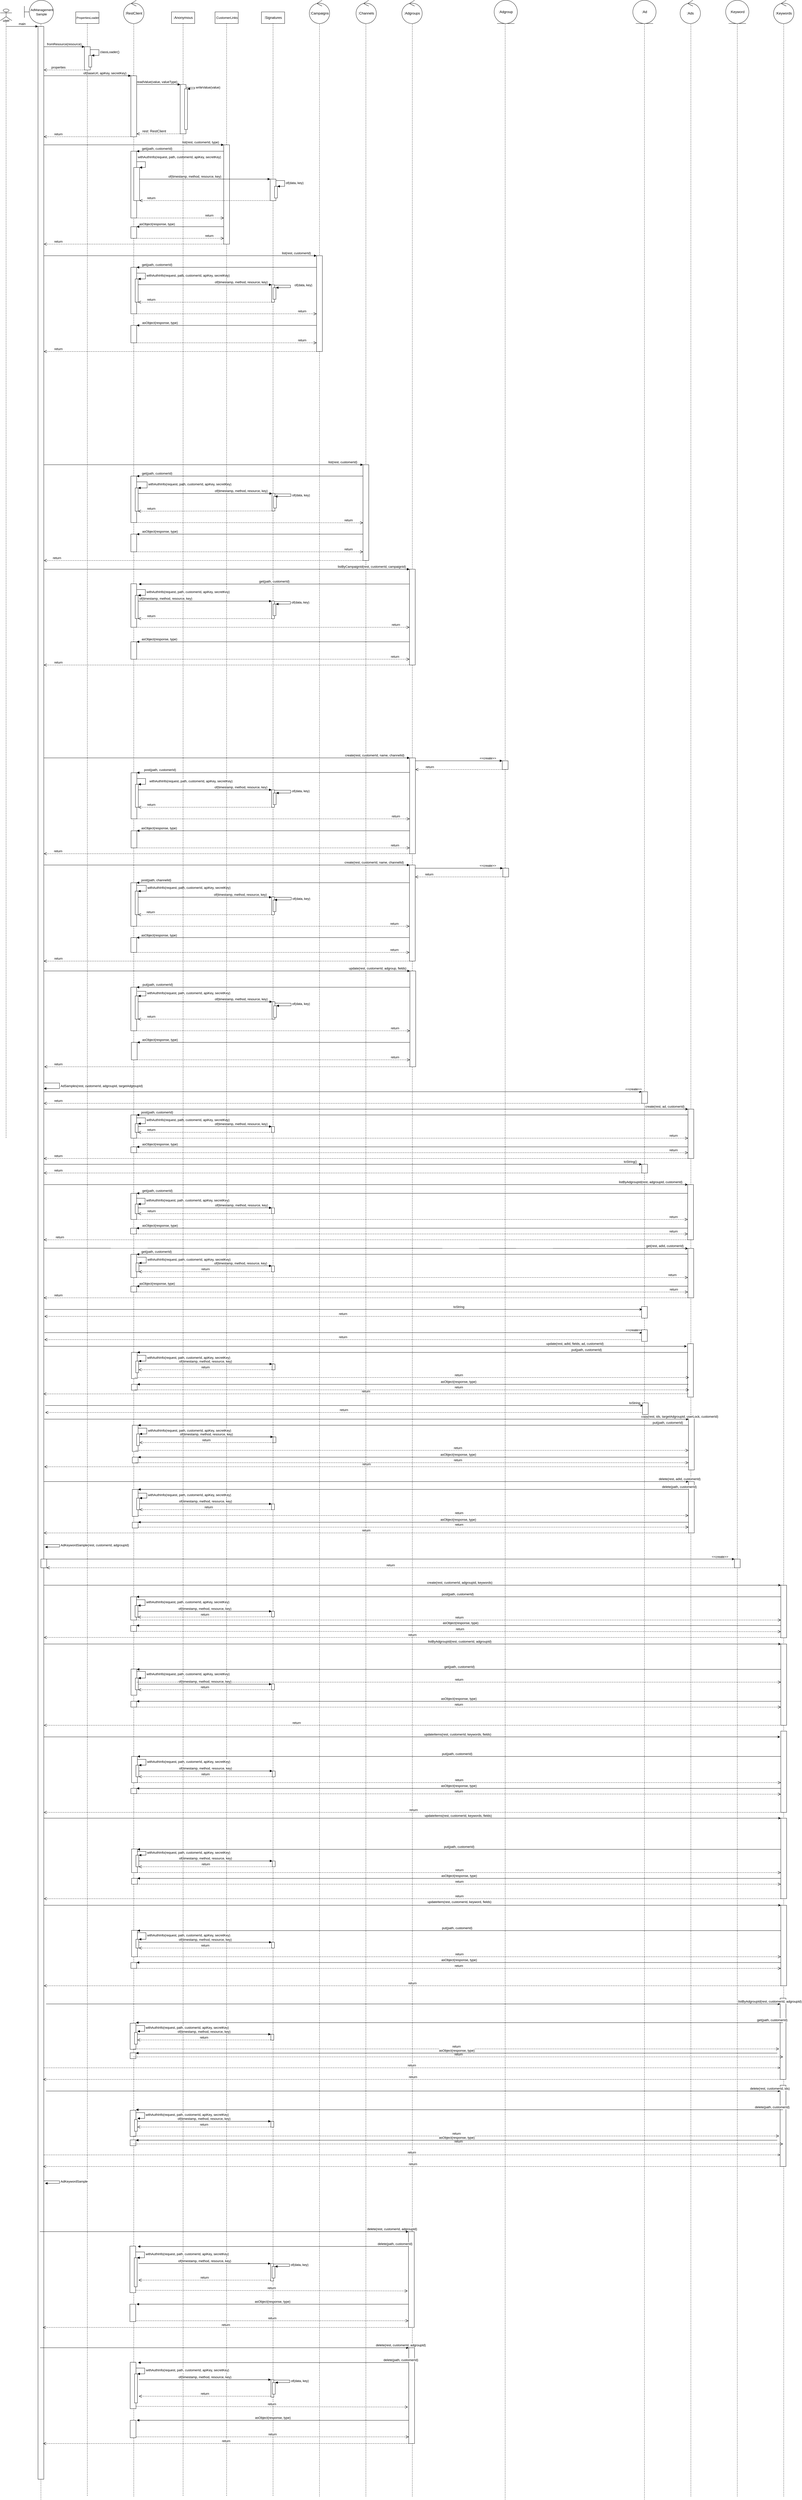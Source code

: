 <mxfile version="15.8.8" type="github">
  <diagram id="kgpKYQtTHZ0yAKxKKP6v" name="Page-1">
    <mxGraphModel dx="981" dy="520" grid="1" gridSize="10" guides="1" tooltips="1" connect="1" arrows="1" fold="1" page="1" pageScale="1" pageWidth="3000" pageHeight="8700" math="0" shadow="0">
      <root>
        <mxCell id="0" />
        <mxCell id="1" parent="0" />
        <mxCell id="t21uhHJnaAxaSKALmI4W-7" value="" style="shape=umlLifeline;perimeter=lifelinePerimeter;whiteSpace=wrap;html=1;container=1;collapsible=0;recursiveResize=0;outlineConnect=0;size=0;" parent="1" vertex="1">
          <mxGeometry x="120" y="80" width="80" height="8570" as="geometry" />
        </mxCell>
        <mxCell id="t21uhHJnaAxaSKALmI4W-32" value="" style="html=1;points=[];perimeter=orthogonalPerimeter;" parent="t21uhHJnaAxaSKALmI4W-7" vertex="1">
          <mxGeometry x="30" y="50" width="20" height="8450" as="geometry" />
        </mxCell>
        <mxCell id="ojJPA6o6ByZG6HDqNjk_-9" value="" style="html=1;points=[];perimeter=orthogonalPerimeter;" parent="t21uhHJnaAxaSKALmI4W-7" vertex="1">
          <mxGeometry x="40" y="5330" width="20" height="30" as="geometry" />
        </mxCell>
        <mxCell id="ojJPA6o6ByZG6HDqNjk_-3" value="AdSamples(rest, customerId, adgroupId, targetAdgroupId)" style="edgeStyle=orthogonalEdgeStyle;html=1;align=left;spacingLeft=2;endArrow=block;rounded=0;" parent="t21uhHJnaAxaSKALmI4W-7" edge="1" target="t21uhHJnaAxaSKALmI4W-32" source="t21uhHJnaAxaSKALmI4W-32">
          <mxGeometry x="0.008" relative="1" as="geometry">
            <mxPoint x="50.0" y="3700.05" as="sourcePoint" />
            <Array as="points">
              <mxPoint x="104" y="3690" />
              <mxPoint x="104" y="3709" />
            </Array>
            <mxPoint x="54.2" y="3708.67" as="targetPoint" />
            <mxPoint as="offset" />
          </mxGeometry>
        </mxCell>
        <mxCell id="t21uhHJnaAxaSKALmI4W-8" value="&lt;font style=&quot;font-size: 10px&quot;&gt;:PropertiesLoader&lt;/font&gt;" style="shape=umlLifeline;perimeter=lifelinePerimeter;whiteSpace=wrap;html=1;container=1;collapsible=0;recursiveResize=0;outlineConnect=0;" parent="1" vertex="1">
          <mxGeometry x="280" y="80" width="80" height="8560" as="geometry" />
        </mxCell>
        <mxCell id="t21uhHJnaAxaSKALmI4W-35" value="" style="html=1;points=[];perimeter=orthogonalPerimeter;" parent="t21uhHJnaAxaSKALmI4W-8" vertex="1">
          <mxGeometry x="30" y="120" width="20" height="80" as="geometry" />
        </mxCell>
        <mxCell id="t21uhHJnaAxaSKALmI4W-38" value="" style="html=1;points=[];perimeter=orthogonalPerimeter;" parent="t21uhHJnaAxaSKALmI4W-8" vertex="1">
          <mxGeometry x="45" y="150" width="10" height="40" as="geometry" />
        </mxCell>
        <mxCell id="t21uhHJnaAxaSKALmI4W-39" value="classLoader()" style="edgeStyle=orthogonalEdgeStyle;html=1;align=left;spacingLeft=2;endArrow=block;rounded=0;entryX=1;entryY=0;" parent="t21uhHJnaAxaSKALmI4W-8" target="t21uhHJnaAxaSKALmI4W-38" edge="1">
          <mxGeometry relative="1" as="geometry">
            <mxPoint x="50" y="130" as="sourcePoint" />
            <Array as="points">
              <mxPoint x="80" y="130" />
            </Array>
          </mxGeometry>
        </mxCell>
        <mxCell id="t21uhHJnaAxaSKALmI4W-9" value="" style="shape=umlLifeline;perimeter=lifelinePerimeter;whiteSpace=wrap;html=1;container=1;collapsible=0;recursiveResize=0;outlineConnect=0;size=0;" parent="1" vertex="1">
          <mxGeometry x="440" y="80" width="80" height="8560" as="geometry" />
        </mxCell>
        <mxCell id="RSPn8jp4cOme0zsPs-lQ-1" value="" style="html=1;points=[];perimeter=orthogonalPerimeter;" parent="t21uhHJnaAxaSKALmI4W-9" vertex="1">
          <mxGeometry x="30" y="220" width="20" height="210" as="geometry" />
        </mxCell>
        <mxCell id="RSPn8jp4cOme0zsPs-lQ-18" value="" style="html=1;points=[];perimeter=orthogonalPerimeter;" parent="t21uhHJnaAxaSKALmI4W-9" vertex="1">
          <mxGeometry x="30" y="480" width="20" height="230" as="geometry" />
        </mxCell>
        <mxCell id="RSPn8jp4cOme0zsPs-lQ-24" value="" style="html=1;points=[];perimeter=orthogonalPerimeter;" parent="t21uhHJnaAxaSKALmI4W-9" vertex="1">
          <mxGeometry x="30" y="740" width="20" height="40" as="geometry" />
        </mxCell>
        <mxCell id="RSPn8jp4cOme0zsPs-lQ-27" value="" style="html=1;points=[];perimeter=orthogonalPerimeter;" parent="t21uhHJnaAxaSKALmI4W-9" vertex="1">
          <mxGeometry x="40" y="536" width="20" height="114" as="geometry" />
        </mxCell>
        <mxCell id="RSPn8jp4cOme0zsPs-lQ-28" value="&lt;span style=&quot;text-align: center ; background-color: rgb(255 , 255 , 255)&quot;&gt;withAuthInfo(request, path, customerId, apiKey, secretKey)&lt;/span&gt;" style="edgeStyle=orthogonalEdgeStyle;html=1;align=left;spacingLeft=2;endArrow=block;rounded=0;entryX=1;entryY=0;" parent="t21uhHJnaAxaSKALmI4W-9" target="RSPn8jp4cOme0zsPs-lQ-27" edge="1">
          <mxGeometry x="-1" y="16" relative="1" as="geometry">
            <mxPoint x="50" y="516" as="sourcePoint" />
            <Array as="points">
              <mxPoint x="80" y="516" />
            </Array>
            <mxPoint as="offset" />
          </mxGeometry>
        </mxCell>
        <mxCell id="RSPn8jp4cOme0zsPs-lQ-37" value="" style="html=1;points=[];perimeter=orthogonalPerimeter;" parent="t21uhHJnaAxaSKALmI4W-9" vertex="1">
          <mxGeometry x="30" y="880" width="20" height="160" as="geometry" />
        </mxCell>
        <mxCell id="RSPn8jp4cOme0zsPs-lQ-40" value="" style="html=1;points=[];perimeter=orthogonalPerimeter;" parent="t21uhHJnaAxaSKALmI4W-9" vertex="1">
          <mxGeometry x="45" y="920" width="10" height="80" as="geometry" />
        </mxCell>
        <mxCell id="RSPn8jp4cOme0zsPs-lQ-41" value="&lt;span style=&quot;text-align: center&quot;&gt;withAuthInfo(request, path, customerId, apiKey, secretKey)&lt;/span&gt;" style="edgeStyle=orthogonalEdgeStyle;html=1;align=left;spacingLeft=2;endArrow=block;rounded=0;entryX=1;entryY=0;" parent="t21uhHJnaAxaSKALmI4W-9" target="RSPn8jp4cOme0zsPs-lQ-40" edge="1">
          <mxGeometry relative="1" as="geometry">
            <mxPoint x="50" y="900" as="sourcePoint" />
            <Array as="points">
              <mxPoint x="80" y="900" />
            </Array>
          </mxGeometry>
        </mxCell>
        <mxCell id="RSPn8jp4cOme0zsPs-lQ-47" value="" style="html=1;points=[];perimeter=orthogonalPerimeter;" parent="t21uhHJnaAxaSKALmI4W-9" vertex="1">
          <mxGeometry x="30" y="1080" width="20" height="60" as="geometry" />
        </mxCell>
        <mxCell id="ZcE_kDsura3HNuptTC8Y-33" value="" style="html=1;points=[];perimeter=orthogonalPerimeter;" parent="t21uhHJnaAxaSKALmI4W-9" vertex="1">
          <mxGeometry x="30" y="3800" width="20" height="80" as="geometry" />
        </mxCell>
        <mxCell id="ZcE_kDsura3HNuptTC8Y-36" value="" style="html=1;points=[];perimeter=orthogonalPerimeter;" parent="t21uhHJnaAxaSKALmI4W-9" vertex="1">
          <mxGeometry x="30" y="3910" width="20" height="20" as="geometry" />
        </mxCell>
        <mxCell id="ZcE_kDsura3HNuptTC8Y-39" value="" style="html=1;points=[];perimeter=orthogonalPerimeter;" parent="t21uhHJnaAxaSKALmI4W-9" vertex="1">
          <mxGeometry x="44.94" y="3830" width="10" height="30" as="geometry" />
        </mxCell>
        <mxCell id="ZcE_kDsura3HNuptTC8Y-40" value="&lt;span style=&quot;text-align: center&quot;&gt;withAuthInfo(request, path, customerId, apiKey, secretKey)&lt;/span&gt;" style="edgeStyle=orthogonalEdgeStyle;html=1;align=left;spacingLeft=2;endArrow=block;rounded=0;entryX=1;entryY=0;" parent="t21uhHJnaAxaSKALmI4W-9" target="ZcE_kDsura3HNuptTC8Y-39" edge="1">
          <mxGeometry relative="1" as="geometry">
            <mxPoint x="49.94" y="3810" as="sourcePoint" />
            <Array as="points">
              <mxPoint x="79.94" y="3810" />
            </Array>
          </mxGeometry>
        </mxCell>
        <mxCell id="ojJPA6o6ByZG6HDqNjk_-234" value="" style="html=1;points=[];perimeter=orthogonalPerimeter;" parent="t21uhHJnaAxaSKALmI4W-9" vertex="1">
          <mxGeometry x="30.0" y="5820" width="20" height="20" as="geometry" />
        </mxCell>
        <mxCell id="ojJPA6o6ByZG6HDqNjk_-245" value="" style="html=1;points=[];perimeter=orthogonalPerimeter;" parent="t21uhHJnaAxaSKALmI4W-9" vertex="1">
          <mxGeometry x="30" y="6120" width="20" height="18" as="geometry" />
        </mxCell>
        <mxCell id="ojJPA6o6ByZG6HDqNjk_-267" value="" style="html=1;points=[];perimeter=orthogonalPerimeter;" parent="t21uhHJnaAxaSKALmI4W-9" vertex="1">
          <mxGeometry x="30.0" y="6720" width="20" height="20" as="geometry" />
        </mxCell>
        <mxCell id="RSPn8jp4cOme0zsPs-lQ-69" value="" style="html=1;points=[];perimeter=orthogonalPerimeter;" parent="t21uhHJnaAxaSKALmI4W-9" vertex="1">
          <mxGeometry x="30" y="1799.17" width="20" height="60.83" as="geometry" />
        </mxCell>
        <mxCell id="RSPn8jp4cOme0zsPs-lQ-66" value="" style="html=1;points=[];perimeter=orthogonalPerimeter;" parent="t21uhHJnaAxaSKALmI4W-9" vertex="1">
          <mxGeometry x="30.0" y="1599.17" width="20" height="160" as="geometry" />
        </mxCell>
        <mxCell id="RSPn8jp4cOme0zsPs-lQ-67" value="" style="html=1;points=[];perimeter=orthogonalPerimeter;" parent="t21uhHJnaAxaSKALmI4W-9" vertex="1">
          <mxGeometry x="45" y="1640" width="10" height="80" as="geometry" />
        </mxCell>
        <mxCell id="RSPn8jp4cOme0zsPs-lQ-68" value="&lt;span style=&quot;text-align: center&quot;&gt;withAuthInfo(request, path, customerId, apiKey, secretKey)&lt;/span&gt;" style="edgeStyle=orthogonalEdgeStyle;html=1;align=left;spacingLeft=2;endArrow=block;rounded=0;verticalAlign=middle;labelBorderColor=none;" parent="t21uhHJnaAxaSKALmI4W-9" source="RSPn8jp4cOme0zsPs-lQ-66" target="RSPn8jp4cOme0zsPs-lQ-67" edge="1">
          <mxGeometry relative="1" as="geometry">
            <mxPoint x="55.58" y="1619.17" as="sourcePoint" />
            <Array as="points">
              <mxPoint x="86" y="1619" />
              <mxPoint x="86" y="1640" />
            </Array>
          </mxGeometry>
        </mxCell>
        <mxCell id="RSPn8jp4cOme0zsPs-lQ-176" value="" style="html=1;points=[];perimeter=orthogonalPerimeter;" parent="t21uhHJnaAxaSKALmI4W-9" vertex="1">
          <mxGeometry x="30" y="3189" width="20" height="51" as="geometry" />
        </mxCell>
        <mxCell id="RSPn8jp4cOme0zsPs-lQ-173" value="" style="html=1;points=[];perimeter=orthogonalPerimeter;" parent="t21uhHJnaAxaSKALmI4W-9" vertex="1">
          <mxGeometry x="30" y="3000" width="20" height="150" as="geometry" />
        </mxCell>
        <mxCell id="RSPn8jp4cOme0zsPs-lQ-174" value="" style="html=1;points=[];perimeter=orthogonalPerimeter;" parent="t21uhHJnaAxaSKALmI4W-9" vertex="1">
          <mxGeometry x="44.94" y="3029" width="10" height="81" as="geometry" />
        </mxCell>
        <mxCell id="RSPn8jp4cOme0zsPs-lQ-175" value="&lt;span style=&quot;text-align: center&quot;&gt;withAuthInfo(request, path, customerId, apiKey, secretKey)&lt;/span&gt;" style="edgeStyle=orthogonalEdgeStyle;html=1;align=left;spacingLeft=2;endArrow=block;rounded=0;" parent="t21uhHJnaAxaSKALmI4W-9" target="RSPn8jp4cOme0zsPs-lQ-174" edge="1" source="RSPn8jp4cOme0zsPs-lQ-173">
          <mxGeometry relative="1" as="geometry">
            <mxPoint x="52.68" y="3009" as="sourcePoint" />
            <Array as="points">
              <mxPoint x="83" y="3009" />
              <mxPoint x="83" y="3029" />
            </Array>
          </mxGeometry>
        </mxCell>
        <mxCell id="RSPn8jp4cOme0zsPs-lQ-192" value="" style="html=1;points=[];perimeter=orthogonalPerimeter;" parent="t21uhHJnaAxaSKALmI4W-9" vertex="1">
          <mxGeometry x="30" y="3360" width="20" height="150" as="geometry" />
        </mxCell>
        <mxCell id="RSPn8jp4cOme0zsPs-lQ-193" value="" style="html=1;points=[];perimeter=orthogonalPerimeter;" parent="t21uhHJnaAxaSKALmI4W-9" vertex="1">
          <mxGeometry x="44.94" y="3390" width="10" height="80" as="geometry" />
        </mxCell>
        <mxCell id="U-ROh3lUy9wolo45P8rC-59" value="" style="html=1;points=[];perimeter=orthogonalPerimeter;" parent="t21uhHJnaAxaSKALmI4W-9" vertex="1">
          <mxGeometry x="30" y="4070" width="20" height="90" as="geometry" />
        </mxCell>
        <mxCell id="U-ROh3lUy9wolo45P8rC-61" value="" style="html=1;points=[];perimeter=orthogonalPerimeter;" parent="t21uhHJnaAxaSKALmI4W-9" vertex="1">
          <mxGeometry x="45" y="4107" width="10" height="33" as="geometry" />
        </mxCell>
        <mxCell id="ojJPA6o6ByZG6HDqNjk_-17" value="" style="html=1;points=[];perimeter=orthogonalPerimeter;" parent="t21uhHJnaAxaSKALmI4W-9" vertex="1">
          <mxGeometry x="30" y="4280" width="20" height="80" as="geometry" />
        </mxCell>
        <mxCell id="ojJPA6o6ByZG6HDqNjk_-18" value="" style="html=1;points=[];perimeter=orthogonalPerimeter;" parent="t21uhHJnaAxaSKALmI4W-9" vertex="1">
          <mxGeometry x="30" y="4390" width="20" height="20" as="geometry" />
        </mxCell>
        <mxCell id="t21uhHJnaAxaSKALmI4W-10" value=":Anonymous" style="shape=umlLifeline;perimeter=lifelinePerimeter;whiteSpace=wrap;html=1;container=1;collapsible=0;recursiveResize=0;outlineConnect=0;" parent="1" vertex="1">
          <mxGeometry x="610" y="80" width="80" height="8560" as="geometry" />
        </mxCell>
        <mxCell id="RSPn8jp4cOme0zsPs-lQ-4" value="" style="html=1;points=[];perimeter=orthogonalPerimeter;" parent="t21uhHJnaAxaSKALmI4W-10" vertex="1">
          <mxGeometry x="30" y="250" width="20" height="170" as="geometry" />
        </mxCell>
        <mxCell id="RSPn8jp4cOme0zsPs-lQ-7" value="" style="html=1;points=[];perimeter=orthogonalPerimeter;" parent="t21uhHJnaAxaSKALmI4W-10" vertex="1">
          <mxGeometry x="45" y="265" width="10" height="140" as="geometry" />
        </mxCell>
        <mxCell id="RSPn8jp4cOme0zsPs-lQ-8" value="writeValue(value)" style="edgeStyle=orthogonalEdgeStyle;html=1;align=left;spacingLeft=2;endArrow=block;rounded=0;" parent="t21uhHJnaAxaSKALmI4W-10" source="RSPn8jp4cOme0zsPs-lQ-4" target="RSPn8jp4cOme0zsPs-lQ-7" edge="1">
          <mxGeometry relative="1" as="geometry">
            <mxPoint x="50" y="260" as="sourcePoint" />
            <Array as="points">
              <mxPoint x="80" y="260" />
              <mxPoint x="80" y="265" />
            </Array>
          </mxGeometry>
        </mxCell>
        <mxCell id="t21uhHJnaAxaSKALmI4W-11" value="&lt;font style=&quot;font-size: 11px&quot;&gt;:CustomerLinks&lt;/font&gt;" style="shape=umlLifeline;perimeter=lifelinePerimeter;whiteSpace=wrap;html=1;container=1;collapsible=0;recursiveResize=0;outlineConnect=0;" parent="1" vertex="1">
          <mxGeometry x="760" y="80" width="80" height="8560" as="geometry" />
        </mxCell>
        <mxCell id="RSPn8jp4cOme0zsPs-lQ-21" value="" style="html=1;points=[];perimeter=orthogonalPerimeter;" parent="t21uhHJnaAxaSKALmI4W-11" vertex="1">
          <mxGeometry x="30" y="458" width="20" height="342" as="geometry" />
        </mxCell>
        <mxCell id="t21uhHJnaAxaSKALmI4W-12" value=":Signatures" style="shape=umlLifeline;perimeter=lifelinePerimeter;whiteSpace=wrap;html=1;container=1;collapsible=0;recursiveResize=0;outlineConnect=0;" parent="1" vertex="1">
          <mxGeometry x="920" y="80" width="80" height="8560" as="geometry" />
        </mxCell>
        <mxCell id="RSPn8jp4cOme0zsPs-lQ-29" value="" style="html=1;points=[];perimeter=orthogonalPerimeter;" parent="t21uhHJnaAxaSKALmI4W-12" vertex="1">
          <mxGeometry x="30" y="576" width="20" height="74" as="geometry" />
        </mxCell>
        <mxCell id="RSPn8jp4cOme0zsPs-lQ-32" value="" style="html=1;points=[];perimeter=orthogonalPerimeter;" parent="t21uhHJnaAxaSKALmI4W-12" vertex="1">
          <mxGeometry x="45" y="601" width="10" height="40" as="geometry" />
        </mxCell>
        <mxCell id="RSPn8jp4cOme0zsPs-lQ-33" value="of(data, key)" style="edgeStyle=orthogonalEdgeStyle;html=1;align=left;spacingLeft=2;endArrow=block;rounded=0;entryX=1;entryY=0;" parent="t21uhHJnaAxaSKALmI4W-12" target="RSPn8jp4cOme0zsPs-lQ-32" edge="1">
          <mxGeometry relative="1" as="geometry">
            <mxPoint x="50" y="581" as="sourcePoint" />
            <Array as="points">
              <mxPoint x="80" y="581" />
            </Array>
          </mxGeometry>
        </mxCell>
        <mxCell id="RSPn8jp4cOme0zsPs-lQ-42" value="" style="html=1;points=[];perimeter=orthogonalPerimeter;" parent="t21uhHJnaAxaSKALmI4W-12" vertex="1">
          <mxGeometry x="35" y="940" width="10" height="60" as="geometry" />
        </mxCell>
        <mxCell id="RSPn8jp4cOme0zsPs-lQ-45" value="" style="html=1;points=[];perimeter=orthogonalPerimeter;" parent="t21uhHJnaAxaSKALmI4W-12" vertex="1">
          <mxGeometry x="40" y="950" width="10" height="40" as="geometry" />
        </mxCell>
        <mxCell id="RSPn8jp4cOme0zsPs-lQ-46" value="&lt;span style=&quot;text-align: center&quot;&gt;of(data, key)&lt;/span&gt;" style="edgeStyle=orthogonalEdgeStyle;html=1;align=left;spacingLeft=2;endArrow=block;rounded=0;exitX=1.08;exitY=0.023;exitDx=0;exitDy=0;exitPerimeter=0;" parent="t21uhHJnaAxaSKALmI4W-12" source="RSPn8jp4cOme0zsPs-lQ-42" target="RSPn8jp4cOme0zsPs-lQ-45" edge="1">
          <mxGeometry x="-0.039" y="10" relative="1" as="geometry">
            <mxPoint x="70" y="910" as="sourcePoint" />
            <Array as="points">
              <mxPoint x="100" y="941" />
              <mxPoint x="100" y="950" />
            </Array>
            <mxPoint as="offset" />
          </mxGeometry>
        </mxCell>
        <mxCell id="ZcE_kDsura3HNuptTC8Y-41" value="" style="html=1;points=[];perimeter=orthogonalPerimeter;" parent="t21uhHJnaAxaSKALmI4W-12" vertex="1">
          <mxGeometry x="35" y="3840" width="10" height="20" as="geometry" />
        </mxCell>
        <mxCell id="ojJPA6o6ByZG6HDqNjk_-237" value="" style="html=1;points=[];perimeter=orthogonalPerimeter;" parent="t21uhHJnaAxaSKALmI4W-12" vertex="1">
          <mxGeometry x="35" y="5760" width="10" height="20" as="geometry" />
        </mxCell>
        <mxCell id="ojJPA6o6ByZG6HDqNjk_-226" value="" style="html=1;points=[];perimeter=orthogonalPerimeter;" parent="t21uhHJnaAxaSKALmI4W-12" vertex="1">
          <mxGeometry x="35" y="5510" width="10" height="19" as="geometry" />
        </mxCell>
        <mxCell id="ojJPA6o6ByZG6HDqNjk_-270" value="" style="html=1;points=[];perimeter=orthogonalPerimeter;" parent="t21uhHJnaAxaSKALmI4W-12" vertex="1">
          <mxGeometry x="35" y="6650" width="10" height="20" as="geometry" />
        </mxCell>
        <mxCell id="ojJPA6o6ByZG6HDqNjk_-91" value="" style="html=1;points=[];perimeter=orthogonalPerimeter;" parent="t21uhHJnaAxaSKALmI4W-12" vertex="1">
          <mxGeometry x="35" y="5140" width="10" height="20" as="geometry" />
        </mxCell>
        <mxCell id="RSPn8jp4cOme0zsPs-lQ-155" value="" style="html=1;points=[];perimeter=orthogonalPerimeter;" parent="t21uhHJnaAxaSKALmI4W-12" vertex="1">
          <mxGeometry x="35" y="2680" width="10" height="60" as="geometry" />
        </mxCell>
        <mxCell id="RSPn8jp4cOme0zsPs-lQ-178" value="" style="html=1;points=[];perimeter=orthogonalPerimeter;" parent="t21uhHJnaAxaSKALmI4W-12" vertex="1">
          <mxGeometry x="35" y="3049" width="10" height="61" as="geometry" />
        </mxCell>
        <mxCell id="RSPn8jp4cOme0zsPs-lQ-179" value="" style="html=1;points=[];perimeter=orthogonalPerimeter;" parent="t21uhHJnaAxaSKALmI4W-12" vertex="1">
          <mxGeometry x="40" y="3059.5" width="10" height="40" as="geometry" />
        </mxCell>
        <mxCell id="RSPn8jp4cOme0zsPs-lQ-180" value="&lt;span style=&quot;text-align: center&quot;&gt;of(data, key)&lt;/span&gt;" style="edgeStyle=orthogonalEdgeStyle;html=1;align=left;spacingLeft=2;endArrow=block;rounded=0;exitX=1.08;exitY=0.023;exitDx=0;exitDy=0;exitPerimeter=0;" parent="t21uhHJnaAxaSKALmI4W-12" source="RSPn8jp4cOme0zsPs-lQ-178" target="RSPn8jp4cOme0zsPs-lQ-179" edge="1">
          <mxGeometry relative="1" as="geometry">
            <mxPoint x="-3327.32" y="2779" as="sourcePoint" />
            <Array as="points">
              <mxPoint x="102.68" y="3050" />
              <mxPoint x="102.68" y="3059" />
            </Array>
          </mxGeometry>
        </mxCell>
        <mxCell id="U-ROh3lUy9wolo45P8rC-63" value="" style="html=1;points=[];perimeter=orthogonalPerimeter;" parent="t21uhHJnaAxaSKALmI4W-12" vertex="1">
          <mxGeometry x="35" y="4120" width="10" height="20" as="geometry" />
        </mxCell>
        <mxCell id="ojJPA6o6ByZG6HDqNjk_-21" value="" style="html=1;points=[];perimeter=orthogonalPerimeter;" parent="t21uhHJnaAxaSKALmI4W-12" vertex="1">
          <mxGeometry x="35" y="4320" width="10" height="20" as="geometry" />
        </mxCell>
        <mxCell id="t21uhHJnaAxaSKALmI4W-13" value="" style="shape=umlLifeline;perimeter=lifelinePerimeter;whiteSpace=wrap;html=1;container=1;collapsible=0;recursiveResize=0;outlineConnect=0;size=0;" parent="1" vertex="1">
          <mxGeometry x="1080" y="80" width="80" height="8560" as="geometry" />
        </mxCell>
        <mxCell id="RSPn8jp4cOme0zsPs-lQ-34" value="" style="html=1;points=[];perimeter=orthogonalPerimeter;" parent="t21uhHJnaAxaSKALmI4W-13" vertex="1">
          <mxGeometry x="30" y="840" width="20" height="330" as="geometry" />
        </mxCell>
        <mxCell id="RSPn8jp4cOme0zsPs-lQ-71" value="" style="html=1;points=[];perimeter=orthogonalPerimeter;" parent="t21uhHJnaAxaSKALmI4W-13" vertex="1">
          <mxGeometry x="-123.42" y="1659.17" width="10" height="60" as="geometry" />
        </mxCell>
        <mxCell id="RSPn8jp4cOme0zsPs-lQ-72" value="" style="html=1;points=[];perimeter=orthogonalPerimeter;" parent="t21uhHJnaAxaSKALmI4W-13" vertex="1">
          <mxGeometry x="-118.42" y="1669.17" width="10" height="40" as="geometry" />
        </mxCell>
        <mxCell id="RSPn8jp4cOme0zsPs-lQ-73" value="&lt;span style=&quot;text-align: center&quot;&gt;of(data, key)&lt;/span&gt;" style="edgeStyle=orthogonalEdgeStyle;html=1;align=left;spacingLeft=2;endArrow=block;rounded=0;exitX=1.08;exitY=0.023;exitDx=0;exitDy=0;exitPerimeter=0;" parent="t21uhHJnaAxaSKALmI4W-13" source="RSPn8jp4cOme0zsPs-lQ-71" target="RSPn8jp4cOme0zsPs-lQ-72" edge="1">
          <mxGeometry relative="1" as="geometry">
            <mxPoint x="-1008.42" y="1549.17" as="sourcePoint" />
            <Array as="points">
              <mxPoint x="-58.42" y="1660.17" />
              <mxPoint x="-58.42" y="1669.17" />
            </Array>
          </mxGeometry>
        </mxCell>
        <mxCell id="RSPn8jp4cOme0zsPs-lQ-76" value="list(rest, customerId)" style="html=1;verticalAlign=bottom;endArrow=block;entryX=0;entryY=0;rounded=0;" parent="t21uhHJnaAxaSKALmI4W-13" target="RSPn8jp4cOme0zsPs-lQ-74" edge="1">
          <mxGeometry x="0.873" relative="1" as="geometry">
            <mxPoint x="-910" y="1560" as="sourcePoint" />
            <mxPoint as="offset" />
          </mxGeometry>
        </mxCell>
        <mxCell id="RSPn8jp4cOme0zsPs-lQ-82" value="" style="html=1;points=[];perimeter=orthogonalPerimeter;" parent="t21uhHJnaAxaSKALmI4W-13" vertex="1">
          <mxGeometry x="-610" y="1970" width="20" height="150" as="geometry" />
        </mxCell>
        <mxCell id="RSPn8jp4cOme0zsPs-lQ-83" value="" style="html=1;points=[];perimeter=orthogonalPerimeter;" parent="t21uhHJnaAxaSKALmI4W-13" vertex="1">
          <mxGeometry x="-595" y="2010" width="10" height="80" as="geometry" />
        </mxCell>
        <mxCell id="RSPn8jp4cOme0zsPs-lQ-84" value="&lt;span style=&quot;text-align: center&quot;&gt;withAuthInfo(request, path, customerId, apiKey, secretKey)&lt;/span&gt;" style="edgeStyle=orthogonalEdgeStyle;html=1;align=left;spacingLeft=2;endArrow=block;rounded=0;entryX=1;entryY=0;" parent="t21uhHJnaAxaSKALmI4W-13" target="RSPn8jp4cOme0zsPs-lQ-83" edge="1">
          <mxGeometry relative="1" as="geometry">
            <mxPoint x="-590" y="1990" as="sourcePoint" />
            <Array as="points">
              <mxPoint x="-560" y="1990" />
            </Array>
          </mxGeometry>
        </mxCell>
        <mxCell id="RSPn8jp4cOme0zsPs-lQ-85" value="" style="html=1;points=[];perimeter=orthogonalPerimeter;" parent="t21uhHJnaAxaSKALmI4W-13" vertex="1">
          <mxGeometry x="-610" y="2170" width="20" height="60" as="geometry" />
        </mxCell>
        <mxCell id="RSPn8jp4cOme0zsPs-lQ-87" value="" style="html=1;points=[];perimeter=orthogonalPerimeter;" parent="t21uhHJnaAxaSKALmI4W-13" vertex="1">
          <mxGeometry x="-125" y="2030" width="10" height="60" as="geometry" />
        </mxCell>
        <mxCell id="RSPn8jp4cOme0zsPs-lQ-88" value="" style="html=1;points=[];perimeter=orthogonalPerimeter;" parent="t21uhHJnaAxaSKALmI4W-13" vertex="1">
          <mxGeometry x="-120" y="2040" width="10" height="40" as="geometry" />
        </mxCell>
        <mxCell id="RSPn8jp4cOme0zsPs-lQ-89" value="&lt;span style=&quot;text-align: center&quot;&gt;of(data, key)&lt;/span&gt;" style="edgeStyle=orthogonalEdgeStyle;html=1;align=left;spacingLeft=2;endArrow=block;rounded=0;exitX=1.08;exitY=0.023;exitDx=0;exitDy=0;exitPerimeter=0;" parent="t21uhHJnaAxaSKALmI4W-13" source="RSPn8jp4cOme0zsPs-lQ-87" target="RSPn8jp4cOme0zsPs-lQ-88" edge="1">
          <mxGeometry relative="1" as="geometry">
            <mxPoint x="-1010" y="1920" as="sourcePoint" />
            <Array as="points">
              <mxPoint x="-60" y="2031" />
              <mxPoint x="-60" y="2040" />
            </Array>
          </mxGeometry>
        </mxCell>
        <mxCell id="RSPn8jp4cOme0zsPs-lQ-95" value="of(timestamp, method, resource, key)" style="html=1;verticalAlign=bottom;endArrow=block;entryX=0;entryY=0;rounded=0;" parent="t21uhHJnaAxaSKALmI4W-13" source="RSPn8jp4cOme0zsPs-lQ-83" target="RSPn8jp4cOme0zsPs-lQ-87" edge="1">
          <mxGeometry x="-0.587" relative="1" as="geometry">
            <mxPoint x="-580" y="2030" as="sourcePoint" />
            <mxPoint as="offset" />
          </mxGeometry>
        </mxCell>
        <mxCell id="RSPn8jp4cOme0zsPs-lQ-96" value="return" style="html=1;verticalAlign=bottom;endArrow=open;dashed=1;endSize=8;rounded=0;" parent="t21uhHJnaAxaSKALmI4W-13" source="RSPn8jp4cOme0zsPs-lQ-87" target="RSPn8jp4cOme0zsPs-lQ-83" edge="1">
          <mxGeometry x="0.804" relative="1" as="geometry">
            <mxPoint x="-580" y="2087" as="targetPoint" />
            <Array as="points">
              <mxPoint x="-160" y="2090" />
            </Array>
            <mxPoint as="offset" />
          </mxGeometry>
        </mxCell>
        <mxCell id="t21uhHJnaAxaSKALmI4W-14" value="" style="shape=umlLifeline;perimeter=lifelinePerimeter;whiteSpace=wrap;html=1;container=1;collapsible=0;recursiveResize=0;outlineConnect=0;size=0;" parent="1" vertex="1">
          <mxGeometry x="1240" y="80" width="80" height="8560" as="geometry" />
        </mxCell>
        <mxCell id="RSPn8jp4cOme0zsPs-lQ-74" value="" style="html=1;points=[];perimeter=orthogonalPerimeter;" parent="t21uhHJnaAxaSKALmI4W-14" vertex="1">
          <mxGeometry x="30" y="1560" width="20" height="330" as="geometry" />
        </mxCell>
        <mxCell id="t21uhHJnaAxaSKALmI4W-15" value="" style="shape=umlLifeline;perimeter=lifelinePerimeter;whiteSpace=wrap;html=1;container=1;collapsible=0;recursiveResize=0;outlineConnect=0;size=0;" parent="1" vertex="1">
          <mxGeometry x="1400" y="80" width="80" height="8560" as="geometry" />
        </mxCell>
        <mxCell id="RSPn8jp4cOme0zsPs-lQ-90" value="" style="html=1;points=[];perimeter=orthogonalPerimeter;" parent="t21uhHJnaAxaSKALmI4W-15" vertex="1">
          <mxGeometry x="30" y="1920" width="20" height="330" as="geometry" />
        </mxCell>
        <mxCell id="RSPn8jp4cOme0zsPs-lQ-150" value="" style="html=1;points=[];perimeter=orthogonalPerimeter;" parent="t21uhHJnaAxaSKALmI4W-15" vertex="1">
          <mxGeometry x="-929.32" y="2621" width="20" height="159" as="geometry" />
        </mxCell>
        <mxCell id="RSPn8jp4cOme0zsPs-lQ-151" value="" style="html=1;points=[];perimeter=orthogonalPerimeter;" parent="t21uhHJnaAxaSKALmI4W-15" vertex="1">
          <mxGeometry x="-914.32" y="2661" width="10" height="79" as="geometry" />
        </mxCell>
        <mxCell id="RSPn8jp4cOme0zsPs-lQ-152" value="&lt;span style=&quot;text-align: center&quot;&gt;withAuthInfo(request, path, customerId, apiKey, secretKey)&lt;/span&gt;" style="edgeStyle=orthogonalEdgeStyle;html=1;align=left;spacingLeft=2;endArrow=block;rounded=0;entryX=1;entryY=0;" parent="t21uhHJnaAxaSKALmI4W-15" target="RSPn8jp4cOme0zsPs-lQ-151" edge="1">
          <mxGeometry x="0.039" y="9" relative="1" as="geometry">
            <mxPoint x="-909.32" y="2641" as="sourcePoint" />
            <Array as="points">
              <mxPoint x="-879.32" y="2641" />
            </Array>
            <mxPoint as="offset" />
          </mxGeometry>
        </mxCell>
        <mxCell id="RSPn8jp4cOme0zsPs-lQ-153" value="" style="html=1;points=[];perimeter=orthogonalPerimeter;" parent="t21uhHJnaAxaSKALmI4W-15" vertex="1">
          <mxGeometry x="-929.32" y="2821" width="20" height="59" as="geometry" />
        </mxCell>
        <mxCell id="RSPn8jp4cOme0zsPs-lQ-154" value="return" style="html=1;verticalAlign=bottom;endArrow=open;dashed=1;endSize=8;rounded=0;" parent="t21uhHJnaAxaSKALmI4W-15" target="RSPn8jp4cOme0zsPs-lQ-160" edge="1" source="RSPn8jp4cOme0zsPs-lQ-153">
          <mxGeometry x="0.892" relative="1" as="geometry">
            <mxPoint x="-2369.32" y="2718" as="targetPoint" />
            <mxPoint x="-909.32" y="2878" as="sourcePoint" />
            <Array as="points">
              <mxPoint x="-840" y="2880" />
            </Array>
            <mxPoint as="offset" />
          </mxGeometry>
        </mxCell>
        <mxCell id="RSPn8jp4cOme0zsPs-lQ-156" value="" style="html=1;points=[];perimeter=orthogonalPerimeter;" parent="t21uhHJnaAxaSKALmI4W-15" vertex="1">
          <mxGeometry x="-439.32" y="2691" width="10" height="40" as="geometry" />
        </mxCell>
        <mxCell id="RSPn8jp4cOme0zsPs-lQ-160" value="" style="html=1;points=[];perimeter=orthogonalPerimeter;" parent="t21uhHJnaAxaSKALmI4W-15" vertex="1">
          <mxGeometry x="30.68" y="2570" width="20" height="330" as="geometry" />
        </mxCell>
        <mxCell id="RSPn8jp4cOme0zsPs-lQ-162" value="return" style="html=1;verticalAlign=bottom;endArrow=open;dashed=1;endSize=8;rounded=0;" parent="t21uhHJnaAxaSKALmI4W-15" source="RSPn8jp4cOme0zsPs-lQ-150" target="RSPn8jp4cOme0zsPs-lQ-160" edge="1">
          <mxGeometry x="0.898" relative="1" as="geometry">
            <mxPoint x="-279.82" y="2773.0" as="targetPoint" />
            <Array as="points">
              <mxPoint x="-870" y="2780" />
            </Array>
            <mxPoint as="offset" />
          </mxGeometry>
        </mxCell>
        <mxCell id="RSPn8jp4cOme0zsPs-lQ-163" value="post(path, customerId)" style="html=1;verticalAlign=bottom;endArrow=block;rounded=0;" parent="t21uhHJnaAxaSKALmI4W-15" target="RSPn8jp4cOme0zsPs-lQ-150" edge="1" source="RSPn8jp4cOme0zsPs-lQ-160">
          <mxGeometry x="0.831" y="-1" relative="1" as="geometry">
            <mxPoint x="30.68" y="2622" as="sourcePoint" />
            <mxPoint x="-589.32" y="2611" as="targetPoint" />
            <Array as="points">
              <mxPoint x="-10" y="2620" />
            </Array>
            <mxPoint as="offset" />
          </mxGeometry>
        </mxCell>
        <mxCell id="RSPn8jp4cOme0zsPs-lQ-164" value="asObject(response, type)" style="html=1;verticalAlign=bottom;endArrow=block;rounded=0;" parent="t21uhHJnaAxaSKALmI4W-15" target="RSPn8jp4cOme0zsPs-lQ-153" edge="1" source="RSPn8jp4cOme0zsPs-lQ-160">
          <mxGeometry x="0.837" relative="1" as="geometry">
            <mxPoint x="30.68" y="2821" as="sourcePoint" />
            <mxPoint x="-589.32" y="2811" as="targetPoint" />
            <mxPoint as="offset" />
          </mxGeometry>
        </mxCell>
        <mxCell id="RSPn8jp4cOme0zsPs-lQ-241" value="" style="html=1;points=[];perimeter=orthogonalPerimeter;" parent="t21uhHJnaAxaSKALmI4W-15" vertex="1">
          <mxGeometry x="-932.32" y="8097" width="20" height="160" as="geometry" />
        </mxCell>
        <mxCell id="RSPn8jp4cOme0zsPs-lQ-242" value="" style="html=1;points=[];perimeter=orthogonalPerimeter;" parent="t21uhHJnaAxaSKALmI4W-15" vertex="1">
          <mxGeometry x="-917.32" y="8137" width="10" height="100" as="geometry" />
        </mxCell>
        <mxCell id="RSPn8jp4cOme0zsPs-lQ-243" value="&lt;span style=&quot;text-align: center&quot;&gt;withAuthInfo(request, path, customerId, apiKey, secretKey)&lt;/span&gt;" style="edgeStyle=orthogonalEdgeStyle;html=1;align=left;spacingLeft=2;endArrow=block;rounded=0;entryX=1;entryY=0;" parent="t21uhHJnaAxaSKALmI4W-15" target="RSPn8jp4cOme0zsPs-lQ-242" edge="1">
          <mxGeometry relative="1" as="geometry">
            <mxPoint x="-912.32" y="8117.0" as="sourcePoint" />
            <Array as="points">
              <mxPoint x="-882.32" y="8117" />
            </Array>
          </mxGeometry>
        </mxCell>
        <mxCell id="RSPn8jp4cOme0zsPs-lQ-244" value="" style="html=1;points=[];perimeter=orthogonalPerimeter;" parent="t21uhHJnaAxaSKALmI4W-15" vertex="1">
          <mxGeometry x="-932.32" y="8297" width="20" height="60" as="geometry" />
        </mxCell>
        <mxCell id="RSPn8jp4cOme0zsPs-lQ-245" value="return" style="html=1;verticalAlign=bottom;endArrow=open;dashed=1;endSize=8;rounded=0;" parent="t21uhHJnaAxaSKALmI4W-15" target="RSPn8jp4cOme0zsPs-lQ-251" edge="1">
          <mxGeometry relative="1" as="geometry">
            <mxPoint x="-2372.32" y="8194" as="targetPoint" />
            <mxPoint x="-912.32" y="8354" as="sourcePoint" />
          </mxGeometry>
        </mxCell>
        <mxCell id="RSPn8jp4cOme0zsPs-lQ-246" value="" style="html=1;points=[];perimeter=orthogonalPerimeter;" parent="t21uhHJnaAxaSKALmI4W-15" vertex="1">
          <mxGeometry x="-447.32" y="8157" width="10" height="60" as="geometry" />
        </mxCell>
        <mxCell id="RSPn8jp4cOme0zsPs-lQ-247" value="" style="html=1;points=[];perimeter=orthogonalPerimeter;" parent="t21uhHJnaAxaSKALmI4W-15" vertex="1">
          <mxGeometry x="-442.32" y="8167" width="10" height="40" as="geometry" />
        </mxCell>
        <mxCell id="RSPn8jp4cOme0zsPs-lQ-248" value="of(data, key)" style="edgeStyle=orthogonalEdgeStyle;html=1;align=left;spacingLeft=2;endArrow=block;rounded=0;exitX=1.08;exitY=0.023;exitDx=0;exitDy=0;exitPerimeter=0;" parent="t21uhHJnaAxaSKALmI4W-15" source="RSPn8jp4cOme0zsPs-lQ-246" target="RSPn8jp4cOme0zsPs-lQ-247" edge="1">
          <mxGeometry relative="1" as="geometry">
            <mxPoint x="-2412.32" y="7967" as="sourcePoint" />
            <Array as="points">
              <mxPoint x="-382.32" y="8158" />
              <mxPoint x="-382.32" y="8167" />
            </Array>
          </mxGeometry>
        </mxCell>
        <mxCell id="RSPn8jp4cOme0zsPs-lQ-249" value="of(timestamp, method,&amp;nbsp;resource,&amp;nbsp;key)" style="html=1;verticalAlign=bottom;endArrow=block;entryX=0;entryY=0;rounded=0;" parent="t21uhHJnaAxaSKALmI4W-15" target="RSPn8jp4cOme0zsPs-lQ-246" edge="1">
          <mxGeometry relative="1" as="geometry">
            <mxPoint x="-902.32" y="8157.0" as="sourcePoint" />
          </mxGeometry>
        </mxCell>
        <mxCell id="RSPn8jp4cOme0zsPs-lQ-250" value="return" style="html=1;verticalAlign=bottom;endArrow=open;dashed=1;endSize=8;exitX=0;exitY=0.95;rounded=0;" parent="t21uhHJnaAxaSKALmI4W-15" source="RSPn8jp4cOme0zsPs-lQ-246" edge="1">
          <mxGeometry relative="1" as="geometry">
            <mxPoint x="-902.32" y="8214" as="targetPoint" />
          </mxGeometry>
        </mxCell>
        <mxCell id="RSPn8jp4cOme0zsPs-lQ-251" value="" style="html=1;points=[];perimeter=orthogonalPerimeter;" parent="t21uhHJnaAxaSKALmI4W-15" vertex="1">
          <mxGeometry x="27.68" y="8047" width="20" height="330" as="geometry" />
        </mxCell>
        <mxCell id="RSPn8jp4cOme0zsPs-lQ-252" value="delete(rest, customerId, adgroupId)" style="html=1;verticalAlign=bottom;endArrow=block;entryX=0;entryY=0;rounded=0;" parent="t21uhHJnaAxaSKALmI4W-15" target="RSPn8jp4cOme0zsPs-lQ-251" edge="1">
          <mxGeometry x="0.956" relative="1" as="geometry">
            <mxPoint x="-1242.996" y="8047.0" as="sourcePoint" />
            <mxPoint as="offset" />
          </mxGeometry>
        </mxCell>
        <mxCell id="RSPn8jp4cOme0zsPs-lQ-253" value="return" style="html=1;verticalAlign=bottom;endArrow=open;dashed=1;endSize=8;exitX=1;exitY=0.95;rounded=0;entryX=-0.143;entryY=0.619;entryDx=0;entryDy=0;entryPerimeter=0;" parent="t21uhHJnaAxaSKALmI4W-15" source="RSPn8jp4cOme0zsPs-lQ-241" target="RSPn8jp4cOme0zsPs-lQ-251" edge="1">
          <mxGeometry relative="1" as="geometry">
            <mxPoint x="-282.82" y="8249" as="targetPoint" />
          </mxGeometry>
        </mxCell>
        <mxCell id="RSPn8jp4cOme0zsPs-lQ-254" value="delete(path, customerId)" style="html=1;verticalAlign=bottom;endArrow=block;entryX=1.357;entryY=0.008;rounded=0;entryDx=0;entryDy=0;entryPerimeter=0;" parent="t21uhHJnaAxaSKALmI4W-15" target="RSPn8jp4cOme0zsPs-lQ-241" edge="1">
          <mxGeometry x="-0.941" relative="1" as="geometry">
            <mxPoint x="27.68" y="8098" as="sourcePoint" />
            <mxPoint x="-592.32" y="8087" as="targetPoint" />
            <mxPoint as="offset" />
          </mxGeometry>
        </mxCell>
        <mxCell id="RSPn8jp4cOme0zsPs-lQ-255" value="asObject(response, type)" style="html=1;verticalAlign=bottom;endArrow=block;entryX=1.143;entryY=-0.002;rounded=0;entryDx=0;entryDy=0;entryPerimeter=0;" parent="t21uhHJnaAxaSKALmI4W-15" target="RSPn8jp4cOme0zsPs-lQ-244" edge="1">
          <mxGeometry relative="1" as="geometry">
            <mxPoint x="27.68" y="8297.0" as="sourcePoint" />
            <mxPoint x="-592.32" y="8287" as="targetPoint" />
          </mxGeometry>
        </mxCell>
        <mxCell id="RSPn8jp4cOme0zsPs-lQ-256" value="return" style="html=1;verticalAlign=bottom;endArrow=open;dashed=1;endSize=8;rounded=0;exitX=0;exitY=1;exitDx=0;exitDy=0;exitPerimeter=0;" parent="t21uhHJnaAxaSKALmI4W-15" source="RSPn8jp4cOme0zsPs-lQ-251" edge="1">
          <mxGeometry relative="1" as="geometry">
            <mxPoint x="-1232.32" y="8377.0" as="targetPoint" />
            <mxPoint x="-292.32" y="8387" as="sourcePoint" />
          </mxGeometry>
        </mxCell>
        <mxCell id="RSPn8jp4cOme0zsPs-lQ-183" value="" style="html=1;points=[];perimeter=orthogonalPerimeter;" parent="t21uhHJnaAxaSKALmI4W-15" vertex="1">
          <mxGeometry x="30" y="2939" width="20" height="331" as="geometry" />
        </mxCell>
        <mxCell id="t21uhHJnaAxaSKALmI4W-17" value=":Adgroup" style="shape=umlLifeline;perimeter=lifelinePerimeter;whiteSpace=wrap;html=1;container=1;collapsible=0;recursiveResize=0;outlineConnect=0;size=0;" parent="1" vertex="1">
          <mxGeometry x="1720" y="80" width="80" height="8570" as="geometry" />
        </mxCell>
        <mxCell id="RSPn8jp4cOme0zsPs-lQ-170" value="" style="html=1;points=[];perimeter=orthogonalPerimeter;" parent="t21uhHJnaAxaSKALmI4W-17" vertex="1">
          <mxGeometry x="30" y="2580" width="20" height="30" as="geometry" />
        </mxCell>
        <mxCell id="t21uhHJnaAxaSKALmI4W-20" value="" style="shape=umlLifeline;perimeter=lifelinePerimeter;whiteSpace=wrap;html=1;container=1;collapsible=0;recursiveResize=0;outlineConnect=0;size=0;" parent="1" vertex="1">
          <mxGeometry x="2200" y="80" width="80" height="8570" as="geometry" />
        </mxCell>
        <mxCell id="ojJPA6o6ByZG6HDqNjk_-34" value="" style="html=1;points=[];perimeter=orthogonalPerimeter;" parent="t21uhHJnaAxaSKALmI4W-20" vertex="1">
          <mxGeometry x="30" y="4460" width="20" height="40" as="geometry" />
        </mxCell>
        <mxCell id="ojJPA6o6ByZG6HDqNjk_-35" value="&amp;lt;&amp;lt;create&amp;gt;&amp;gt;" style="html=1;verticalAlign=bottom;endArrow=classic;rounded=0;startArrow=none;startFill=0;endFill=1;" parent="t21uhHJnaAxaSKALmI4W-20" edge="1">
          <mxGeometry x="0.972" relative="1" as="geometry">
            <mxPoint x="-2028" y="4550" as="sourcePoint" />
            <mxPoint x="32" y="4550" as="targetPoint" />
            <mxPoint as="offset" />
          </mxGeometry>
        </mxCell>
        <mxCell id="ojJPA6o6ByZG6HDqNjk_-36" value="return" style="html=1;verticalAlign=bottom;endArrow=open;dashed=1;endSize=8;exitX=-0.121;exitY=1;rounded=0;exitDx=0;exitDy=0;exitPerimeter=0;" parent="t21uhHJnaAxaSKALmI4W-20" edge="1">
          <mxGeometry relative="1" as="geometry">
            <mxPoint x="-2028" y="4574" as="targetPoint" />
            <mxPoint x="30.75" y="4574" as="sourcePoint" />
          </mxGeometry>
        </mxCell>
        <mxCell id="ojJPA6o6ByZG6HDqNjk_-37" value="" style="html=1;points=[];perimeter=orthogonalPerimeter;" parent="t21uhHJnaAxaSKALmI4W-20" vertex="1">
          <mxGeometry x="30" y="4540" width="20" height="40" as="geometry" />
        </mxCell>
        <mxCell id="5wbNs9bkeLBiKccFJ7b6-167" value="" style="html=1;points=[];perimeter=orthogonalPerimeter;" parent="t21uhHJnaAxaSKALmI4W-20" vertex="1">
          <mxGeometry x="30.68" y="3970" width="20" height="30" as="geometry" />
        </mxCell>
        <mxCell id="U-ROh3lUy9wolo45P8rC-58" value="" style="html=1;points=[];perimeter=orthogonalPerimeter;" parent="t21uhHJnaAxaSKALmI4W-20" vertex="1">
          <mxGeometry x="30.68" y="3720" width="20" height="40" as="geometry" />
        </mxCell>
        <mxCell id="t21uhHJnaAxaSKALmI4W-21" value="" style="shape=umlLifeline;perimeter=lifelinePerimeter;whiteSpace=wrap;html=1;container=1;collapsible=0;recursiveResize=0;outlineConnect=0;size=0;" parent="1" vertex="1">
          <mxGeometry x="2360" y="80" width="80" height="8560" as="geometry" />
        </mxCell>
        <mxCell id="5wbNs9bkeLBiKccFJ7b6-152" value="" style="html=1;points=[];perimeter=orthogonalPerimeter;" parent="t21uhHJnaAxaSKALmI4W-21" vertex="1">
          <mxGeometry x="30" y="3780" width="20" height="170" as="geometry" />
        </mxCell>
        <mxCell id="ojJPA6o6ByZG6HDqNjk_-30" value="&lt;span style=&quot;color: rgba(0 , 0 , 0 , 0) ; font-family: monospace ; font-size: 0px&quot;&gt;%3CmxGraphModel%3E%3Croot%3E%3CmxCell%20id%3D%220%22%2F%3E%3CmxCell%20id%3D%221%22%20parent%3D%220%22%2F%3E%3CmxCell%20id%3D%222%22%20value%3D%22%22%20style%3D%22html%3D1%3Bpoints%3D%5B%5D%3Bperimeter%3DorthogonalPerimeter%3B%22%20vertex%3D%221%22%20parent%3D%221%22%3E%3CmxGeometry%20x%3D%22470%22%20y%3D%226260%22%20width%3D%2220%22%20height%3D%2290%22%20as%3D%22geometry%22%2F%3E%3C%2FmxCell%3E%3CmxCell%20id%3D%223%22%20value%3D%22%22%20style%3D%22html%3D1%3Bpoints%3D%5B%5D%3Bperimeter%3DorthogonalPerimeter%3B%22%20vertex%3D%221%22%20parent%3D%221%22%3E%3CmxGeometry%20x%3D%22470%22%20y%3D%226370%22%20width%3D%2220%22%20height%3D%2220%22%20as%3D%22geometry%22%2F%3E%3C%2FmxCell%3E%3CmxCell%20id%3D%224%22%20value%3D%22%22%20style%3D%22html%3D1%3Bpoints%3D%5B%5D%3Bperimeter%3DorthogonalPerimeter%3B%22%20vertex%3D%221%22%20parent%3D%221%22%3E%3CmxGeometry%20x%3D%22484.94%22%20y%3D%226290%22%20width%3D%2210%22%20height%3D%2240%22%20as%3D%22geometry%22%2F%3E%3C%2FmxCell%3E%3CmxCell%20id%3D%225%22%20value%3D%22self%20call%22%20style%3D%22edgeStyle%3DorthogonalEdgeStyle%3Bhtml%3D1%3Balign%3Dleft%3BspacingLeft%3D2%3BendArrow%3Dblock%3Brounded%3D0%3BentryX%3D1%3BentryY%3D0%3B%22%20edge%3D%221%22%20target%3D%224%22%20parent%3D%221%22%3E%3CmxGeometry%20relative%3D%221%22%20as%3D%22geometry%22%3E%3CmxPoint%20x%3D%22489.94%22%20y%3D%226270%22%20as%3D%22sourcePoint%22%2F%3E%3CArray%20as%3D%22points%22%3E%3CmxPoint%20x%3D%22519.94%22%20y%3D%226270%22%2F%3E%3C%2FArray%3E%3C%2FmxGeometry%3E%3C%2FmxCell%3E%3CmxCell%20id%3D%226%22%20value%3D%22%22%20style%3D%22html%3D1%3Bpoints%3D%5B%5D%3Bperimeter%3DorthogonalPerimeter%3B%22%20vertex%3D%221%22%20parent%3D%221%22%3E%3CmxGeometry%20x%3D%22955%22%20y%3D%226300%22%20width%3D%2210%22%20height%3D%2220%22%20as%3D%22geometry%22%2F%3E%3C%2FmxCell%3E%3CmxCell%20id%3D%227%22%20value%3D%22return%22%20style%3D%22html%3D1%3BverticalAlign%3Dbottom%3BendArrow%3Dopen%3Bdashed%3D1%3BendSize%3D8%3BexitX%3D-0.045%3BexitY%3D0.953%3Brounded%3D0%3BexitDx%3D0%3BexitDy%3D0%3BexitPerimeter%3D0%3B%22%20edge%3D%221%22%20parent%3D%221%22%3E%3CmxGeometry%20relative%3D%221%22%20as%3D%22geometry%22%3E%3CmxPoint%20x%3D%22166.68%22%20y%3D%226403%22%20as%3D%22targetPoint%22%2F%3E%3CmxPoint%20x%3D%222389.1%22%20y%3D%226402.352%22%20as%3D%22sourcePoint%22%2F%3E%3C%2FmxGeometry%3E%3C%2FmxCell%3E%3CmxCell%20id%3D%228%22%20value%3D%221.13.2%22%20style%3D%22html%3D1%3BverticalAlign%3Dbottom%3BendArrow%3Dclassic%3Brounded%3D0%3BstartArrow%3Dnone%3BstartFill%3D0%3BendFill%3D1%3B%22%20edge%3D%221%22%20parent%3D%221%22%3E%3CmxGeometry%20x%3D%220.972%22%20relative%3D%221%22%20as%3D%22geometry%22%3E%3CmxPoint%20x%3D%22166.68%22%20y%3D%226239.0%22%20as%3D%22sourcePoint%22%2F%3E%3CmxPoint%20x%3D%222384%22%20y%3D%226239.0%22%20as%3D%22targetPoint%22%2F%3E%3CmxPoint%20as%3D%22offset%22%2F%3E%3C%2FmxGeometry%3E%3C%2FmxCell%3E%3CmxCell%20id%3D%229%22%20value%3D%22callback%22%20style%3D%22html%3D1%3BverticalAlign%3Dbottom%3BendArrow%3Dblock%3BentryX%3D1%3BentryY%3D0%3Brounded%3D0%3B%22%20edge%3D%221%22%20target%3D%222%22%20parent%3D%221%22%3E%3CmxGeometry%20relative%3D%221%22%20as%3D%22geometry%22%3E%3CmxPoint%20x%3D%222399.5%22%20y%3D%226260%22%20as%3D%22sourcePoint%22%2F%3E%3C%2FmxGeometry%3E%3C%2FmxCell%3E%3CmxCell%20id%3D%2210%22%20value%3D%22return%22%20style%3D%22html%3D1%3BverticalAlign%3Dbottom%3BendArrow%3Dopen%3Bdashed%3D1%3BendSize%3D8%3BexitX%3D1%3BexitY%3D0.95%3Brounded%3D0%3B%22%20edge%3D%221%22%20source%3D%222%22%20parent%3D%221%22%3E%3CmxGeometry%20relative%3D%221%22%20as%3D%22geometry%22%3E%3CmxPoint%20x%3D%222399.5%22%20y%3D%226345.5%22%20as%3D%22targetPoint%22%2F%3E%3C%2FmxGeometry%3E%3C%2FmxCell%3E%3CmxCell%20id%3D%2211%22%20value%3D%22return%22%20style%3D%22html%3D1%3BverticalAlign%3Dbottom%3BendArrow%3Dopen%3Bdashed%3D1%3BendSize%3D8%3BexitX%3D1%3BexitY%3D0.95%3Brounded%3D0%3B%22%20edge%3D%221%22%20source%3D%223%22%20parent%3D%221%22%3E%3CmxGeometry%20relative%3D%221%22%20as%3D%22geometry%22%3E%3CmxPoint%20x%3D%222399.5%22%20y%3D%226389.0%22%20as%3D%22targetPoint%22%2F%3E%3C%2FmxGeometry%3E%3C%2FmxCell%3E%3CmxCell%20id%3D%2212%22%20value%3D%22callback%22%20style%3D%22html%3D1%3BverticalAlign%3Dbottom%3BendArrow%3Dblock%3Brounded%3D0%3B%22%20edge%3D%221%22%20target%3D%223%22%20parent%3D%221%22%3E%3CmxGeometry%20relative%3D%221%22%20as%3D%22geometry%22%3E%3CmxPoint%20x%3D%222390.0%22%20y%3D%226370%22%20as%3D%22sourcePoint%22%2F%3E%3C%2FmxGeometry%3E%3C%2FmxCell%3E%3CmxCell%20id%3D%2213%22%20value%3D%22return%22%20style%3D%22html%3D1%3BverticalAlign%3Dbottom%3BendArrow%3Dopen%3Bdashed%3D1%3BendSize%3D8%3Brounded%3D0%3BexitX%3D-0.08%3BexitY%3D0.98%3BexitDx%3D0%3BexitDy%3D0%3BexitPerimeter%3D0%3B%22%20edge%3D%221%22%20source%3D%226%22%20target%3D%224%22%20parent%3D%221%22%3E%3CmxGeometry%20relative%3D%221%22%20as%3D%22geometry%22%3E%3CmxPoint%20x%3D%22495%22%20y%3D%226329%22%20as%3D%22targetPoint%22%2F%3E%3CmxPoint%20x%3D%22635%22%20y%3D%226329%22%20as%3D%22sourcePoint%22%2F%3E%3C%2FmxGeometry%3E%3C%2FmxCell%3E%3CmxCell%20id%3D%2214%22%20value%3D%22dispatch%22%20style%3D%22html%3D1%3BverticalAlign%3Dbottom%3BendArrow%3Dblock%3BentryX%3D0%3BentryY%3D0%3Brounded%3D0%3B%22%20edge%3D%221%22%20source%3D%224%22%20target%3D%226%22%20parent%3D%221%22%3E%3CmxGeometry%20relative%3D%221%22%20as%3D%22geometry%22%3E%3CmxPoint%20x%3D%22565%22%20y%3D%226300%22%20as%3D%22sourcePoint%22%2F%3E%3C%2FmxGeometry%3E%3C%2FmxCell%3E%3C%2Froot%3E%3C%2FmxGraphModel%3E&lt;/span&gt;" style="html=1;points=[];perimeter=orthogonalPerimeter;" parent="t21uhHJnaAxaSKALmI4W-21" vertex="1">
          <mxGeometry x="29.68" y="4260" width="20" height="170" as="geometry" />
        </mxCell>
        <mxCell id="ojJPA6o6ByZG6HDqNjk_-38" value="&lt;span style=&quot;color: rgba(0 , 0 , 0 , 0) ; font-family: monospace ; font-size: 0px&quot;&gt;%3CmxGraphModel%3E%3Croot%3E%3CmxCell%20id%3D%220%22%2F%3E%3CmxCell%20id%3D%221%22%20parent%3D%220%22%2F%3E%3CmxCell%20id%3D%222%22%20value%3D%22%22%20style%3D%22html%3D1%3Bpoints%3D%5B%5D%3Bperimeter%3DorthogonalPerimeter%3B%22%20vertex%3D%221%22%20parent%3D%221%22%3E%3CmxGeometry%20x%3D%22470%22%20y%3D%226260%22%20width%3D%2220%22%20height%3D%2290%22%20as%3D%22geometry%22%2F%3E%3C%2FmxCell%3E%3CmxCell%20id%3D%223%22%20value%3D%22%22%20style%3D%22html%3D1%3Bpoints%3D%5B%5D%3Bperimeter%3DorthogonalPerimeter%3B%22%20vertex%3D%221%22%20parent%3D%221%22%3E%3CmxGeometry%20x%3D%22470%22%20y%3D%226370%22%20width%3D%2220%22%20height%3D%2220%22%20as%3D%22geometry%22%2F%3E%3C%2FmxCell%3E%3CmxCell%20id%3D%224%22%20value%3D%22%22%20style%3D%22html%3D1%3Bpoints%3D%5B%5D%3Bperimeter%3DorthogonalPerimeter%3B%22%20vertex%3D%221%22%20parent%3D%221%22%3E%3CmxGeometry%20x%3D%22484.94%22%20y%3D%226290%22%20width%3D%2210%22%20height%3D%2240%22%20as%3D%22geometry%22%2F%3E%3C%2FmxCell%3E%3CmxCell%20id%3D%225%22%20value%3D%22self%20call%22%20style%3D%22edgeStyle%3DorthogonalEdgeStyle%3Bhtml%3D1%3Balign%3Dleft%3BspacingLeft%3D2%3BendArrow%3Dblock%3Brounded%3D0%3BentryX%3D1%3BentryY%3D0%3B%22%20edge%3D%221%22%20target%3D%224%22%20parent%3D%221%22%3E%3CmxGeometry%20relative%3D%221%22%20as%3D%22geometry%22%3E%3CmxPoint%20x%3D%22489.94%22%20y%3D%226270%22%20as%3D%22sourcePoint%22%2F%3E%3CArray%20as%3D%22points%22%3E%3CmxPoint%20x%3D%22519.94%22%20y%3D%226270%22%2F%3E%3C%2FArray%3E%3C%2FmxGeometry%3E%3C%2FmxCell%3E%3CmxCell%20id%3D%226%22%20value%3D%22%22%20style%3D%22html%3D1%3Bpoints%3D%5B%5D%3Bperimeter%3DorthogonalPerimeter%3B%22%20vertex%3D%221%22%20parent%3D%221%22%3E%3CmxGeometry%20x%3D%22955%22%20y%3D%226300%22%20width%3D%2210%22%20height%3D%2220%22%20as%3D%22geometry%22%2F%3E%3C%2FmxCell%3E%3CmxCell%20id%3D%227%22%20value%3D%22return%22%20style%3D%22html%3D1%3BverticalAlign%3Dbottom%3BendArrow%3Dopen%3Bdashed%3D1%3BendSize%3D8%3BexitX%3D-0.045%3BexitY%3D0.953%3Brounded%3D0%3BexitDx%3D0%3BexitDy%3D0%3BexitPerimeter%3D0%3B%22%20edge%3D%221%22%20parent%3D%221%22%3E%3CmxGeometry%20relative%3D%221%22%20as%3D%22geometry%22%3E%3CmxPoint%20x%3D%22166.68%22%20y%3D%226403%22%20as%3D%22targetPoint%22%2F%3E%3CmxPoint%20x%3D%222389.1%22%20y%3D%226402.352%22%20as%3D%22sourcePoint%22%2F%3E%3C%2FmxGeometry%3E%3C%2FmxCell%3E%3CmxCell%20id%3D%228%22%20value%3D%221.13.2%22%20style%3D%22html%3D1%3BverticalAlign%3Dbottom%3BendArrow%3Dclassic%3Brounded%3D0%3BstartArrow%3Dnone%3BstartFill%3D0%3BendFill%3D1%3B%22%20edge%3D%221%22%20parent%3D%221%22%3E%3CmxGeometry%20x%3D%220.972%22%20relative%3D%221%22%20as%3D%22geometry%22%3E%3CmxPoint%20x%3D%22166.68%22%20y%3D%226239.0%22%20as%3D%22sourcePoint%22%2F%3E%3CmxPoint%20x%3D%222384%22%20y%3D%226239.0%22%20as%3D%22targetPoint%22%2F%3E%3CmxPoint%20as%3D%22offset%22%2F%3E%3C%2FmxGeometry%3E%3C%2FmxCell%3E%3CmxCell%20id%3D%229%22%20value%3D%22callback%22%20style%3D%22html%3D1%3BverticalAlign%3Dbottom%3BendArrow%3Dblock%3BentryX%3D1%3BentryY%3D0%3Brounded%3D0%3B%22%20edge%3D%221%22%20target%3D%222%22%20parent%3D%221%22%3E%3CmxGeometry%20relative%3D%221%22%20as%3D%22geometry%22%3E%3CmxPoint%20x%3D%222399.5%22%20y%3D%226260%22%20as%3D%22sourcePoint%22%2F%3E%3C%2FmxGeometry%3E%3C%2FmxCell%3E%3CmxCell%20id%3D%2210%22%20value%3D%22return%22%20style%3D%22html%3D1%3BverticalAlign%3Dbottom%3BendArrow%3Dopen%3Bdashed%3D1%3BendSize%3D8%3BexitX%3D1%3BexitY%3D0.95%3Brounded%3D0%3B%22%20edge%3D%221%22%20source%3D%222%22%20parent%3D%221%22%3E%3CmxGeometry%20relative%3D%221%22%20as%3D%22geometry%22%3E%3CmxPoint%20x%3D%222399.5%22%20y%3D%226345.5%22%20as%3D%22targetPoint%22%2F%3E%3C%2FmxGeometry%3E%3C%2FmxCell%3E%3CmxCell%20id%3D%2211%22%20value%3D%22return%22%20style%3D%22html%3D1%3BverticalAlign%3Dbottom%3BendArrow%3Dopen%3Bdashed%3D1%3BendSize%3D8%3BexitX%3D1%3BexitY%3D0.95%3Brounded%3D0%3B%22%20edge%3D%221%22%20source%3D%223%22%20parent%3D%221%22%3E%3CmxGeometry%20relative%3D%221%22%20as%3D%22geometry%22%3E%3CmxPoint%20x%3D%222399.5%22%20y%3D%226389.0%22%20as%3D%22targetPoint%22%2F%3E%3C%2FmxGeometry%3E%3C%2FmxCell%3E%3CmxCell%20id%3D%2212%22%20value%3D%22callback%22%20style%3D%22html%3D1%3BverticalAlign%3Dbottom%3BendArrow%3Dblock%3Brounded%3D0%3B%22%20edge%3D%221%22%20target%3D%223%22%20parent%3D%221%22%3E%3CmxGeometry%20relative%3D%221%22%20as%3D%22geometry%22%3E%3CmxPoint%20x%3D%222390.0%22%20y%3D%226370%22%20as%3D%22sourcePoint%22%2F%3E%3C%2FmxGeometry%3E%3C%2FmxCell%3E%3CmxCell%20id%3D%2213%22%20value%3D%22return%22%20style%3D%22html%3D1%3BverticalAlign%3Dbottom%3BendArrow%3Dopen%3Bdashed%3D1%3BendSize%3D8%3Brounded%3D0%3BexitX%3D-0.08%3BexitY%3D0.98%3BexitDx%3D0%3BexitDy%3D0%3BexitPerimeter%3D0%3B%22%20edge%3D%221%22%20source%3D%226%22%20target%3D%224%22%20parent%3D%221%22%3E%3CmxGeometry%20relative%3D%221%22%20as%3D%22geometry%22%3E%3CmxPoint%20x%3D%22495%22%20y%3D%226329%22%20as%3D%22targetPoint%22%2F%3E%3CmxPoint%20x%3D%22635%22%20y%3D%226329%22%20as%3D%22sourcePoint%22%2F%3E%3C%2FmxGeometry%3E%3C%2FmxCell%3E%3CmxCell%20id%3D%2214%22%20value%3D%22dispatch%22%20style%3D%22html%3D1%3BverticalAlign%3Dbottom%3BendArrow%3Dblock%3BentryX%3D0%3BentryY%3D0%3Brounded%3D0%3B%22%20edge%3D%221%22%20source%3D%224%22%20target%3D%226%22%20parent%3D%221%22%3E%3CmxGeometry%20relative%3D%221%22%20as%3D%22geometry%22%3E%3CmxPoint%20x%3D%22565%22%20y%3D%226300%22%20as%3D%22sourcePoint%22%2F%3E%3C%2FmxGeometry%3E%3C%2FmxCell%3E%3C%2Froot%3E%3C%2FmxGraphModel%3E&lt;/span&gt;" style="html=1;points=[];perimeter=orthogonalPerimeter;" parent="t21uhHJnaAxaSKALmI4W-21" vertex="1">
          <mxGeometry x="28.68" y="4588" width="20" height="184" as="geometry" />
        </mxCell>
        <mxCell id="ojJPA6o6ByZG6HDqNjk_-39" value="" style="html=1;points=[];perimeter=orthogonalPerimeter;" parent="t21uhHJnaAxaSKALmI4W-21" vertex="1">
          <mxGeometry x="-1888.09" y="4618" width="20" height="90" as="geometry" />
        </mxCell>
        <mxCell id="ojJPA6o6ByZG6HDqNjk_-40" value="" style="html=1;points=[];perimeter=orthogonalPerimeter;" parent="t21uhHJnaAxaSKALmI4W-21" vertex="1">
          <mxGeometry x="-1888.09" y="4728" width="20" height="20" as="geometry" />
        </mxCell>
        <mxCell id="ojJPA6o6ByZG6HDqNjk_-41" value="" style="html=1;points=[];perimeter=orthogonalPerimeter;" parent="t21uhHJnaAxaSKALmI4W-21" vertex="1">
          <mxGeometry x="-1873.15" y="4648" width="10" height="40" as="geometry" />
        </mxCell>
        <mxCell id="ojJPA6o6ByZG6HDqNjk_-42" value="&lt;span style=&quot;text-align: center&quot;&gt;withAuthInfo(request, path, customerId, apiKey, secretKey)&lt;/span&gt;" style="edgeStyle=orthogonalEdgeStyle;html=1;align=left;spacingLeft=2;endArrow=block;rounded=0;entryX=1;entryY=0;" parent="t21uhHJnaAxaSKALmI4W-21" target="ojJPA6o6ByZG6HDqNjk_-41" edge="1">
          <mxGeometry relative="1" as="geometry">
            <mxPoint x="-1868.15" y="4628" as="sourcePoint" />
            <Array as="points">
              <mxPoint x="-1838.15" y="4628" />
            </Array>
          </mxGeometry>
        </mxCell>
        <mxCell id="ojJPA6o6ByZG6HDqNjk_-43" value="" style="html=1;points=[];perimeter=orthogonalPerimeter;" parent="t21uhHJnaAxaSKALmI4W-21" vertex="1">
          <mxGeometry x="-1403.09" y="4658" width="10" height="20" as="geometry" />
        </mxCell>
        <mxCell id="ojJPA6o6ByZG6HDqNjk_-44" value="return" style="html=1;verticalAlign=bottom;endArrow=open;dashed=1;endSize=8;exitX=-0.045;exitY=0.953;rounded=0;exitDx=0;exitDy=0;exitPerimeter=0;" parent="t21uhHJnaAxaSKALmI4W-21" edge="1">
          <mxGeometry relative="1" as="geometry">
            <mxPoint x="-2191.41" y="4761" as="targetPoint" />
            <mxPoint x="31.01" y="4760.352" as="sourcePoint" />
          </mxGeometry>
        </mxCell>
        <mxCell id="ojJPA6o6ByZG6HDqNjk_-45" value="update(rest, adId, fields, ad, customerId)" style="html=1;verticalAlign=bottom;endArrow=classic;rounded=0;startArrow=none;startFill=0;endFill=1;" parent="t21uhHJnaAxaSKALmI4W-21" edge="1">
          <mxGeometry x="0.652" relative="1" as="geometry">
            <mxPoint x="-2191.41" y="4597" as="sourcePoint" />
            <mxPoint x="25.91" y="4597" as="targetPoint" />
            <mxPoint as="offset" />
          </mxGeometry>
        </mxCell>
        <mxCell id="ojJPA6o6ByZG6HDqNjk_-46" value="put(path, customerId)" style="html=1;verticalAlign=bottom;endArrow=block;entryX=1;entryY=0;rounded=0;" parent="t21uhHJnaAxaSKALmI4W-21" source="ojJPA6o6ByZG6HDqNjk_-38" target="ojJPA6o6ByZG6HDqNjk_-39" edge="1">
          <mxGeometry x="-0.632" relative="1" as="geometry">
            <mxPoint x="19" y="4618" as="sourcePoint" />
            <mxPoint as="offset" />
          </mxGeometry>
        </mxCell>
        <mxCell id="ojJPA6o6ByZG6HDqNjk_-47" value="return" style="html=1;verticalAlign=bottom;endArrow=open;dashed=1;endSize=8;exitX=1;exitY=0.95;rounded=0;" parent="t21uhHJnaAxaSKALmI4W-21" edge="1">
          <mxGeometry x="0.169" relative="1" as="geometry">
            <mxPoint x="33.41" y="4704.5" as="targetPoint" />
            <mxPoint x="-1876.09" y="4704.5" as="sourcePoint" />
            <mxPoint as="offset" />
          </mxGeometry>
        </mxCell>
        <mxCell id="ojJPA6o6ByZG6HDqNjk_-48" value="return" style="html=1;verticalAlign=bottom;endArrow=open;dashed=1;endSize=8;exitX=1;exitY=0.95;rounded=0;" parent="t21uhHJnaAxaSKALmI4W-21" edge="1">
          <mxGeometry x="0.169" relative="1" as="geometry">
            <mxPoint x="33.41" y="4747" as="targetPoint" />
            <mxPoint x="-1876.09" y="4747" as="sourcePoint" />
            <mxPoint as="offset" />
          </mxGeometry>
        </mxCell>
        <mxCell id="ojJPA6o6ByZG6HDqNjk_-49" value="asObject(response, type)" style="html=1;verticalAlign=bottom;endArrow=block;rounded=0;" parent="t21uhHJnaAxaSKALmI4W-21" target="ojJPA6o6ByZG6HDqNjk_-40" edge="1">
          <mxGeometry x="-0.166" relative="1" as="geometry">
            <mxPoint x="31.91" y="4728" as="sourcePoint" />
            <mxPoint as="offset" />
          </mxGeometry>
        </mxCell>
        <mxCell id="ojJPA6o6ByZG6HDqNjk_-50" value="return" style="html=1;verticalAlign=bottom;endArrow=open;dashed=1;endSize=8;rounded=0;exitX=-0.08;exitY=0.98;exitDx=0;exitDy=0;exitPerimeter=0;" parent="t21uhHJnaAxaSKALmI4W-21" source="ojJPA6o6ByZG6HDqNjk_-43" target="ojJPA6o6ByZG6HDqNjk_-41" edge="1">
          <mxGeometry relative="1" as="geometry">
            <mxPoint x="-1863.09" y="4687" as="targetPoint" />
            <mxPoint x="-1723.09" y="4687" as="sourcePoint" />
          </mxGeometry>
        </mxCell>
        <mxCell id="ojJPA6o6ByZG6HDqNjk_-51" value="of(timestamp, method,&amp;nbsp;resource,&amp;nbsp;key)" style="html=1;verticalAlign=bottom;endArrow=block;entryX=0;entryY=0;rounded=0;" parent="t21uhHJnaAxaSKALmI4W-21" source="ojJPA6o6ByZG6HDqNjk_-41" target="ojJPA6o6ByZG6HDqNjk_-43" edge="1">
          <mxGeometry relative="1" as="geometry">
            <mxPoint x="-1793.09" y="4658" as="sourcePoint" />
          </mxGeometry>
        </mxCell>
        <mxCell id="ojJPA6o6ByZG6HDqNjk_-66" value="toString" style="html=1;verticalAlign=bottom;endArrow=classic;rounded=0;startArrow=none;startFill=0;endFill=1;" parent="t21uhHJnaAxaSKALmI4W-21" edge="1">
          <mxGeometry x="0.972" relative="1" as="geometry">
            <mxPoint x="-2185" y="4801" as="sourcePoint" />
            <mxPoint x="-125.0" y="4801" as="targetPoint" />
            <mxPoint as="offset" />
          </mxGeometry>
        </mxCell>
        <mxCell id="ojJPA6o6ByZG6HDqNjk_-67" value="return" style="html=1;verticalAlign=bottom;endArrow=open;dashed=1;endSize=8;exitX=-0.121;exitY=1;rounded=0;exitDx=0;exitDy=0;exitPerimeter=0;" parent="t21uhHJnaAxaSKALmI4W-21" edge="1">
          <mxGeometry relative="1" as="geometry">
            <mxPoint x="-2185" y="4825.0" as="targetPoint" />
            <mxPoint x="-126.25" y="4825.0" as="sourcePoint" />
          </mxGeometry>
        </mxCell>
        <mxCell id="ojJPA6o6ByZG6HDqNjk_-69" value="&lt;span style=&quot;color: rgba(0 , 0 , 0 , 0) ; font-family: monospace ; font-size: 0px&quot;&gt;%3CmxGraphModel%3E%3Croot%3E%3CmxCell%20id%3D%220%22%2F%3E%3CmxCell%20id%3D%221%22%20parent%3D%220%22%2F%3E%3CmxCell%20id%3D%222%22%20value%3D%22%22%20style%3D%22html%3D1%3Bpoints%3D%5B%5D%3Bperimeter%3DorthogonalPerimeter%3B%22%20vertex%3D%221%22%20parent%3D%221%22%3E%3CmxGeometry%20x%3D%22470%22%20y%3D%226260%22%20width%3D%2220%22%20height%3D%2290%22%20as%3D%22geometry%22%2F%3E%3C%2FmxCell%3E%3CmxCell%20id%3D%223%22%20value%3D%22%22%20style%3D%22html%3D1%3Bpoints%3D%5B%5D%3Bperimeter%3DorthogonalPerimeter%3B%22%20vertex%3D%221%22%20parent%3D%221%22%3E%3CmxGeometry%20x%3D%22470%22%20y%3D%226370%22%20width%3D%2220%22%20height%3D%2220%22%20as%3D%22geometry%22%2F%3E%3C%2FmxCell%3E%3CmxCell%20id%3D%224%22%20value%3D%22%22%20style%3D%22html%3D1%3Bpoints%3D%5B%5D%3Bperimeter%3DorthogonalPerimeter%3B%22%20vertex%3D%221%22%20parent%3D%221%22%3E%3CmxGeometry%20x%3D%22484.94%22%20y%3D%226290%22%20width%3D%2210%22%20height%3D%2240%22%20as%3D%22geometry%22%2F%3E%3C%2FmxCell%3E%3CmxCell%20id%3D%225%22%20value%3D%22self%20call%22%20style%3D%22edgeStyle%3DorthogonalEdgeStyle%3Bhtml%3D1%3Balign%3Dleft%3BspacingLeft%3D2%3BendArrow%3Dblock%3Brounded%3D0%3BentryX%3D1%3BentryY%3D0%3B%22%20edge%3D%221%22%20target%3D%224%22%20parent%3D%221%22%3E%3CmxGeometry%20relative%3D%221%22%20as%3D%22geometry%22%3E%3CmxPoint%20x%3D%22489.94%22%20y%3D%226270%22%20as%3D%22sourcePoint%22%2F%3E%3CArray%20as%3D%22points%22%3E%3CmxPoint%20x%3D%22519.94%22%20y%3D%226270%22%2F%3E%3C%2FArray%3E%3C%2FmxGeometry%3E%3C%2FmxCell%3E%3CmxCell%20id%3D%226%22%20value%3D%22%22%20style%3D%22html%3D1%3Bpoints%3D%5B%5D%3Bperimeter%3DorthogonalPerimeter%3B%22%20vertex%3D%221%22%20parent%3D%221%22%3E%3CmxGeometry%20x%3D%22955%22%20y%3D%226300%22%20width%3D%2210%22%20height%3D%2220%22%20as%3D%22geometry%22%2F%3E%3C%2FmxCell%3E%3CmxCell%20id%3D%227%22%20value%3D%22return%22%20style%3D%22html%3D1%3BverticalAlign%3Dbottom%3BendArrow%3Dopen%3Bdashed%3D1%3BendSize%3D8%3BexitX%3D-0.045%3BexitY%3D0.953%3Brounded%3D0%3BexitDx%3D0%3BexitDy%3D0%3BexitPerimeter%3D0%3B%22%20edge%3D%221%22%20parent%3D%221%22%3E%3CmxGeometry%20relative%3D%221%22%20as%3D%22geometry%22%3E%3CmxPoint%20x%3D%22166.68%22%20y%3D%226403%22%20as%3D%22targetPoint%22%2F%3E%3CmxPoint%20x%3D%222389.1%22%20y%3D%226402.352%22%20as%3D%22sourcePoint%22%2F%3E%3C%2FmxGeometry%3E%3C%2FmxCell%3E%3CmxCell%20id%3D%228%22%20value%3D%221.13.2%22%20style%3D%22html%3D1%3BverticalAlign%3Dbottom%3BendArrow%3Dclassic%3Brounded%3D0%3BstartArrow%3Dnone%3BstartFill%3D0%3BendFill%3D1%3B%22%20edge%3D%221%22%20parent%3D%221%22%3E%3CmxGeometry%20x%3D%220.972%22%20relative%3D%221%22%20as%3D%22geometry%22%3E%3CmxPoint%20x%3D%22166.68%22%20y%3D%226239.0%22%20as%3D%22sourcePoint%22%2F%3E%3CmxPoint%20x%3D%222384%22%20y%3D%226239.0%22%20as%3D%22targetPoint%22%2F%3E%3CmxPoint%20as%3D%22offset%22%2F%3E%3C%2FmxGeometry%3E%3C%2FmxCell%3E%3CmxCell%20id%3D%229%22%20value%3D%22callback%22%20style%3D%22html%3D1%3BverticalAlign%3Dbottom%3BendArrow%3Dblock%3BentryX%3D1%3BentryY%3D0%3Brounded%3D0%3B%22%20edge%3D%221%22%20target%3D%222%22%20parent%3D%221%22%3E%3CmxGeometry%20relative%3D%221%22%20as%3D%22geometry%22%3E%3CmxPoint%20x%3D%222399.5%22%20y%3D%226260%22%20as%3D%22sourcePoint%22%2F%3E%3C%2FmxGeometry%3E%3C%2FmxCell%3E%3CmxCell%20id%3D%2210%22%20value%3D%22return%22%20style%3D%22html%3D1%3BverticalAlign%3Dbottom%3BendArrow%3Dopen%3Bdashed%3D1%3BendSize%3D8%3BexitX%3D1%3BexitY%3D0.95%3Brounded%3D0%3B%22%20edge%3D%221%22%20source%3D%222%22%20parent%3D%221%22%3E%3CmxGeometry%20relative%3D%221%22%20as%3D%22geometry%22%3E%3CmxPoint%20x%3D%222399.5%22%20y%3D%226345.5%22%20as%3D%22targetPoint%22%2F%3E%3C%2FmxGeometry%3E%3C%2FmxCell%3E%3CmxCell%20id%3D%2211%22%20value%3D%22return%22%20style%3D%22html%3D1%3BverticalAlign%3Dbottom%3BendArrow%3Dopen%3Bdashed%3D1%3BendSize%3D8%3BexitX%3D1%3BexitY%3D0.95%3Brounded%3D0%3B%22%20edge%3D%221%22%20source%3D%223%22%20parent%3D%221%22%3E%3CmxGeometry%20relative%3D%221%22%20as%3D%22geometry%22%3E%3CmxPoint%20x%3D%222399.5%22%20y%3D%226389.0%22%20as%3D%22targetPoint%22%2F%3E%3C%2FmxGeometry%3E%3C%2FmxCell%3E%3CmxCell%20id%3D%2212%22%20value%3D%22callback%22%20style%3D%22html%3D1%3BverticalAlign%3Dbottom%3BendArrow%3Dblock%3Brounded%3D0%3B%22%20edge%3D%221%22%20target%3D%223%22%20parent%3D%221%22%3E%3CmxGeometry%20relative%3D%221%22%20as%3D%22geometry%22%3E%3CmxPoint%20x%3D%222390.0%22%20y%3D%226370%22%20as%3D%22sourcePoint%22%2F%3E%3C%2FmxGeometry%3E%3C%2FmxCell%3E%3CmxCell%20id%3D%2213%22%20value%3D%22return%22%20style%3D%22html%3D1%3BverticalAlign%3Dbottom%3BendArrow%3Dopen%3Bdashed%3D1%3BendSize%3D8%3Brounded%3D0%3BexitX%3D-0.08%3BexitY%3D0.98%3BexitDx%3D0%3BexitDy%3D0%3BexitPerimeter%3D0%3B%22%20edge%3D%221%22%20source%3D%226%22%20target%3D%224%22%20parent%3D%221%22%3E%3CmxGeometry%20relative%3D%221%22%20as%3D%22geometry%22%3E%3CmxPoint%20x%3D%22495%22%20y%3D%226329%22%20as%3D%22targetPoint%22%2F%3E%3CmxPoint%20x%3D%22635%22%20y%3D%226329%22%20as%3D%22sourcePoint%22%2F%3E%3C%2FmxGeometry%3E%3C%2FmxCell%3E%3CmxCell%20id%3D%2214%22%20value%3D%22dispatch%22%20style%3D%22html%3D1%3BverticalAlign%3Dbottom%3BendArrow%3Dblock%3BentryX%3D0%3BentryY%3D0%3Brounded%3D0%3B%22%20edge%3D%221%22%20source%3D%224%22%20target%3D%226%22%20parent%3D%221%22%3E%3CmxGeometry%20relative%3D%221%22%20as%3D%22geometry%22%3E%3CmxPoint%20x%3D%22565%22%20y%3D%226300%22%20as%3D%22sourcePoint%22%2F%3E%3C%2FmxGeometry%3E%3C%2FmxCell%3E%3C%2Froot%3E%3C%2FmxGraphModel%3E&lt;/span&gt;" style="html=1;points=[];perimeter=orthogonalPerimeter;" parent="t21uhHJnaAxaSKALmI4W-21" vertex="1">
          <mxGeometry x="31.68" y="4839" width="20" height="184" as="geometry" />
        </mxCell>
        <mxCell id="ojJPA6o6ByZG6HDqNjk_-70" value="" style="html=1;points=[];perimeter=orthogonalPerimeter;" parent="t21uhHJnaAxaSKALmI4W-21" vertex="1">
          <mxGeometry x="-1885.09" y="4869" width="20" height="90" as="geometry" />
        </mxCell>
        <mxCell id="ojJPA6o6ByZG6HDqNjk_-71" value="" style="html=1;points=[];perimeter=orthogonalPerimeter;" parent="t21uhHJnaAxaSKALmI4W-21" vertex="1">
          <mxGeometry x="-1885.09" y="4979" width="20" height="20" as="geometry" />
        </mxCell>
        <mxCell id="ojJPA6o6ByZG6HDqNjk_-72" value="" style="html=1;points=[];perimeter=orthogonalPerimeter;" parent="t21uhHJnaAxaSKALmI4W-21" vertex="1">
          <mxGeometry x="-1870.15" y="4899" width="10" height="40" as="geometry" />
        </mxCell>
        <mxCell id="ojJPA6o6ByZG6HDqNjk_-73" value="&lt;span style=&quot;text-align: center&quot;&gt;withAuthInfo(request, path, customerId, apiKey, secretKey)&lt;/span&gt;" style="edgeStyle=orthogonalEdgeStyle;html=1;align=left;spacingLeft=2;endArrow=block;rounded=0;entryX=1;entryY=0;" parent="t21uhHJnaAxaSKALmI4W-21" target="ojJPA6o6ByZG6HDqNjk_-72" edge="1">
          <mxGeometry relative="1" as="geometry">
            <mxPoint x="-1865.15" y="4879.0" as="sourcePoint" />
            <Array as="points">
              <mxPoint x="-1835.15" y="4879" />
            </Array>
          </mxGeometry>
        </mxCell>
        <mxCell id="ojJPA6o6ByZG6HDqNjk_-74" value="" style="html=1;points=[];perimeter=orthogonalPerimeter;" parent="t21uhHJnaAxaSKALmI4W-21" vertex="1">
          <mxGeometry x="-1400.09" y="4909" width="10" height="20" as="geometry" />
        </mxCell>
        <mxCell id="ojJPA6o6ByZG6HDqNjk_-75" value="return" style="html=1;verticalAlign=bottom;endArrow=open;dashed=1;endSize=8;rounded=0;" parent="t21uhHJnaAxaSKALmI4W-21" source="ojJPA6o6ByZG6HDqNjk_-69" edge="1">
          <mxGeometry relative="1" as="geometry">
            <mxPoint x="-2188.41" y="5012" as="targetPoint" />
            <mxPoint x="34.01" y="5011.352" as="sourcePoint" />
          </mxGeometry>
        </mxCell>
        <mxCell id="ojJPA6o6ByZG6HDqNjk_-76" value="copy(rest, ids, targetAdgroupId, userLock, customerId)" style="html=1;verticalAlign=bottom;endArrow=classic;rounded=0;startArrow=none;startFill=0;endFill=1;" parent="t21uhHJnaAxaSKALmI4W-21" target="ojJPA6o6ByZG6HDqNjk_-69" edge="1">
          <mxGeometry x="0.972" relative="1" as="geometry">
            <mxPoint x="-2188.41" y="4848" as="sourcePoint" />
            <mxPoint x="28.91" y="4848" as="targetPoint" />
            <mxPoint as="offset" />
          </mxGeometry>
        </mxCell>
        <mxCell id="ojJPA6o6ByZG6HDqNjk_-77" value="put(path, customerId)" style="html=1;verticalAlign=bottom;endArrow=block;entryX=1;entryY=0;rounded=0;" parent="t21uhHJnaAxaSKALmI4W-21" source="ojJPA6o6ByZG6HDqNjk_-69" target="ojJPA6o6ByZG6HDqNjk_-70" edge="1">
          <mxGeometry x="-0.924" relative="1" as="geometry">
            <mxPoint x="-2338" y="4789" as="sourcePoint" />
            <mxPoint as="offset" />
          </mxGeometry>
        </mxCell>
        <mxCell id="ojJPA6o6ByZG6HDqNjk_-78" value="return" style="html=1;verticalAlign=bottom;endArrow=open;dashed=1;endSize=8;exitX=1;exitY=0.95;rounded=0;" parent="t21uhHJnaAxaSKALmI4W-21" target="ojJPA6o6ByZG6HDqNjk_-69" edge="1">
          <mxGeometry x="0.166" relative="1" as="geometry">
            <mxPoint x="36.41" y="4955.5" as="targetPoint" />
            <mxPoint x="-1873.09" y="4955.5" as="sourcePoint" />
            <mxPoint as="offset" />
          </mxGeometry>
        </mxCell>
        <mxCell id="ojJPA6o6ByZG6HDqNjk_-79" value="return" style="html=1;verticalAlign=bottom;endArrow=open;dashed=1;endSize=8;exitX=1;exitY=0.95;rounded=0;" parent="t21uhHJnaAxaSKALmI4W-21" target="ojJPA6o6ByZG6HDqNjk_-69" edge="1">
          <mxGeometry x="0.166" relative="1" as="geometry">
            <mxPoint x="36.41" y="4998" as="targetPoint" />
            <mxPoint x="-1873.09" y="4998" as="sourcePoint" />
            <mxPoint as="offset" />
          </mxGeometry>
        </mxCell>
        <mxCell id="ojJPA6o6ByZG6HDqNjk_-80" value="asObject(response, type)" style="html=1;verticalAlign=bottom;endArrow=block;rounded=0;" parent="t21uhHJnaAxaSKALmI4W-21" source="ojJPA6o6ByZG6HDqNjk_-69" target="ojJPA6o6ByZG6HDqNjk_-71" edge="1">
          <mxGeometry x="-0.163" relative="1" as="geometry">
            <mxPoint x="34.91" y="4979.0" as="sourcePoint" />
            <mxPoint as="offset" />
          </mxGeometry>
        </mxCell>
        <mxCell id="ojJPA6o6ByZG6HDqNjk_-81" value="return" style="html=1;verticalAlign=bottom;endArrow=open;dashed=1;endSize=8;rounded=0;exitX=-0.08;exitY=0.98;exitDx=0;exitDy=0;exitPerimeter=0;" parent="t21uhHJnaAxaSKALmI4W-21" source="ojJPA6o6ByZG6HDqNjk_-74" target="ojJPA6o6ByZG6HDqNjk_-72" edge="1">
          <mxGeometry relative="1" as="geometry">
            <mxPoint x="-4220.09" y="4858" as="targetPoint" />
            <mxPoint x="-4080.09" y="4858" as="sourcePoint" />
          </mxGeometry>
        </mxCell>
        <mxCell id="ojJPA6o6ByZG6HDqNjk_-82" value="of(timestamp, method,&amp;nbsp;resource,&amp;nbsp;key)" style="html=1;verticalAlign=bottom;endArrow=block;entryX=0;entryY=0;rounded=0;" parent="t21uhHJnaAxaSKALmI4W-21" source="ojJPA6o6ByZG6HDqNjk_-72" target="ojJPA6o6ByZG6HDqNjk_-74" edge="1">
          <mxGeometry relative="1" as="geometry">
            <mxPoint x="-4150.09" y="4829" as="sourcePoint" />
          </mxGeometry>
        </mxCell>
        <mxCell id="ojJPA6o6ByZG6HDqNjk_-86" value="&lt;span style=&quot;color: rgba(0 , 0 , 0 , 0) ; font-family: monospace ; font-size: 0px&quot;&gt;%3CmxGraphModel%3E%3Croot%3E%3CmxCell%20id%3D%220%22%2F%3E%3CmxCell%20id%3D%221%22%20parent%3D%220%22%2F%3E%3CmxCell%20id%3D%222%22%20value%3D%22%22%20style%3D%22html%3D1%3Bpoints%3D%5B%5D%3Bperimeter%3DorthogonalPerimeter%3B%22%20vertex%3D%221%22%20parent%3D%221%22%3E%3CmxGeometry%20x%3D%22470%22%20y%3D%226260%22%20width%3D%2220%22%20height%3D%2290%22%20as%3D%22geometry%22%2F%3E%3C%2FmxCell%3E%3CmxCell%20id%3D%223%22%20value%3D%22%22%20style%3D%22html%3D1%3Bpoints%3D%5B%5D%3Bperimeter%3DorthogonalPerimeter%3B%22%20vertex%3D%221%22%20parent%3D%221%22%3E%3CmxGeometry%20x%3D%22470%22%20y%3D%226370%22%20width%3D%2220%22%20height%3D%2220%22%20as%3D%22geometry%22%2F%3E%3C%2FmxCell%3E%3CmxCell%20id%3D%224%22%20value%3D%22%22%20style%3D%22html%3D1%3Bpoints%3D%5B%5D%3Bperimeter%3DorthogonalPerimeter%3B%22%20vertex%3D%221%22%20parent%3D%221%22%3E%3CmxGeometry%20x%3D%22484.94%22%20y%3D%226290%22%20width%3D%2210%22%20height%3D%2240%22%20as%3D%22geometry%22%2F%3E%3C%2FmxCell%3E%3CmxCell%20id%3D%225%22%20value%3D%22self%20call%22%20style%3D%22edgeStyle%3DorthogonalEdgeStyle%3Bhtml%3D1%3Balign%3Dleft%3BspacingLeft%3D2%3BendArrow%3Dblock%3Brounded%3D0%3BentryX%3D1%3BentryY%3D0%3B%22%20edge%3D%221%22%20target%3D%224%22%20parent%3D%221%22%3E%3CmxGeometry%20relative%3D%221%22%20as%3D%22geometry%22%3E%3CmxPoint%20x%3D%22489.94%22%20y%3D%226270%22%20as%3D%22sourcePoint%22%2F%3E%3CArray%20as%3D%22points%22%3E%3CmxPoint%20x%3D%22519.94%22%20y%3D%226270%22%2F%3E%3C%2FArray%3E%3C%2FmxGeometry%3E%3C%2FmxCell%3E%3CmxCell%20id%3D%226%22%20value%3D%22%22%20style%3D%22html%3D1%3Bpoints%3D%5B%5D%3Bperimeter%3DorthogonalPerimeter%3B%22%20vertex%3D%221%22%20parent%3D%221%22%3E%3CmxGeometry%20x%3D%22955%22%20y%3D%226300%22%20width%3D%2210%22%20height%3D%2220%22%20as%3D%22geometry%22%2F%3E%3C%2FmxCell%3E%3CmxCell%20id%3D%227%22%20value%3D%22return%22%20style%3D%22html%3D1%3BverticalAlign%3Dbottom%3BendArrow%3Dopen%3Bdashed%3D1%3BendSize%3D8%3BexitX%3D-0.045%3BexitY%3D0.953%3Brounded%3D0%3BexitDx%3D0%3BexitDy%3D0%3BexitPerimeter%3D0%3B%22%20edge%3D%221%22%20parent%3D%221%22%3E%3CmxGeometry%20relative%3D%221%22%20as%3D%22geometry%22%3E%3CmxPoint%20x%3D%22166.68%22%20y%3D%226403%22%20as%3D%22targetPoint%22%2F%3E%3CmxPoint%20x%3D%222389.1%22%20y%3D%226402.352%22%20as%3D%22sourcePoint%22%2F%3E%3C%2FmxGeometry%3E%3C%2FmxCell%3E%3CmxCell%20id%3D%228%22%20value%3D%221.13.2%22%20style%3D%22html%3D1%3BverticalAlign%3Dbottom%3BendArrow%3Dclassic%3Brounded%3D0%3BstartArrow%3Dnone%3BstartFill%3D0%3BendFill%3D1%3B%22%20edge%3D%221%22%20parent%3D%221%22%3E%3CmxGeometry%20x%3D%220.972%22%20relative%3D%221%22%20as%3D%22geometry%22%3E%3CmxPoint%20x%3D%22166.68%22%20y%3D%226239.0%22%20as%3D%22sourcePoint%22%2F%3E%3CmxPoint%20x%3D%222384%22%20y%3D%226239.0%22%20as%3D%22targetPoint%22%2F%3E%3CmxPoint%20as%3D%22offset%22%2F%3E%3C%2FmxGeometry%3E%3C%2FmxCell%3E%3CmxCell%20id%3D%229%22%20value%3D%22callback%22%20style%3D%22html%3D1%3BverticalAlign%3Dbottom%3BendArrow%3Dblock%3BentryX%3D1%3BentryY%3D0%3Brounded%3D0%3B%22%20edge%3D%221%22%20target%3D%222%22%20parent%3D%221%22%3E%3CmxGeometry%20relative%3D%221%22%20as%3D%22geometry%22%3E%3CmxPoint%20x%3D%222399.5%22%20y%3D%226260%22%20as%3D%22sourcePoint%22%2F%3E%3C%2FmxGeometry%3E%3C%2FmxCell%3E%3CmxCell%20id%3D%2210%22%20value%3D%22return%22%20style%3D%22html%3D1%3BverticalAlign%3Dbottom%3BendArrow%3Dopen%3Bdashed%3D1%3BendSize%3D8%3BexitX%3D1%3BexitY%3D0.95%3Brounded%3D0%3B%22%20edge%3D%221%22%20source%3D%222%22%20parent%3D%221%22%3E%3CmxGeometry%20relative%3D%221%22%20as%3D%22geometry%22%3E%3CmxPoint%20x%3D%222399.5%22%20y%3D%226345.5%22%20as%3D%22targetPoint%22%2F%3E%3C%2FmxGeometry%3E%3C%2FmxCell%3E%3CmxCell%20id%3D%2211%22%20value%3D%22return%22%20style%3D%22html%3D1%3BverticalAlign%3Dbottom%3BendArrow%3Dopen%3Bdashed%3D1%3BendSize%3D8%3BexitX%3D1%3BexitY%3D0.95%3Brounded%3D0%3B%22%20edge%3D%221%22%20source%3D%223%22%20parent%3D%221%22%3E%3CmxGeometry%20relative%3D%221%22%20as%3D%22geometry%22%3E%3CmxPoint%20x%3D%222399.5%22%20y%3D%226389.0%22%20as%3D%22targetPoint%22%2F%3E%3C%2FmxGeometry%3E%3C%2FmxCell%3E%3CmxCell%20id%3D%2212%22%20value%3D%22callback%22%20style%3D%22html%3D1%3BverticalAlign%3Dbottom%3BendArrow%3Dblock%3Brounded%3D0%3B%22%20edge%3D%221%22%20target%3D%223%22%20parent%3D%221%22%3E%3CmxGeometry%20relative%3D%221%22%20as%3D%22geometry%22%3E%3CmxPoint%20x%3D%222390.0%22%20y%3D%226370%22%20as%3D%22sourcePoint%22%2F%3E%3C%2FmxGeometry%3E%3C%2FmxCell%3E%3CmxCell%20id%3D%2213%22%20value%3D%22return%22%20style%3D%22html%3D1%3BverticalAlign%3Dbottom%3BendArrow%3Dopen%3Bdashed%3D1%3BendSize%3D8%3Brounded%3D0%3BexitX%3D-0.08%3BexitY%3D0.98%3BexitDx%3D0%3BexitDy%3D0%3BexitPerimeter%3D0%3B%22%20edge%3D%221%22%20source%3D%226%22%20target%3D%224%22%20parent%3D%221%22%3E%3CmxGeometry%20relative%3D%221%22%20as%3D%22geometry%22%3E%3CmxPoint%20x%3D%22495%22%20y%3D%226329%22%20as%3D%22targetPoint%22%2F%3E%3CmxPoint%20x%3D%22635%22%20y%3D%226329%22%20as%3D%22sourcePoint%22%2F%3E%3C%2FmxGeometry%3E%3C%2FmxCell%3E%3CmxCell%20id%3D%2214%22%20value%3D%22dispatch%22%20style%3D%22html%3D1%3BverticalAlign%3Dbottom%3BendArrow%3Dblock%3BentryX%3D0%3BentryY%3D0%3Brounded%3D0%3B%22%20edge%3D%221%22%20source%3D%224%22%20target%3D%226%22%20parent%3D%221%22%3E%3CmxGeometry%20relative%3D%221%22%20as%3D%22geometry%22%3E%3CmxPoint%20x%3D%22565%22%20y%3D%226300%22%20as%3D%22sourcePoint%22%2F%3E%3C%2FmxGeometry%3E%3C%2FmxCell%3E%3C%2Froot%3E%3C%2FmxGraphModel%3E&lt;/span&gt;" style="html=1;points=[];perimeter=orthogonalPerimeter;" parent="t21uhHJnaAxaSKALmI4W-21" vertex="1">
          <mxGeometry x="31.68" y="5063" width="20" height="177" as="geometry" />
        </mxCell>
        <mxCell id="ojJPA6o6ByZG6HDqNjk_-87" value="" style="html=1;points=[];perimeter=orthogonalPerimeter;" parent="t21uhHJnaAxaSKALmI4W-21" vertex="1">
          <mxGeometry x="-1885.09" y="5090" width="20" height="93" as="geometry" />
        </mxCell>
        <mxCell id="ojJPA6o6ByZG6HDqNjk_-88" value="" style="html=1;points=[];perimeter=orthogonalPerimeter;" parent="t21uhHJnaAxaSKALmI4W-21" vertex="1">
          <mxGeometry x="-1885.09" y="5203" width="20" height="20" as="geometry" />
        </mxCell>
        <mxCell id="ojJPA6o6ByZG6HDqNjk_-89" value="" style="html=1;points=[];perimeter=orthogonalPerimeter;" parent="t21uhHJnaAxaSKALmI4W-21" vertex="1">
          <mxGeometry x="-1870.15" y="5120" width="10" height="40" as="geometry" />
        </mxCell>
        <mxCell id="ojJPA6o6ByZG6HDqNjk_-90" value="&lt;span style=&quot;text-align: center&quot;&gt;withAuthInfo(request, path, customerId, apiKey, secretKey)&lt;/span&gt;" style="edgeStyle=orthogonalEdgeStyle;html=1;align=left;spacingLeft=2;endArrow=block;rounded=0;" parent="t21uhHJnaAxaSKALmI4W-21" source="ojJPA6o6ByZG6HDqNjk_-87" target="ojJPA6o6ByZG6HDqNjk_-89" edge="1">
          <mxGeometry relative="1" as="geometry">
            <mxPoint x="-1865.15" y="5103.0" as="sourcePoint" />
            <Array as="points">
              <mxPoint x="-1835" y="5103" />
              <mxPoint x="-1835" y="5120" />
            </Array>
          </mxGeometry>
        </mxCell>
        <mxCell id="ojJPA6o6ByZG6HDqNjk_-94" value="delete(path, customerId)" style="html=1;verticalAlign=bottom;endArrow=block;rounded=0;" parent="t21uhHJnaAxaSKALmI4W-21" source="ojJPA6o6ByZG6HDqNjk_-86" target="ojJPA6o6ByZG6HDqNjk_-87" edge="1">
          <mxGeometry x="-0.967" relative="1" as="geometry">
            <mxPoint x="-2338" y="5013" as="sourcePoint" />
            <mxPoint as="offset" />
            <Array as="points">
              <mxPoint x="-1840" y="5090" />
            </Array>
          </mxGeometry>
        </mxCell>
        <mxCell id="ojJPA6o6ByZG6HDqNjk_-95" value="return" style="html=1;verticalAlign=bottom;endArrow=open;dashed=1;endSize=8;rounded=0;" parent="t21uhHJnaAxaSKALmI4W-21" source="ojJPA6o6ByZG6HDqNjk_-87" target="ojJPA6o6ByZG6HDqNjk_-86" edge="1">
          <mxGeometry x="0.166" relative="1" as="geometry">
            <mxPoint x="36.41" y="5179.5" as="targetPoint" />
            <mxPoint x="-1873.09" y="5179.5" as="sourcePoint" />
            <Array as="points">
              <mxPoint x="-1830" y="5180" />
            </Array>
            <mxPoint as="offset" />
          </mxGeometry>
        </mxCell>
        <mxCell id="ojJPA6o6ByZG6HDqNjk_-96" value="return" style="html=1;verticalAlign=bottom;endArrow=open;dashed=1;endSize=8;rounded=0;" parent="t21uhHJnaAxaSKALmI4W-21" source="ojJPA6o6ByZG6HDqNjk_-88" target="ojJPA6o6ByZG6HDqNjk_-86" edge="1">
          <mxGeometry x="0.166" relative="1" as="geometry">
            <mxPoint x="36.41" y="5222" as="targetPoint" />
            <mxPoint x="-1873.09" y="5222" as="sourcePoint" />
            <Array as="points">
              <mxPoint x="-1800" y="5220" />
            </Array>
            <mxPoint as="offset" />
          </mxGeometry>
        </mxCell>
        <mxCell id="ojJPA6o6ByZG6HDqNjk_-97" value="asObject(response, type)" style="html=1;verticalAlign=bottom;endArrow=block;rounded=0;" parent="t21uhHJnaAxaSKALmI4W-21" source="ojJPA6o6ByZG6HDqNjk_-86" target="ojJPA6o6ByZG6HDqNjk_-88" edge="1">
          <mxGeometry x="-0.163" relative="1" as="geometry">
            <mxPoint x="34.91" y="5203.0" as="sourcePoint" />
            <mxPoint as="offset" />
          </mxGeometry>
        </mxCell>
        <mxCell id="t21uhHJnaAxaSKALmI4W-22" value=":Keyword" style="shape=umlLifeline;perimeter=lifelinePerimeter;whiteSpace=wrap;html=1;container=1;collapsible=0;recursiveResize=0;outlineConnect=0;size=0;" parent="1" vertex="1">
          <mxGeometry x="2520" y="80" width="80" height="8560" as="geometry" />
        </mxCell>
        <mxCell id="ojJPA6o6ByZG6HDqNjk_-6" value="" style="html=1;points=[];perimeter=orthogonalPerimeter;" parent="t21uhHJnaAxaSKALmI4W-22" vertex="1">
          <mxGeometry x="30" y="5330" width="20" height="30" as="geometry" />
        </mxCell>
        <mxCell id="t21uhHJnaAxaSKALmI4W-23" value=":Keywords" style="shape=umlLifeline;perimeter=lifelinePerimeter;whiteSpace=wrap;html=1;container=1;collapsible=0;recursiveResize=0;outlineConnect=0;size=0;" parent="1" vertex="1">
          <mxGeometry x="2680" y="80" width="80" height="8560" as="geometry" />
        </mxCell>
        <mxCell id="5wbNs9bkeLBiKccFJ7b6-97" value="" style="html=1;points=[];perimeter=orthogonalPerimeter;" parent="t21uhHJnaAxaSKALmI4W-23" vertex="1">
          <mxGeometry x="27.68" y="6842.67" width="20" height="280" as="geometry" />
        </mxCell>
        <mxCell id="5wbNs9bkeLBiKccFJ7b6-98" value="return" style="html=1;verticalAlign=bottom;endArrow=open;dashed=1;endSize=8;exitX=-0.121;exitY=1;rounded=0;exitDx=0;exitDy=0;exitPerimeter=0;" parent="t21uhHJnaAxaSKALmI4W-23" edge="1">
          <mxGeometry relative="1" as="geometry">
            <mxPoint x="-2512.32" y="7122.67" as="targetPoint" />
            <mxPoint x="37.43" y="7122.67" as="sourcePoint" />
          </mxGeometry>
        </mxCell>
        <mxCell id="5wbNs9bkeLBiKccFJ7b6-99" value="return" style="html=1;verticalAlign=bottom;endArrow=none;dashed=1;endSize=8;rounded=0;startArrow=open;startFill=0;endFill=0;" parent="t21uhHJnaAxaSKALmI4W-23" edge="1">
          <mxGeometry relative="1" as="geometry">
            <mxPoint x="-2512.32" y="7082.67" as="targetPoint" />
            <mxPoint x="27.68" y="7082.67" as="sourcePoint" />
          </mxGeometry>
        </mxCell>
        <mxCell id="5wbNs9bkeLBiKccFJ7b6-102" value="listByAdgroupId(rest, customerId, adgroupId)" style="html=1;verticalAlign=bottom;endArrow=classic;rounded=0;startArrow=none;startFill=0;endFill=1;" parent="t21uhHJnaAxaSKALmI4W-23" edge="1">
          <mxGeometry x="0.972" relative="1" as="geometry">
            <mxPoint x="-2502.32" y="6862.67" as="sourcePoint" />
            <mxPoint x="27.68" y="6862.67" as="targetPoint" />
            <mxPoint as="offset" />
          </mxGeometry>
        </mxCell>
        <mxCell id="5wbNs9bkeLBiKccFJ7b6-104" value="" style="html=1;points=[];perimeter=orthogonalPerimeter;" parent="t21uhHJnaAxaSKALmI4W-23" vertex="1">
          <mxGeometry x="30" y="6522.67" width="20" height="277.33" as="geometry" />
        </mxCell>
        <mxCell id="5wbNs9bkeLBiKccFJ7b6-111" value="" style="html=1;points=[];perimeter=orthogonalPerimeter;" parent="t21uhHJnaAxaSKALmI4W-23" vertex="1">
          <mxGeometry x="30" y="6222.67" width="20" height="277.33" as="geometry" />
        </mxCell>
        <mxCell id="5wbNs9bkeLBiKccFJ7b6-118" value="" style="html=1;points=[];perimeter=orthogonalPerimeter;" parent="t21uhHJnaAxaSKALmI4W-23" vertex="1">
          <mxGeometry x="30" y="5922.67" width="20" height="280" as="geometry" />
        </mxCell>
        <mxCell id="5wbNs9bkeLBiKccFJ7b6-119" value="return" style="html=1;verticalAlign=bottom;endArrow=open;dashed=1;endSize=8;exitX=-0.121;exitY=1;rounded=0;exitDx=0;exitDy=0;exitPerimeter=0;" parent="t21uhHJnaAxaSKALmI4W-23" target="t21uhHJnaAxaSKALmI4W-32" edge="1">
          <mxGeometry relative="1" as="geometry">
            <mxPoint x="-2512.32" y="6202.67" as="targetPoint" />
            <mxPoint x="37.43" y="6202.67" as="sourcePoint" />
          </mxGeometry>
        </mxCell>
        <mxCell id="5wbNs9bkeLBiKccFJ7b6-123" value="updateItems(rest, customerId, keywords, fields)" style="html=1;verticalAlign=bottom;endArrow=classic;rounded=0;startArrow=none;startFill=0;endFill=1;" parent="t21uhHJnaAxaSKALmI4W-23" source="t21uhHJnaAxaSKALmI4W-32" edge="1">
          <mxGeometry x="0.124" relative="1" as="geometry">
            <mxPoint x="-2502.32" y="5942.67" as="sourcePoint" />
            <mxPoint x="27.68" y="5942.67" as="targetPoint" />
            <mxPoint as="offset" />
          </mxGeometry>
        </mxCell>
        <mxCell id="5wbNs9bkeLBiKccFJ7b6-125" value="" style="html=1;points=[];perimeter=orthogonalPerimeter;" parent="t21uhHJnaAxaSKALmI4W-23" vertex="1">
          <mxGeometry x="30" y="5622.67" width="20" height="280" as="geometry" />
        </mxCell>
        <mxCell id="5wbNs9bkeLBiKccFJ7b6-126" value="return" style="html=1;verticalAlign=bottom;endArrow=open;dashed=1;endSize=8;exitX=-0.121;exitY=1;rounded=0;exitDx=0;exitDy=0;exitPerimeter=0;" parent="t21uhHJnaAxaSKALmI4W-23" target="t21uhHJnaAxaSKALmI4W-32" edge="1">
          <mxGeometry x="0.316" relative="1" as="geometry">
            <mxPoint x="-2520" y="5903" as="targetPoint" />
            <mxPoint x="37.43" y="5902.67" as="sourcePoint" />
            <mxPoint as="offset" />
          </mxGeometry>
        </mxCell>
        <mxCell id="5wbNs9bkeLBiKccFJ7b6-132" value="" style="html=1;points=[];perimeter=orthogonalPerimeter;" parent="t21uhHJnaAxaSKALmI4W-23" vertex="1">
          <mxGeometry x="30" y="5420" width="20" height="181" as="geometry" />
        </mxCell>
        <mxCell id="t21uhHJnaAxaSKALmI4W-29" value="" style="shape=umlLifeline;participant=umlActor;perimeter=lifelinePerimeter;whiteSpace=wrap;html=1;container=1;collapsible=0;recursiveResize=0;verticalAlign=top;spacingTop=36;outlineConnect=0;" parent="1" vertex="1">
          <mxGeometry x="20" y="70" width="40" height="3890" as="geometry" />
        </mxCell>
        <mxCell id="ZcE_kDsura3HNuptTC8Y-46" value="user" style="text;html=1;align=center;verticalAlign=middle;resizable=0;points=[];autosize=1;strokeColor=none;fillColor=none;" parent="t21uhHJnaAxaSKALmI4W-29" vertex="1">
          <mxGeometry y="30" width="40" height="20" as="geometry" />
        </mxCell>
        <mxCell id="t21uhHJnaAxaSKALmI4W-33" value="main" style="html=1;verticalAlign=bottom;endArrow=block;entryX=0;entryY=0;rounded=0;" parent="1" source="t21uhHJnaAxaSKALmI4W-29" target="t21uhHJnaAxaSKALmI4W-32" edge="1">
          <mxGeometry relative="1" as="geometry">
            <mxPoint x="90" y="150" as="sourcePoint" />
          </mxGeometry>
        </mxCell>
        <mxCell id="t21uhHJnaAxaSKALmI4W-36" value="fromResource(resource)" style="html=1;verticalAlign=bottom;endArrow=block;entryX=0;entryY=0;rounded=0;" parent="1" target="t21uhHJnaAxaSKALmI4W-35" edge="1">
          <mxGeometry relative="1" as="geometry">
            <mxPoint x="170" y="200" as="sourcePoint" />
          </mxGeometry>
        </mxCell>
        <mxCell id="t21uhHJnaAxaSKALmI4W-37" value="properties" style="html=1;verticalAlign=bottom;endArrow=open;dashed=1;endSize=8;rounded=0;" parent="1" edge="1">
          <mxGeometry x="0.286" relative="1" as="geometry">
            <mxPoint x="170" y="280" as="targetPoint" />
            <mxPoint x="310" y="280" as="sourcePoint" />
            <mxPoint as="offset" />
          </mxGeometry>
        </mxCell>
        <mxCell id="RSPn8jp4cOme0zsPs-lQ-2" value="of(baseUrl, apiKey, secretKey)" style="html=1;verticalAlign=bottom;endArrow=block;entryX=0;entryY=0;rounded=0;" parent="1" target="RSPn8jp4cOme0zsPs-lQ-1" edge="1">
          <mxGeometry x="0.4" relative="1" as="geometry">
            <mxPoint x="170" y="300" as="sourcePoint" />
            <mxPoint as="offset" />
          </mxGeometry>
        </mxCell>
        <mxCell id="RSPn8jp4cOme0zsPs-lQ-3" value="return" style="html=1;verticalAlign=bottom;endArrow=open;dashed=1;endSize=8;rounded=0;" parent="1" source="RSPn8jp4cOme0zsPs-lQ-1" target="t21uhHJnaAxaSKALmI4W-32" edge="1">
          <mxGeometry x="0.667" relative="1" as="geometry">
            <mxPoint x="170" y="510" as="targetPoint" />
            <Array as="points">
              <mxPoint x="220" y="510" />
            </Array>
            <mxPoint as="offset" />
          </mxGeometry>
        </mxCell>
        <mxCell id="RSPn8jp4cOme0zsPs-lQ-6" value="&lt;span style=&quot;color: rgb(15 , 15 , 15) ; font-size: 12px&quot;&gt;rest: RestClient&lt;/span&gt;" style="html=1;verticalAlign=bottom;endArrow=open;dashed=1;endSize=8;rounded=0;" parent="1" source="RSPn8jp4cOme0zsPs-lQ-4" target="RSPn8jp4cOme0zsPs-lQ-1" edge="1">
          <mxGeometry x="0.2" relative="1" as="geometry">
            <mxPoint x="490" y="539" as="targetPoint" />
            <Array as="points">
              <mxPoint x="540" y="500" />
            </Array>
            <mxPoint as="offset" />
          </mxGeometry>
        </mxCell>
        <mxCell id="RSPn8jp4cOme0zsPs-lQ-5" value="readValue(value, valueType)" style="html=1;verticalAlign=bottom;endArrow=block;rounded=0;" parent="1" source="RSPn8jp4cOme0zsPs-lQ-1" target="RSPn8jp4cOme0zsPs-lQ-4" edge="1">
          <mxGeometry x="-0.067" relative="1" as="geometry">
            <mxPoint x="490" y="330" as="sourcePoint" />
            <mxPoint as="offset" />
            <Array as="points">
              <mxPoint x="600" y="330" />
            </Array>
          </mxGeometry>
        </mxCell>
        <mxCell id="RSPn8jp4cOme0zsPs-lQ-20" value="return" style="html=1;verticalAlign=bottom;endArrow=open;dashed=1;endSize=8;rounded=0;" parent="1" target="RSPn8jp4cOme0zsPs-lQ-21" edge="1" source="RSPn8jp4cOme0zsPs-lQ-18">
          <mxGeometry x="0.667" relative="1" as="geometry">
            <mxPoint x="170" y="796" as="targetPoint" />
            <mxPoint x="470" y="796" as="sourcePoint" />
            <Array as="points">
              <mxPoint x="580" y="790" />
            </Array>
            <mxPoint as="offset" />
          </mxGeometry>
        </mxCell>
        <mxCell id="RSPn8jp4cOme0zsPs-lQ-19" value="get(path, customerId)" style="html=1;verticalAlign=bottom;endArrow=block;rounded=0;" parent="1" source="RSPn8jp4cOme0zsPs-lQ-21" target="RSPn8jp4cOme0zsPs-lQ-18" edge="1">
          <mxGeometry x="0.533" relative="1" as="geometry">
            <mxPoint x="170" y="556" as="sourcePoint" />
            <Array as="points">
              <mxPoint x="560" y="560" />
            </Array>
            <mxPoint as="offset" />
          </mxGeometry>
        </mxCell>
        <mxCell id="RSPn8jp4cOme0zsPs-lQ-22" value="list(rest, customerId, type)" style="html=1;verticalAlign=bottom;endArrow=block;entryX=0;entryY=0;rounded=0;" parent="1" target="RSPn8jp4cOme0zsPs-lQ-21" edge="1">
          <mxGeometry x="0.742" relative="1" as="geometry">
            <mxPoint x="170" y="538.0" as="sourcePoint" />
            <mxPoint as="offset" />
          </mxGeometry>
        </mxCell>
        <mxCell id="RSPn8jp4cOme0zsPs-lQ-23" value="return" style="html=1;verticalAlign=bottom;endArrow=open;dashed=1;endSize=8;rounded=0;" parent="1" source="RSPn8jp4cOme0zsPs-lQ-21" edge="1" target="t21uhHJnaAxaSKALmI4W-32">
          <mxGeometry x="0.839" relative="1" as="geometry">
            <mxPoint x="170" y="886" as="targetPoint" />
            <mxPoint x="790" y="916.82" as="sourcePoint" />
            <Array as="points">
              <mxPoint x="310" y="880" />
            </Array>
            <mxPoint as="offset" />
          </mxGeometry>
        </mxCell>
        <mxCell id="RSPn8jp4cOme0zsPs-lQ-25" value="asObject(response, type)" style="html=1;verticalAlign=bottom;endArrow=block;rounded=0;" parent="1" target="RSPn8jp4cOme0zsPs-lQ-24" edge="1" source="RSPn8jp4cOme0zsPs-lQ-21">
          <mxGeometry x="0.533" relative="1" as="geometry">
            <mxPoint x="790" y="808" as="sourcePoint" />
            <mxPoint as="offset" />
          </mxGeometry>
        </mxCell>
        <mxCell id="RSPn8jp4cOme0zsPs-lQ-26" value="return" style="html=1;verticalAlign=bottom;endArrow=open;dashed=1;endSize=8;rounded=0;" parent="1" source="RSPn8jp4cOme0zsPs-lQ-24" target="RSPn8jp4cOme0zsPs-lQ-21" edge="1">
          <mxGeometry x="0.667" relative="1" as="geometry">
            <mxPoint x="788" y="864.88" as="targetPoint" />
            <Array as="points">
              <mxPoint x="510" y="860" />
            </Array>
            <mxPoint as="offset" />
          </mxGeometry>
        </mxCell>
        <mxCell id="RSPn8jp4cOme0zsPs-lQ-30" value="of(timestamp, method, resource, key)" style="html=1;verticalAlign=bottom;endArrow=block;entryX=0;entryY=0;rounded=0;" parent="1" target="RSPn8jp4cOme0zsPs-lQ-29" edge="1">
          <mxGeometry x="-0.156" relative="1" as="geometry">
            <mxPoint x="500" y="656" as="sourcePoint" />
            <mxPoint as="offset" />
          </mxGeometry>
        </mxCell>
        <mxCell id="RSPn8jp4cOme0zsPs-lQ-31" value="return" style="html=1;verticalAlign=bottom;endArrow=open;dashed=1;endSize=8;rounded=0;" parent="1" source="RSPn8jp4cOme0zsPs-lQ-29" target="RSPn8jp4cOme0zsPs-lQ-27" edge="1">
          <mxGeometry x="0.822" relative="1" as="geometry">
            <mxPoint x="500" y="732" as="targetPoint" />
            <Array as="points">
              <mxPoint x="550" y="730" />
            </Array>
            <mxPoint as="offset" />
          </mxGeometry>
        </mxCell>
        <mxCell id="RSPn8jp4cOme0zsPs-lQ-36" value="return" style="html=1;verticalAlign=bottom;endArrow=open;dashed=1;endSize=8;rounded=0;" parent="1" edge="1" source="RSPn8jp4cOme0zsPs-lQ-34">
          <mxGeometry x="0.894" relative="1" as="geometry">
            <mxPoint x="170" y="1250" as="targetPoint" />
            <mxPoint x="1110" y="1250" as="sourcePoint" />
            <mxPoint as="offset" />
          </mxGeometry>
        </mxCell>
        <mxCell id="RSPn8jp4cOme0zsPs-lQ-35" value="list(rest, customerId)" style="html=1;verticalAlign=bottom;endArrow=block;rounded=0;" parent="1" source="t21uhHJnaAxaSKALmI4W-32" target="RSPn8jp4cOme0zsPs-lQ-34" edge="1">
          <mxGeometry x="0.851" relative="1" as="geometry">
            <mxPoint x="159.324" y="920" as="sourcePoint" />
            <Array as="points">
              <mxPoint x="1090" y="920" />
            </Array>
            <mxPoint as="offset" />
          </mxGeometry>
        </mxCell>
        <mxCell id="RSPn8jp4cOme0zsPs-lQ-39" value="return" style="html=1;verticalAlign=bottom;endArrow=open;dashed=1;endSize=8;rounded=0;" parent="1" source="RSPn8jp4cOme0zsPs-lQ-37" target="RSPn8jp4cOme0zsPs-lQ-34" edge="1">
          <mxGeometry x="0.839" relative="1" as="geometry">
            <mxPoint x="1119.5" y="1112" as="targetPoint" />
            <Array as="points">
              <mxPoint x="530" y="1120" />
            </Array>
            <mxPoint as="offset" />
          </mxGeometry>
        </mxCell>
        <mxCell id="RSPn8jp4cOme0zsPs-lQ-38" value="get(path, customerId)" style="html=1;verticalAlign=bottom;endArrow=block;entryX=1;entryY=0;rounded=0;" parent="1" source="RSPn8jp4cOme0zsPs-lQ-34" target="RSPn8jp4cOme0zsPs-lQ-37" edge="1">
          <mxGeometry x="0.774" relative="1" as="geometry">
            <mxPoint x="540" y="960" as="sourcePoint" />
            <mxPoint as="offset" />
          </mxGeometry>
        </mxCell>
        <mxCell id="RSPn8jp4cOme0zsPs-lQ-43" value="of(timestamp, method, resource, key)" style="html=1;verticalAlign=bottom;endArrow=block;rounded=0;" parent="1" source="RSPn8jp4cOme0zsPs-lQ-40" target="RSPn8jp4cOme0zsPs-lQ-42" edge="1">
          <mxGeometry x="0.543" relative="1" as="geometry">
            <mxPoint x="500" y="1020" as="sourcePoint" />
            <Array as="points">
              <mxPoint x="930" y="1020" />
            </Array>
            <mxPoint as="offset" />
          </mxGeometry>
        </mxCell>
        <mxCell id="RSPn8jp4cOme0zsPs-lQ-44" value="return" style="html=1;verticalAlign=bottom;endArrow=open;dashed=1;endSize=8;rounded=0;" parent="1" source="RSPn8jp4cOme0zsPs-lQ-42" target="RSPn8jp4cOme0zsPs-lQ-40" edge="1">
          <mxGeometry x="0.804" relative="1" as="geometry">
            <mxPoint x="500" y="1077" as="targetPoint" />
            <mxPoint as="offset" />
            <Array as="points">
              <mxPoint x="520" y="1080" />
            </Array>
          </mxGeometry>
        </mxCell>
        <mxCell id="RSPn8jp4cOme0zsPs-lQ-48" value="asObject(response, type)" style="html=1;verticalAlign=bottom;endArrow=block;entryX=1;entryY=0;rounded=0;" parent="1" source="RSPn8jp4cOme0zsPs-lQ-34" target="RSPn8jp4cOme0zsPs-lQ-47" edge="1">
          <mxGeometry x="0.742" relative="1" as="geometry">
            <mxPoint x="550" y="1160" as="sourcePoint" />
            <mxPoint as="offset" />
          </mxGeometry>
        </mxCell>
        <mxCell id="RSPn8jp4cOme0zsPs-lQ-78" value="get(path, customerId)" style="html=1;verticalAlign=bottom;endArrow=block;entryX=1;entryY=0;rounded=0;" parent="1" source="RSPn8jp4cOme0zsPs-lQ-74" target="RSPn8jp4cOme0zsPs-lQ-66" edge="1">
          <mxGeometry x="0.821" relative="1" as="geometry">
            <mxPoint x="545.58" y="1679.17" as="sourcePoint" />
            <mxPoint as="offset" />
          </mxGeometry>
        </mxCell>
        <mxCell id="RSPn8jp4cOme0zsPs-lQ-81" value="asObject(response, type)" style="html=1;verticalAlign=bottom;endArrow=block;entryX=1;entryY=0;rounded=0;" parent="1" source="RSPn8jp4cOme0zsPs-lQ-74" target="RSPn8jp4cOme0zsPs-lQ-69" edge="1">
          <mxGeometry x="0.795" relative="1" as="geometry">
            <mxPoint x="555.58" y="1879.17" as="sourcePoint" />
            <mxPoint as="offset" />
          </mxGeometry>
        </mxCell>
        <mxCell id="RSPn8jp4cOme0zsPs-lQ-77" value="return" style="html=1;verticalAlign=bottom;endArrow=open;dashed=1;endSize=8;rounded=0;" parent="1" source="RSPn8jp4cOme0zsPs-lQ-66" target="RSPn8jp4cOme0zsPs-lQ-74" edge="1">
          <mxGeometry x="0.872" relative="1" as="geometry">
            <mxPoint x="1279.5" y="1831.17" as="targetPoint" />
            <Array as="points">
              <mxPoint x="1240" y="1840" />
            </Array>
            <mxPoint as="offset" />
          </mxGeometry>
        </mxCell>
        <mxCell id="RSPn8jp4cOme0zsPs-lQ-92" value="listByCampaignId(rest, customerId, campaignId)" style="html=1;verticalAlign=bottom;endArrow=block;entryX=0;entryY=0;rounded=0;" parent="1" target="RSPn8jp4cOme0zsPs-lQ-90" edge="1">
          <mxGeometry x="0.794" relative="1" as="geometry">
            <mxPoint x="170" y="2000" as="sourcePoint" />
            <mxPoint as="offset" />
          </mxGeometry>
        </mxCell>
        <mxCell id="RSPn8jp4cOme0zsPs-lQ-93" value="return" style="html=1;verticalAlign=bottom;endArrow=open;dashed=1;endSize=8;rounded=0;" parent="1" source="RSPn8jp4cOme0zsPs-lQ-82" target="RSPn8jp4cOme0zsPs-lQ-90" edge="1">
          <mxGeometry x="0.899" relative="1" as="geometry">
            <mxPoint x="1119.5" y="2202.0" as="targetPoint" />
            <Array as="points">
              <mxPoint x="560" y="2200" />
            </Array>
            <mxPoint as="offset" />
          </mxGeometry>
        </mxCell>
        <mxCell id="RSPn8jp4cOme0zsPs-lQ-94" value="get(path, customerId)" style="html=1;verticalAlign=bottom;endArrow=block;entryX=1.357;entryY=0.008;rounded=0;entryDx=0;entryDy=0;entryPerimeter=0;" parent="1" target="RSPn8jp4cOme0zsPs-lQ-82" edge="1">
          <mxGeometry relative="1" as="geometry">
            <mxPoint x="1430" y="2051" as="sourcePoint" />
            <mxPoint x="810" y="2040" as="targetPoint" />
          </mxGeometry>
        </mxCell>
        <mxCell id="RSPn8jp4cOme0zsPs-lQ-97" value="asObject(response, type)" style="html=1;verticalAlign=bottom;endArrow=block;rounded=0;" parent="1" target="RSPn8jp4cOme0zsPs-lQ-85" edge="1" source="RSPn8jp4cOme0zsPs-lQ-90">
          <mxGeometry x="0.835" relative="1" as="geometry">
            <mxPoint x="1430" y="2250" as="sourcePoint" />
            <mxPoint x="810" y="2240" as="targetPoint" />
            <mxPoint as="offset" />
          </mxGeometry>
        </mxCell>
        <mxCell id="RSPn8jp4cOme0zsPs-lQ-91" value="return" style="html=1;verticalAlign=bottom;endArrow=open;dashed=1;endSize=8;rounded=0;exitX=0;exitY=1;exitDx=0;exitDy=0;exitPerimeter=0;" parent="1" source="RSPn8jp4cOme0zsPs-lQ-90" target="t21uhHJnaAxaSKALmI4W-32" edge="1">
          <mxGeometry x="0.921" relative="1" as="geometry">
            <mxPoint x="170" y="2340" as="targetPoint" />
            <mxPoint x="1110" y="2340" as="sourcePoint" />
            <mxPoint as="offset" />
          </mxGeometry>
        </mxCell>
        <mxCell id="RSPn8jp4cOme0zsPs-lQ-172" value="return" style="html=1;verticalAlign=bottom;endArrow=open;dashed=1;endSize=8;rounded=0;" parent="1" source="RSPn8jp4cOme0zsPs-lQ-170" target="RSPn8jp4cOme0zsPs-lQ-160" edge="1">
          <mxGeometry x="0.67" relative="1" as="geometry">
            <mxPoint x="1690" y="2736" as="targetPoint" />
            <Array as="points">
              <mxPoint x="1670" y="2690" />
            </Array>
            <mxPoint as="offset" />
          </mxGeometry>
        </mxCell>
        <mxCell id="RSPn8jp4cOme0zsPs-lQ-171" value="&amp;lt;&amp;lt;create&amp;gt;&amp;gt;" style="html=1;verticalAlign=bottom;endArrow=block;rounded=0;" parent="1" source="RSPn8jp4cOme0zsPs-lQ-160" target="RSPn8jp4cOme0zsPs-lQ-170" edge="1">
          <mxGeometry x="0.666" relative="1" as="geometry">
            <mxPoint x="1690" y="2660" as="sourcePoint" />
            <Array as="points">
              <mxPoint x="1690" y="2660" />
            </Array>
            <mxPoint as="offset" />
          </mxGeometry>
        </mxCell>
        <mxCell id="RSPn8jp4cOme0zsPs-lQ-177" value="return" style="html=1;verticalAlign=bottom;endArrow=open;dashed=1;endSize=8;rounded=0;" parent="1" target="RSPn8jp4cOme0zsPs-lQ-183" edge="1" source="RSPn8jp4cOme0zsPs-lQ-176">
          <mxGeometry x="0.888" relative="1" as="geometry">
            <mxPoint x="-2367.32" y="3086" as="targetPoint" />
            <mxPoint x="492.68" y="3326" as="sourcePoint" />
            <Array as="points">
              <mxPoint x="560" y="3320" />
            </Array>
            <mxPoint as="offset" />
          </mxGeometry>
        </mxCell>
        <mxCell id="RSPn8jp4cOme0zsPs-lQ-181" value="of(timestamp, method, resource, key)" style="html=1;verticalAlign=bottom;endArrow=block;rounded=0;" parent="1" source="RSPn8jp4cOme0zsPs-lQ-174" target="RSPn8jp4cOme0zsPs-lQ-178" edge="1">
          <mxGeometry x="0.532" relative="1" as="geometry">
            <mxPoint x="502.68" y="3129" as="sourcePoint" />
            <Array as="points">
              <mxPoint x="920" y="3130" />
            </Array>
            <mxPoint as="offset" />
          </mxGeometry>
        </mxCell>
        <mxCell id="RSPn8jp4cOme0zsPs-lQ-182" value="return" style="html=1;verticalAlign=bottom;endArrow=open;dashed=1;endSize=8;rounded=0;" parent="1" source="RSPn8jp4cOme0zsPs-lQ-178" target="RSPn8jp4cOme0zsPs-lQ-174" edge="1">
          <mxGeometry x="0.816" relative="1" as="geometry">
            <mxPoint x="502.68" y="3186" as="targetPoint" />
            <Array as="points">
              <mxPoint x="920" y="3190" />
            </Array>
            <mxPoint as="offset" />
          </mxGeometry>
        </mxCell>
        <mxCell id="RSPn8jp4cOme0zsPs-lQ-184" value="create(rest, customerId, name, channelId)" style="html=1;verticalAlign=bottom;endArrow=block;entryX=0;entryY=0;rounded=0;" parent="1" target="RSPn8jp4cOme0zsPs-lQ-183" edge="1">
          <mxGeometry x="0.806" relative="1" as="geometry">
            <mxPoint x="170" y="3019" as="sourcePoint" />
            <mxPoint as="offset" />
          </mxGeometry>
        </mxCell>
        <mxCell id="RSPn8jp4cOme0zsPs-lQ-185" value="return" style="html=1;verticalAlign=bottom;endArrow=open;dashed=1;endSize=8;rounded=0;" parent="1" source="RSPn8jp4cOme0zsPs-lQ-173" target="RSPn8jp4cOme0zsPs-lQ-183" edge="1">
          <mxGeometry x="0.888" relative="1" as="geometry">
            <mxPoint x="-277.82" y="3141.0" as="targetPoint" />
            <Array as="points">
              <mxPoint x="530" y="3230" />
            </Array>
            <mxPoint as="offset" />
          </mxGeometry>
        </mxCell>
        <mxCell id="RSPn8jp4cOme0zsPs-lQ-186" value="post(path, channelId)" style="html=1;verticalAlign=bottom;endArrow=block;rounded=0;" parent="1" source="RSPn8jp4cOme0zsPs-lQ-183" target="RSPn8jp4cOme0zsPs-lQ-173" edge="1">
          <mxGeometry x="0.857" relative="1" as="geometry">
            <mxPoint x="1432.68" y="3070" as="sourcePoint" />
            <mxPoint x="-587.32" y="2979" as="targetPoint" />
            <Array as="points">
              <mxPoint x="1400" y="3080" />
            </Array>
            <mxPoint as="offset" />
          </mxGeometry>
        </mxCell>
        <mxCell id="RSPn8jp4cOme0zsPs-lQ-187" value="asObject(response, type)" style="html=1;verticalAlign=bottom;endArrow=block;rounded=0;" parent="1" source="RSPn8jp4cOme0zsPs-lQ-183" target="RSPn8jp4cOme0zsPs-lQ-176" edge="1">
          <mxGeometry x="0.836" y="1" relative="1" as="geometry">
            <mxPoint x="1432.68" y="3269" as="sourcePoint" />
            <mxPoint x="-587.32" y="3179" as="targetPoint" />
            <mxPoint as="offset" />
          </mxGeometry>
        </mxCell>
        <mxCell id="RSPn8jp4cOme0zsPs-lQ-188" value="return" style="html=1;verticalAlign=bottom;endArrow=open;dashed=1;endSize=8;rounded=0;" parent="1" source="RSPn8jp4cOme0zsPs-lQ-183" target="t21uhHJnaAxaSKALmI4W-32" edge="1">
          <mxGeometry x="0.921" relative="1" as="geometry">
            <mxPoint x="172.68" y="3349" as="targetPoint" />
            <mxPoint x="-287.32" y="3279" as="sourcePoint" />
            <Array as="points">
              <mxPoint x="1410" y="3350" />
            </Array>
            <mxPoint as="offset" />
          </mxGeometry>
        </mxCell>
        <mxCell id="RSPn8jp4cOme0zsPs-lQ-189" value="" style="html=1;points=[];perimeter=orthogonalPerimeter;" parent="1" vertex="1">
          <mxGeometry x="1752" y="3030" width="20" height="30" as="geometry" />
        </mxCell>
        <mxCell id="RSPn8jp4cOme0zsPs-lQ-190" value="return" style="html=1;verticalAlign=bottom;endArrow=open;dashed=1;endSize=8;rounded=0;" parent="1" source="RSPn8jp4cOme0zsPs-lQ-189" target="RSPn8jp4cOme0zsPs-lQ-183" edge="1">
          <mxGeometry x="0.684" relative="1" as="geometry">
            <mxPoint x="1440.5" y="3056.5" as="targetPoint" />
            <Array as="points">
              <mxPoint x="1710" y="3060" />
            </Array>
            <mxPoint as="offset" />
          </mxGeometry>
        </mxCell>
        <mxCell id="RSPn8jp4cOme0zsPs-lQ-191" value="&amp;lt;&amp;lt;create&amp;gt;&amp;gt;" style="html=1;verticalAlign=bottom;endArrow=block;rounded=0;" parent="1" source="RSPn8jp4cOme0zsPs-lQ-183" target="RSPn8jp4cOme0zsPs-lQ-189" edge="1">
          <mxGeometry x="0.652" relative="1" as="geometry">
            <mxPoint x="1440.5" y="3028" as="sourcePoint" />
            <Array as="points">
              <mxPoint x="1750" y="3030" />
            </Array>
            <mxPoint as="offset" />
          </mxGeometry>
        </mxCell>
        <mxCell id="RSPn8jp4cOme0zsPs-lQ-194" value="&lt;span style=&quot;text-align: center&quot;&gt;withAuthInfo(request, path, customerId, apiKey, secretKey)&lt;/span&gt;" style="edgeStyle=orthogonalEdgeStyle;html=1;align=left;spacingLeft=2;endArrow=block;rounded=0;entryX=1;entryY=0;" parent="1" target="RSPn8jp4cOme0zsPs-lQ-193" edge="1">
          <mxGeometry relative="1" as="geometry">
            <mxPoint x="491.68" y="3454" as="sourcePoint" />
            <Array as="points">
              <mxPoint x="521.68" y="3454" />
            </Array>
          </mxGeometry>
        </mxCell>
        <mxCell id="RSPn8jp4cOme0zsPs-lQ-195" value="" style="html=1;points=[];perimeter=orthogonalPerimeter;" parent="1" vertex="1">
          <mxGeometry x="471.68" y="3630" width="20" height="60" as="geometry" />
        </mxCell>
        <mxCell id="RSPn8jp4cOme0zsPs-lQ-196" value="return" style="html=1;verticalAlign=bottom;endArrow=open;dashed=1;endSize=8;rounded=0;" parent="1" target="RSPn8jp4cOme0zsPs-lQ-202" edge="1" source="RSPn8jp4cOme0zsPs-lQ-195">
          <mxGeometry x="0.89" relative="1" as="geometry">
            <mxPoint x="-968.32" y="3531" as="targetPoint" />
            <mxPoint x="491.68" y="3691" as="sourcePoint" />
            <Array as="points">
              <mxPoint x="590" y="3690" />
            </Array>
            <mxPoint as="offset" />
          </mxGeometry>
        </mxCell>
        <mxCell id="RSPn8jp4cOme0zsPs-lQ-197" value="" style="html=1;points=[];perimeter=orthogonalPerimeter;" parent="1" vertex="1">
          <mxGeometry x="956.68" y="3490" width="10" height="60" as="geometry" />
        </mxCell>
        <mxCell id="RSPn8jp4cOme0zsPs-lQ-198" value="" style="html=1;points=[];perimeter=orthogonalPerimeter;" parent="1" vertex="1">
          <mxGeometry x="961.68" y="3504" width="10" height="40" as="geometry" />
        </mxCell>
        <mxCell id="RSPn8jp4cOme0zsPs-lQ-199" value="&lt;span style=&quot;text-align: center&quot;&gt;of(data, key)&lt;/span&gt;" style="edgeStyle=orthogonalEdgeStyle;html=1;align=left;spacingLeft=2;endArrow=block;rounded=0;" parent="1" source="RSPn8jp4cOme0zsPs-lQ-197" target="RSPn8jp4cOme0zsPs-lQ-198" edge="1">
          <mxGeometry relative="1" as="geometry">
            <mxPoint x="-1008.32" y="3304" as="sourcePoint" />
            <Array as="points">
              <mxPoint x="1022" y="3495" />
              <mxPoint x="1022" y="3504" />
            </Array>
          </mxGeometry>
        </mxCell>
        <mxCell id="RSPn8jp4cOme0zsPs-lQ-200" value="of(timestamp, method, resource, key)" style="html=1;verticalAlign=bottom;endArrow=block;rounded=0;" parent="1" target="RSPn8jp4cOme0zsPs-lQ-197" edge="1" source="RSPn8jp4cOme0zsPs-lQ-193">
          <mxGeometry x="0.538" relative="1" as="geometry">
            <mxPoint x="501.68" y="3494" as="sourcePoint" />
            <Array as="points">
              <mxPoint x="930" y="3490" />
            </Array>
            <mxPoint as="offset" />
          </mxGeometry>
        </mxCell>
        <mxCell id="RSPn8jp4cOme0zsPs-lQ-201" value="return" style="html=1;verticalAlign=bottom;endArrow=open;dashed=1;endSize=8;rounded=0;" parent="1" source="RSPn8jp4cOme0zsPs-lQ-197" edge="1" target="RSPn8jp4cOme0zsPs-lQ-193">
          <mxGeometry x="0.805" relative="1" as="geometry">
            <mxPoint x="501.68" y="3551" as="targetPoint" />
            <Array as="points">
              <mxPoint x="520" y="3550" />
            </Array>
            <mxPoint as="offset" />
          </mxGeometry>
        </mxCell>
        <mxCell id="RSPn8jp4cOme0zsPs-lQ-202" value="" style="html=1;points=[];perimeter=orthogonalPerimeter;" parent="1" vertex="1">
          <mxGeometry x="1431.68" y="3384" width="20" height="330" as="geometry" />
        </mxCell>
        <mxCell id="RSPn8jp4cOme0zsPs-lQ-203" value="update(rest, customerId, adgroup, fields)" style="html=1;verticalAlign=bottom;endArrow=block;entryX=0;entryY=0;rounded=0;" parent="1" target="RSPn8jp4cOme0zsPs-lQ-202" edge="1">
          <mxGeometry x="0.823" relative="1" as="geometry">
            <mxPoint x="170" y="3384" as="sourcePoint" />
            <mxPoint as="offset" />
          </mxGeometry>
        </mxCell>
        <mxCell id="RSPn8jp4cOme0zsPs-lQ-204" value="return" style="html=1;verticalAlign=bottom;endArrow=open;dashed=1;endSize=8;rounded=0;" parent="1" source="RSPn8jp4cOme0zsPs-lQ-192" target="RSPn8jp4cOme0zsPs-lQ-202" edge="1">
          <mxGeometry x="0.89" relative="1" as="geometry">
            <mxPoint x="1121.18" y="3586.0" as="targetPoint" />
            <Array as="points">
              <mxPoint x="1410" y="3590" />
            </Array>
            <mxPoint as="offset" />
          </mxGeometry>
        </mxCell>
        <mxCell id="RSPn8jp4cOme0zsPs-lQ-205" value="put(path, customerId)" style="html=1;verticalAlign=bottom;endArrow=block;rounded=0;" parent="1" target="RSPn8jp4cOme0zsPs-lQ-192" edge="1" source="RSPn8jp4cOme0zsPs-lQ-202">
          <mxGeometry x="0.847" relative="1" as="geometry">
            <mxPoint x="1431.68" y="3435" as="sourcePoint" />
            <mxPoint x="811.68" y="3424" as="targetPoint" />
            <Array as="points">
              <mxPoint x="1380" y="3440" />
            </Array>
            <mxPoint as="offset" />
          </mxGeometry>
        </mxCell>
        <mxCell id="RSPn8jp4cOme0zsPs-lQ-206" value="asObject(response, type)" style="html=1;verticalAlign=bottom;endArrow=block;rounded=0;" parent="1" target="RSPn8jp4cOme0zsPs-lQ-195" edge="1" source="RSPn8jp4cOme0zsPs-lQ-202">
          <mxGeometry x="0.833" relative="1" as="geometry">
            <mxPoint x="1431.68" y="3634" as="sourcePoint" />
            <mxPoint x="811.68" y="3624" as="targetPoint" />
            <mxPoint as="offset" />
          </mxGeometry>
        </mxCell>
        <mxCell id="RSPn8jp4cOme0zsPs-lQ-207" value="return" style="html=1;verticalAlign=bottom;endArrow=open;dashed=1;endSize=8;rounded=0;exitX=0;exitY=1;exitDx=0;exitDy=0;exitPerimeter=0;" parent="1" source="RSPn8jp4cOme0zsPs-lQ-202" edge="1">
          <mxGeometry x="0.923" relative="1" as="geometry">
            <mxPoint x="171.68" y="3714" as="targetPoint" />
            <mxPoint x="1111.68" y="3724" as="sourcePoint" />
            <mxPoint as="offset" />
          </mxGeometry>
        </mxCell>
        <mxCell id="RSPn8jp4cOme0zsPs-lQ-224" value="" style="html=1;points=[];perimeter=orthogonalPerimeter;" parent="1" vertex="1">
          <mxGeometry x="466.68" y="7777" width="20" height="160" as="geometry" />
        </mxCell>
        <mxCell id="RSPn8jp4cOme0zsPs-lQ-225" value="" style="html=1;points=[];perimeter=orthogonalPerimeter;" parent="1" vertex="1">
          <mxGeometry x="481.68" y="7817" width="10" height="100" as="geometry" />
        </mxCell>
        <mxCell id="RSPn8jp4cOme0zsPs-lQ-226" value="&lt;span style=&quot;text-align: center&quot;&gt;withAuthInfo(request, path, customerId, apiKey, secretKey)&lt;/span&gt;" style="edgeStyle=orthogonalEdgeStyle;html=1;align=left;spacingLeft=2;endArrow=block;rounded=0;entryX=1;entryY=0;" parent="1" target="RSPn8jp4cOme0zsPs-lQ-225" edge="1">
          <mxGeometry relative="1" as="geometry">
            <mxPoint x="486.68" y="7797" as="sourcePoint" />
            <Array as="points">
              <mxPoint x="516.68" y="7797" />
            </Array>
          </mxGeometry>
        </mxCell>
        <mxCell id="RSPn8jp4cOme0zsPs-lQ-227" value="" style="html=1;points=[];perimeter=orthogonalPerimeter;" parent="1" vertex="1">
          <mxGeometry x="466.68" y="7977" width="20" height="60" as="geometry" />
        </mxCell>
        <mxCell id="RSPn8jp4cOme0zsPs-lQ-228" value="return" style="html=1;verticalAlign=bottom;endArrow=open;dashed=1;endSize=8;rounded=0;" parent="1" target="RSPn8jp4cOme0zsPs-lQ-234" edge="1">
          <mxGeometry relative="1" as="geometry">
            <mxPoint x="-973.32" y="7874" as="targetPoint" />
            <mxPoint x="486.68" y="8034" as="sourcePoint" />
          </mxGeometry>
        </mxCell>
        <mxCell id="RSPn8jp4cOme0zsPs-lQ-229" value="" style="html=1;points=[];perimeter=orthogonalPerimeter;" parent="1" vertex="1">
          <mxGeometry x="951.68" y="7837" width="10" height="60" as="geometry" />
        </mxCell>
        <mxCell id="RSPn8jp4cOme0zsPs-lQ-230" value="" style="html=1;points=[];perimeter=orthogonalPerimeter;" parent="1" vertex="1">
          <mxGeometry x="956.68" y="7847" width="10" height="40" as="geometry" />
        </mxCell>
        <mxCell id="RSPn8jp4cOme0zsPs-lQ-231" value="of(data, key)" style="edgeStyle=orthogonalEdgeStyle;html=1;align=left;spacingLeft=2;endArrow=block;rounded=0;exitX=1.08;exitY=0.023;exitDx=0;exitDy=0;exitPerimeter=0;" parent="1" source="RSPn8jp4cOme0zsPs-lQ-229" target="RSPn8jp4cOme0zsPs-lQ-230" edge="1">
          <mxGeometry relative="1" as="geometry">
            <mxPoint x="-1013.32" y="7647" as="sourcePoint" />
            <Array as="points">
              <mxPoint x="1016.68" y="7838" />
              <mxPoint x="1016.68" y="7847" />
            </Array>
          </mxGeometry>
        </mxCell>
        <mxCell id="RSPn8jp4cOme0zsPs-lQ-232" value="of(timestamp, method,&amp;nbsp;resource,&amp;nbsp;key)" style="html=1;verticalAlign=bottom;endArrow=block;entryX=0;entryY=0;rounded=0;" parent="1" target="RSPn8jp4cOme0zsPs-lQ-229" edge="1">
          <mxGeometry relative="1" as="geometry">
            <mxPoint x="496.68" y="7837" as="sourcePoint" />
          </mxGeometry>
        </mxCell>
        <mxCell id="RSPn8jp4cOme0zsPs-lQ-233" value="return" style="html=1;verticalAlign=bottom;endArrow=open;dashed=1;endSize=8;exitX=0;exitY=0.95;rounded=0;" parent="1" source="RSPn8jp4cOme0zsPs-lQ-229" edge="1">
          <mxGeometry relative="1" as="geometry">
            <mxPoint x="496.68" y="7894" as="targetPoint" />
          </mxGeometry>
        </mxCell>
        <mxCell id="RSPn8jp4cOme0zsPs-lQ-234" value="" style="html=1;points=[];perimeter=orthogonalPerimeter;" parent="1" vertex="1">
          <mxGeometry x="1426.68" y="7727" width="20" height="330" as="geometry" />
        </mxCell>
        <mxCell id="RSPn8jp4cOme0zsPs-lQ-235" value="delete(rest, customerId, adgroupId)" style="html=1;verticalAlign=bottom;endArrow=block;entryX=0;entryY=0;rounded=0;" parent="1" target="RSPn8jp4cOme0zsPs-lQ-234" edge="1">
          <mxGeometry x="0.911" relative="1" as="geometry">
            <mxPoint x="156.004" y="7727" as="sourcePoint" />
            <mxPoint as="offset" />
          </mxGeometry>
        </mxCell>
        <mxCell id="RSPn8jp4cOme0zsPs-lQ-236" value="return" style="html=1;verticalAlign=bottom;endArrow=open;dashed=1;endSize=8;exitX=1;exitY=0.95;rounded=0;entryX=-0.143;entryY=0.619;entryDx=0;entryDy=0;entryPerimeter=0;" parent="1" source="RSPn8jp4cOme0zsPs-lQ-224" target="RSPn8jp4cOme0zsPs-lQ-234" edge="1">
          <mxGeometry relative="1" as="geometry">
            <mxPoint x="1116.18" y="7929" as="targetPoint" />
          </mxGeometry>
        </mxCell>
        <mxCell id="RSPn8jp4cOme0zsPs-lQ-237" value="delete(path, customerId)" style="html=1;verticalAlign=bottom;endArrow=block;entryX=1.357;entryY=0.008;rounded=0;entryDx=0;entryDy=0;entryPerimeter=0;" parent="1" target="RSPn8jp4cOme0zsPs-lQ-224" edge="1">
          <mxGeometry x="-0.9" relative="1" as="geometry">
            <mxPoint x="1426.68" y="7778" as="sourcePoint" />
            <mxPoint x="806.68" y="7767" as="targetPoint" />
            <mxPoint as="offset" />
          </mxGeometry>
        </mxCell>
        <mxCell id="RSPn8jp4cOme0zsPs-lQ-238" value="asObject(response, type)" style="html=1;verticalAlign=bottom;endArrow=block;entryX=1.143;entryY=-0.002;rounded=0;entryDx=0;entryDy=0;entryPerimeter=0;" parent="1" target="RSPn8jp4cOme0zsPs-lQ-227" edge="1">
          <mxGeometry relative="1" as="geometry">
            <mxPoint x="1426.68" y="7977" as="sourcePoint" />
            <mxPoint x="806.68" y="7967" as="targetPoint" />
          </mxGeometry>
        </mxCell>
        <mxCell id="RSPn8jp4cOme0zsPs-lQ-239" value="return" style="html=1;verticalAlign=bottom;endArrow=open;dashed=1;endSize=8;rounded=0;exitX=0;exitY=1;exitDx=0;exitDy=0;exitPerimeter=0;" parent="1" source="RSPn8jp4cOme0zsPs-lQ-234" edge="1">
          <mxGeometry relative="1" as="geometry">
            <mxPoint x="166.68" y="8057" as="targetPoint" />
            <mxPoint x="1106.68" y="8067" as="sourcePoint" />
          </mxGeometry>
        </mxCell>
        <mxCell id="ZcE_kDsura3HNuptTC8Y-34" value="post(path, customerId)" style="html=1;verticalAlign=bottom;endArrow=block;rounded=0;" parent="1" target="ZcE_kDsura3HNuptTC8Y-33" edge="1" source="5wbNs9bkeLBiKccFJ7b6-152">
          <mxGeometry x="0.927" relative="1" as="geometry">
            <mxPoint x="2399.5" y="3880" as="sourcePoint" />
            <mxPoint as="offset" />
            <Array as="points">
              <mxPoint x="2360" y="3880" />
            </Array>
          </mxGeometry>
        </mxCell>
        <mxCell id="ojJPA6o6ByZG6HDqNjk_-4" value="&amp;lt;&amp;lt;create&amp;gt;&amp;gt;" style="html=1;verticalAlign=bottom;endArrow=classic;rounded=0;startArrow=none;startFill=0;endFill=1;" parent="1" source="ojJPA6o6ByZG6HDqNjk_-9" target="ojJPA6o6ByZG6HDqNjk_-6" edge="1">
          <mxGeometry x="0.958" y="-1" relative="1" as="geometry">
            <mxPoint x="170" y="5414" as="sourcePoint" />
            <mxPoint x="2550.0" y="5414" as="targetPoint" />
            <mxPoint as="offset" />
            <Array as="points">
              <mxPoint x="2540" y="5410" />
            </Array>
          </mxGeometry>
        </mxCell>
        <mxCell id="ZcE_kDsura3HNuptTC8Y-35" value="return" style="html=1;verticalAlign=bottom;endArrow=open;dashed=1;endSize=8;rounded=0;" parent="1" source="ZcE_kDsura3HNuptTC8Y-33" edge="1" target="5wbNs9bkeLBiKccFJ7b6-152">
          <mxGeometry x="0.947" relative="1" as="geometry">
            <mxPoint x="2399.5" y="3965.5" as="targetPoint" />
            <mxPoint as="offset" />
            <Array as="points">
              <mxPoint x="2370" y="3960" />
            </Array>
          </mxGeometry>
        </mxCell>
        <mxCell id="ojJPA6o6ByZG6HDqNjk_-5" value="return" style="html=1;verticalAlign=bottom;endArrow=open;dashed=1;endSize=8;rounded=0;" parent="1" source="ojJPA6o6ByZG6HDqNjk_-6" target="ojJPA6o6ByZG6HDqNjk_-9" edge="1">
          <mxGeometry relative="1" as="geometry">
            <mxPoint x="170" y="5435" as="targetPoint" />
            <mxPoint x="2548.75" y="5435" as="sourcePoint" />
            <Array as="points">
              <mxPoint x="2540" y="5440" />
            </Array>
          </mxGeometry>
        </mxCell>
        <mxCell id="ZcE_kDsura3HNuptTC8Y-38" value="return" style="html=1;verticalAlign=bottom;endArrow=open;dashed=1;endSize=8;rounded=0;" parent="1" source="ZcE_kDsura3HNuptTC8Y-36" edge="1" target="5wbNs9bkeLBiKccFJ7b6-152">
          <mxGeometry x="0.947" relative="1" as="geometry">
            <mxPoint x="2399.5" y="4009" as="targetPoint" />
            <mxPoint as="offset" />
            <Array as="points">
              <mxPoint x="2380" y="4010" />
            </Array>
          </mxGeometry>
        </mxCell>
        <mxCell id="ZcE_kDsura3HNuptTC8Y-37" value="asObject(response, type)" style="html=1;verticalAlign=bottom;endArrow=block;rounded=0;" parent="1" source="5wbNs9bkeLBiKccFJ7b6-152" target="ZcE_kDsura3HNuptTC8Y-36" edge="1">
          <mxGeometry x="0.916" relative="1" as="geometry">
            <mxPoint x="540" y="3990" as="sourcePoint" />
            <mxPoint as="offset" />
          </mxGeometry>
        </mxCell>
        <mxCell id="ZcE_kDsura3HNuptTC8Y-43" value="return" style="html=1;verticalAlign=bottom;endArrow=open;dashed=1;endSize=8;rounded=0;" parent="1" source="ZcE_kDsura3HNuptTC8Y-41" target="ZcE_kDsura3HNuptTC8Y-39" edge="1">
          <mxGeometry x="0.804" relative="1" as="geometry">
            <mxPoint x="495" y="3949" as="targetPoint" />
            <mxPoint x="635" y="3949" as="sourcePoint" />
            <mxPoint as="offset" />
            <Array as="points">
              <mxPoint x="940" y="3940" />
            </Array>
          </mxGeometry>
        </mxCell>
        <mxCell id="ZcE_kDsura3HNuptTC8Y-42" value="of(timestamp, method,&amp;nbsp;resource,&amp;nbsp;key)" style="html=1;verticalAlign=bottom;endArrow=block;rounded=0;" parent="1" source="ZcE_kDsura3HNuptTC8Y-39" target="ZcE_kDsura3HNuptTC8Y-41" edge="1">
          <mxGeometry x="0.543" relative="1" as="geometry">
            <mxPoint x="565" y="3920" as="sourcePoint" />
            <Array as="points">
              <mxPoint x="940" y="3920" />
            </Array>
            <mxPoint as="offset" />
          </mxGeometry>
        </mxCell>
        <mxCell id="ojJPA6o6ByZG6HDqNjk_-7" value="AdKeywordSample(rest, customerId, adgroupId)" style="edgeStyle=orthogonalEdgeStyle;html=1;align=left;spacingLeft=2;endArrow=block;rounded=0;exitX=1.08;exitY=0.023;exitDx=0;exitDy=0;exitPerimeter=0;" parent="1" edge="1">
          <mxGeometry relative="1" as="geometry">
            <mxPoint x="170.0" y="5360" as="sourcePoint" />
            <Array as="points">
              <mxPoint x="224.2" y="5359.62" />
              <mxPoint x="224.2" y="5368.62" />
            </Array>
            <mxPoint x="174.2" y="5368.62" as="targetPoint" />
          </mxGeometry>
        </mxCell>
        <mxCell id="ojJPA6o6ByZG6HDqNjk_-19" value="" style="html=1;points=[];perimeter=orthogonalPerimeter;" parent="1" vertex="1">
          <mxGeometry x="487.85" y="4390" width="10" height="30" as="geometry" />
        </mxCell>
        <mxCell id="ojJPA6o6ByZG6HDqNjk_-20" value="&lt;span style=&quot;text-align: center&quot;&gt;withAuthInfo(request, path, customerId, apiKey, secretKey)&lt;/span&gt;" style="edgeStyle=orthogonalEdgeStyle;html=1;align=left;spacingLeft=2;endArrow=block;rounded=0;entryX=1;entryY=0;" parent="1" target="ojJPA6o6ByZG6HDqNjk_-19" edge="1">
          <mxGeometry relative="1" as="geometry">
            <mxPoint x="492.85" y="4370" as="sourcePoint" />
            <Array as="points">
              <mxPoint x="522.85" y="4370" />
            </Array>
          </mxGeometry>
        </mxCell>
        <mxCell id="ojJPA6o6ByZG6HDqNjk_-22" value="return" style="html=1;verticalAlign=bottom;endArrow=open;dashed=1;endSize=8;rounded=0;" parent="1" edge="1" target="t21uhHJnaAxaSKALmI4W-32" source="ojJPA6o6ByZG6HDqNjk_-30">
          <mxGeometry x="0.955" relative="1" as="geometry">
            <mxPoint x="169.59" y="4503" as="targetPoint" />
            <mxPoint x="2392.01" y="4502.352" as="sourcePoint" />
            <Array as="points">
              <mxPoint x="2380" y="4510" />
            </Array>
            <mxPoint as="offset" />
          </mxGeometry>
        </mxCell>
        <mxCell id="ojJPA6o6ByZG6HDqNjk_-23" value="get(rest, adId, customerId)" style="html=1;verticalAlign=bottom;endArrow=classic;rounded=0;startArrow=none;startFill=0;endFill=1;" parent="1" edge="1" target="ojJPA6o6ByZG6HDqNjk_-30">
          <mxGeometry x="0.928" relative="1" as="geometry">
            <mxPoint x="169.59" y="4339.0" as="sourcePoint" />
            <mxPoint x="2386.91" y="4339.0" as="targetPoint" />
            <mxPoint as="offset" />
          </mxGeometry>
        </mxCell>
        <mxCell id="ojJPA6o6ByZG6HDqNjk_-24" value="get(path, customerId)" style="html=1;verticalAlign=bottom;endArrow=block;rounded=0;" parent="1" source="ojJPA6o6ByZG6HDqNjk_-30" target="ojJPA6o6ByZG6HDqNjk_-17" edge="1">
          <mxGeometry x="0.929" relative="1" as="geometry">
            <mxPoint x="2380" y="4360" as="sourcePoint" />
            <mxPoint as="offset" />
            <Array as="points">
              <mxPoint x="530" y="4360" />
            </Array>
          </mxGeometry>
        </mxCell>
        <mxCell id="ojJPA6o6ByZG6HDqNjk_-25" value="return" style="html=1;verticalAlign=bottom;endArrow=open;dashed=1;endSize=8;rounded=0;" parent="1" edge="1" target="ojJPA6o6ByZG6HDqNjk_-30" source="ojJPA6o6ByZG6HDqNjk_-17">
          <mxGeometry x="0.943" relative="1" as="geometry">
            <mxPoint x="2394.41" y="4446.5" as="targetPoint" />
            <mxPoint x="484.91" y="4446.5" as="sourcePoint" />
            <mxPoint as="offset" />
            <Array as="points">
              <mxPoint x="2370" y="4440" />
            </Array>
          </mxGeometry>
        </mxCell>
        <mxCell id="ojJPA6o6ByZG6HDqNjk_-26" value="return" style="html=1;verticalAlign=bottom;endArrow=open;dashed=1;endSize=8;rounded=0;" parent="1" edge="1" target="ojJPA6o6ByZG6HDqNjk_-30" source="ojJPA6o6ByZG6HDqNjk_-18">
          <mxGeometry x="0.948" relative="1" as="geometry">
            <mxPoint x="2394.41" y="4489.0" as="targetPoint" />
            <mxPoint x="484.91" y="4489" as="sourcePoint" />
            <mxPoint as="offset" />
            <Array as="points">
              <mxPoint x="500" y="4490" />
            </Array>
          </mxGeometry>
        </mxCell>
        <mxCell id="ojJPA6o6ByZG6HDqNjk_-27" value="asObject(response, type)" style="html=1;verticalAlign=bottom;endArrow=block;rounded=0;" parent="1" target="ojJPA6o6ByZG6HDqNjk_-18" edge="1" source="ojJPA6o6ByZG6HDqNjk_-30">
          <mxGeometry x="0.926" relative="1" as="geometry">
            <mxPoint x="2392.91" y="4470" as="sourcePoint" />
            <mxPoint as="offset" />
          </mxGeometry>
        </mxCell>
        <mxCell id="ojJPA6o6ByZG6HDqNjk_-28" value="return" style="html=1;verticalAlign=bottom;endArrow=open;dashed=1;endSize=8;rounded=0;" parent="1" source="ojJPA6o6ByZG6HDqNjk_-21" target="ojJPA6o6ByZG6HDqNjk_-19" edge="1">
          <mxGeometry relative="1" as="geometry">
            <mxPoint x="497.91" y="4429" as="targetPoint" />
            <mxPoint x="637.91" y="4429" as="sourcePoint" />
            <Array as="points">
              <mxPoint x="950" y="4420" />
            </Array>
          </mxGeometry>
        </mxCell>
        <mxCell id="ojJPA6o6ByZG6HDqNjk_-29" value="of(timestamp, method,&amp;nbsp;resource,&amp;nbsp;key)" style="html=1;verticalAlign=bottom;endArrow=block;rounded=0;" parent="1" source="ojJPA6o6ByZG6HDqNjk_-19" target="ojJPA6o6ByZG6HDqNjk_-21" edge="1">
          <mxGeometry x="0.531" relative="1" as="geometry">
            <mxPoint x="567.91" y="4400" as="sourcePoint" />
            <Array as="points">
              <mxPoint x="930" y="4400" />
            </Array>
            <mxPoint as="offset" />
          </mxGeometry>
        </mxCell>
        <mxCell id="ojJPA6o6ByZG6HDqNjk_-68" value="" style="html=1;points=[];perimeter=orthogonalPerimeter;" parent="1" vertex="1">
          <mxGeometry x="2233" y="4872" width="20" height="40" as="geometry" />
        </mxCell>
        <mxCell id="ojJPA6o6ByZG6HDqNjk_-222" value="" style="html=1;points=[];perimeter=orthogonalPerimeter;" parent="1" vertex="1">
          <mxGeometry x="469.5" y="5540" width="20" height="80" as="geometry" />
        </mxCell>
        <mxCell id="ojJPA6o6ByZG6HDqNjk_-223" value="" style="html=1;points=[];perimeter=orthogonalPerimeter;" parent="1" vertex="1">
          <mxGeometry x="469.5" y="5639" width="20" height="20" as="geometry" />
        </mxCell>
        <mxCell id="ojJPA6o6ByZG6HDqNjk_-224" value="" style="html=1;points=[];perimeter=orthogonalPerimeter;" parent="1" vertex="1">
          <mxGeometry x="484.44" y="5570" width="10" height="40" as="geometry" />
        </mxCell>
        <mxCell id="ojJPA6o6ByZG6HDqNjk_-225" value="&lt;span style=&quot;text-align: center&quot;&gt;withAuthInfo(request, path, customerId, apiKey, secretKey)&lt;/span&gt;" style="edgeStyle=orthogonalEdgeStyle;html=1;align=left;spacingLeft=2;endArrow=block;rounded=0;" parent="1" source="ojJPA6o6ByZG6HDqNjk_-222" target="ojJPA6o6ByZG6HDqNjk_-224" edge="1">
          <mxGeometry relative="1" as="geometry">
            <mxPoint x="489.44" y="5545" as="sourcePoint" />
            <Array as="points">
              <mxPoint x="519" y="5550" />
              <mxPoint x="519" y="5570" />
            </Array>
            <mxPoint x="494.44" y="5565" as="targetPoint" />
          </mxGeometry>
        </mxCell>
        <mxCell id="ojJPA6o6ByZG6HDqNjk_-227" value="post(path, customerId)" style="html=1;verticalAlign=bottom;endArrow=block;rounded=0;" parent="1" source="5wbNs9bkeLBiKccFJ7b6-132" target="ojJPA6o6ByZG6HDqNjk_-222" edge="1">
          <mxGeometry x="0.004" relative="1" as="geometry">
            <mxPoint x="2719.5" y="5535" as="sourcePoint" />
            <mxPoint x="489.5" y="5535" as="targetPoint" />
            <mxPoint as="offset" />
            <Array as="points">
              <mxPoint x="2690" y="5540" />
              <mxPoint x="2680" y="5540" />
            </Array>
          </mxGeometry>
        </mxCell>
        <mxCell id="ojJPA6o6ByZG6HDqNjk_-228" value="return" style="html=1;verticalAlign=bottom;endArrow=open;dashed=1;endSize=8;rounded=0;" parent="1" source="ojJPA6o6ByZG6HDqNjk_-222" target="5wbNs9bkeLBiKccFJ7b6-132" edge="1">
          <mxGeometry x="0.002" relative="1" as="geometry">
            <mxPoint x="2391" y="5625.5" as="targetPoint" />
            <mxPoint x="481.5" y="5625.5" as="sourcePoint" />
            <Array as="points">
              <mxPoint x="530" y="5620" />
            </Array>
            <mxPoint as="offset" />
          </mxGeometry>
        </mxCell>
        <mxCell id="ojJPA6o6ByZG6HDqNjk_-229" value="return" style="html=1;verticalAlign=bottom;endArrow=open;dashed=1;endSize=8;rounded=0;" parent="1" source="ojJPA6o6ByZG6HDqNjk_-223" target="5wbNs9bkeLBiKccFJ7b6-132" edge="1">
          <mxGeometry x="0.004" relative="1" as="geometry">
            <mxPoint x="2710" y="5653" as="targetPoint" />
            <mxPoint x="481.5" y="5653" as="sourcePoint" />
            <Array as="points">
              <mxPoint x="2680" y="5660" />
            </Array>
            <mxPoint as="offset" />
          </mxGeometry>
        </mxCell>
        <mxCell id="ojJPA6o6ByZG6HDqNjk_-231" value="return" style="html=1;verticalAlign=bottom;endArrow=open;dashed=1;endSize=8;rounded=0;" parent="1" source="ojJPA6o6ByZG6HDqNjk_-226" target="ojJPA6o6ByZG6HDqNjk_-224" edge="1">
          <mxGeometry relative="1" as="geometry">
            <mxPoint x="494.44" y="5594.6" as="targetPoint" />
            <mxPoint x="-6445.5" y="5364" as="sourcePoint" />
            <Array as="points">
              <mxPoint x="500" y="5610" />
            </Array>
          </mxGeometry>
        </mxCell>
        <mxCell id="ojJPA6o6ByZG6HDqNjk_-232" value="of(timestamp, method,&amp;nbsp;resource,&amp;nbsp;key)" style="html=1;verticalAlign=bottom;endArrow=block;rounded=0;" parent="1" source="ojJPA6o6ByZG6HDqNjk_-224" target="ojJPA6o6ByZG6HDqNjk_-226" edge="1">
          <mxGeometry relative="1" as="geometry">
            <mxPoint x="494.44" y="5575" as="sourcePoint" />
          </mxGeometry>
        </mxCell>
        <mxCell id="ojJPA6o6ByZG6HDqNjk_-233" value="" style="html=1;points=[];perimeter=orthogonalPerimeter;" parent="1" vertex="1">
          <mxGeometry x="470.5" y="5789" width="20" height="90" as="geometry" />
        </mxCell>
        <mxCell id="ojJPA6o6ByZG6HDqNjk_-235" value="" style="html=1;points=[];perimeter=orthogonalPerimeter;" parent="1" vertex="1">
          <mxGeometry x="485.44" y="5820" width="10" height="40" as="geometry" />
        </mxCell>
        <mxCell id="ojJPA6o6ByZG6HDqNjk_-236" value="&lt;span style=&quot;text-align: center&quot;&gt;withAuthInfo(request, path, customerId, apiKey, secretKey)&lt;/span&gt;" style="edgeStyle=orthogonalEdgeStyle;html=1;align=left;spacingLeft=2;endArrow=block;rounded=0;" parent="1" target="ojJPA6o6ByZG6HDqNjk_-235" edge="1">
          <mxGeometry relative="1" as="geometry">
            <mxPoint x="490.44" y="5797" as="sourcePoint" />
            <Array as="points">
              <mxPoint x="520" y="5797" />
              <mxPoint x="520" y="5820" />
            </Array>
            <mxPoint x="495.44" y="5817" as="targetPoint" />
          </mxGeometry>
        </mxCell>
        <mxCell id="ojJPA6o6ByZG6HDqNjk_-238" value="get(path, customerId)" style="html=1;verticalAlign=bottom;endArrow=block;rounded=0;" parent="1" source="5wbNs9bkeLBiKccFJ7b6-125" target="ojJPA6o6ByZG6HDqNjk_-233" edge="1">
          <mxGeometry x="-0.001" relative="1" as="geometry">
            <mxPoint x="2720.5" y="5787" as="sourcePoint" />
            <mxPoint x="490.5" y="5787" as="targetPoint" />
            <mxPoint as="offset" />
            <Array as="points">
              <mxPoint x="520" y="5790" />
            </Array>
          </mxGeometry>
        </mxCell>
        <mxCell id="ojJPA6o6ByZG6HDqNjk_-239" value="return" style="html=1;verticalAlign=bottom;endArrow=open;dashed=1;endSize=8;rounded=0;" parent="1" source="ojJPA6o6ByZG6HDqNjk_-233" target="5wbNs9bkeLBiKccFJ7b6-125" edge="1">
          <mxGeometry relative="1" as="geometry">
            <mxPoint x="2706.68" y="5877.5" as="targetPoint" />
            <mxPoint x="482.5" y="5877.5" as="sourcePoint" />
          </mxGeometry>
        </mxCell>
        <mxCell id="ojJPA6o6ByZG6HDqNjk_-240" value="return" style="html=1;verticalAlign=bottom;endArrow=open;dashed=1;endSize=8;rounded=0;" parent="1" source="ojJPA6o6ByZG6HDqNjk_-234" target="5wbNs9bkeLBiKccFJ7b6-125" edge="1">
          <mxGeometry relative="1" as="geometry">
            <mxPoint x="2727" y="5911" as="targetPoint" />
            <mxPoint x="489" y="5911" as="sourcePoint" />
            <Array as="points">
              <mxPoint x="540" y="5920" />
              <mxPoint x="2690" y="5920" />
            </Array>
          </mxGeometry>
        </mxCell>
        <mxCell id="ojJPA6o6ByZG6HDqNjk_-241" value="asObject(response, type)" style="html=1;verticalAlign=bottom;endArrow=block;rounded=0;" parent="1" source="5wbNs9bkeLBiKccFJ7b6-125" target="ojJPA6o6ByZG6HDqNjk_-234" edge="1">
          <mxGeometry relative="1" as="geometry">
            <mxPoint x="2701" y="5892" as="sourcePoint" />
            <mxPoint x="490.5" y="5892" as="targetPoint" />
          </mxGeometry>
        </mxCell>
        <mxCell id="ojJPA6o6ByZG6HDqNjk_-242" value="return" style="html=1;verticalAlign=bottom;endArrow=open;dashed=1;endSize=8;rounded=0;" parent="1" source="ojJPA6o6ByZG6HDqNjk_-237" target="ojJPA6o6ByZG6HDqNjk_-235" edge="1">
          <mxGeometry relative="1" as="geometry">
            <mxPoint x="495" y="5847" as="targetPoint" />
            <mxPoint x="-6444.5" y="5616" as="sourcePoint" />
            <Array as="points">
              <mxPoint x="890" y="5860" />
              <mxPoint x="680" y="5860" />
              <mxPoint x="530" y="5860" />
            </Array>
          </mxGeometry>
        </mxCell>
        <mxCell id="ojJPA6o6ByZG6HDqNjk_-243" value="of(timestamp, method,&amp;nbsp;resource,&amp;nbsp;key)" style="html=1;verticalAlign=bottom;endArrow=block;rounded=0;" parent="1" source="ojJPA6o6ByZG6HDqNjk_-235" target="ojJPA6o6ByZG6HDqNjk_-237" edge="1">
          <mxGeometry relative="1" as="geometry">
            <mxPoint x="495.44" y="5827" as="sourcePoint" />
            <Array as="points">
              <mxPoint x="510" y="5841" />
            </Array>
          </mxGeometry>
        </mxCell>
        <mxCell id="ojJPA6o6ByZG6HDqNjk_-244" value="" style="html=1;points=[];perimeter=orthogonalPerimeter;" parent="1" vertex="1">
          <mxGeometry x="472.5" y="6090" width="20" height="90" as="geometry" />
        </mxCell>
        <mxCell id="ojJPA6o6ByZG6HDqNjk_-246" value="" style="html=1;points=[];perimeter=orthogonalPerimeter;" parent="1" vertex="1">
          <mxGeometry x="487.44" y="6120" width="10" height="40" as="geometry" />
        </mxCell>
        <mxCell id="ojJPA6o6ByZG6HDqNjk_-247" value="&lt;span style=&quot;text-align: center&quot;&gt;withAuthInfo(request, path, customerId, apiKey, secretKey)&lt;/span&gt;" style="edgeStyle=orthogonalEdgeStyle;html=1;align=left;spacingLeft=2;endArrow=block;rounded=0;" parent="1" source="ojJPA6o6ByZG6HDqNjk_-244" target="ojJPA6o6ByZG6HDqNjk_-246" edge="1">
          <mxGeometry relative="1" as="geometry">
            <mxPoint x="492.44" y="6104" as="sourcePoint" />
            <Array as="points">
              <mxPoint x="522" y="6100" />
              <mxPoint x="522" y="6120" />
            </Array>
            <mxPoint x="497.44" y="6124" as="targetPoint" />
          </mxGeometry>
        </mxCell>
        <mxCell id="ojJPA6o6ByZG6HDqNjk_-248" value="" style="html=1;points=[];perimeter=orthogonalPerimeter;" parent="1" vertex="1">
          <mxGeometry x="957.5" y="6140" width="10" height="20" as="geometry" />
        </mxCell>
        <mxCell id="ojJPA6o6ByZG6HDqNjk_-249" value="put(path, customerId)" style="html=1;verticalAlign=bottom;endArrow=block;rounded=0;" parent="1" source="5wbNs9bkeLBiKccFJ7b6-118" target="ojJPA6o6ByZG6HDqNjk_-244" edge="1">
          <mxGeometry x="0.007" relative="1" as="geometry">
            <mxPoint x="2722.5" y="6094" as="sourcePoint" />
            <mxPoint x="492.5" y="6094" as="targetPoint" />
            <mxPoint as="offset" />
            <Array as="points">
              <mxPoint x="2640" y="6090" />
            </Array>
          </mxGeometry>
        </mxCell>
        <mxCell id="ojJPA6o6ByZG6HDqNjk_-250" value="return" style="html=1;verticalAlign=bottom;endArrow=open;dashed=1;endSize=8;rounded=0;" parent="1" source="ojJPA6o6ByZG6HDqNjk_-244" target="5wbNs9bkeLBiKccFJ7b6-118" edge="1">
          <mxGeometry relative="1" as="geometry">
            <mxPoint x="2708.68" y="6184.5" as="targetPoint" />
            <mxPoint x="484.5" y="6184.5" as="sourcePoint" />
            <Array as="points">
              <mxPoint x="2680" y="6180" />
            </Array>
          </mxGeometry>
        </mxCell>
        <mxCell id="ojJPA6o6ByZG6HDqNjk_-251" value="return" style="html=1;verticalAlign=bottom;endArrow=open;dashed=1;endSize=8;rounded=0;" parent="1" source="ojJPA6o6ByZG6HDqNjk_-245" target="5wbNs9bkeLBiKccFJ7b6-118" edge="1">
          <mxGeometry relative="1" as="geometry">
            <mxPoint x="2722.5" y="6212" as="targetPoint" />
            <mxPoint x="484.5" y="6212" as="sourcePoint" />
            <Array as="points">
              <mxPoint x="2700" y="6220" />
            </Array>
          </mxGeometry>
        </mxCell>
        <mxCell id="ojJPA6o6ByZG6HDqNjk_-252" value="asObject(response, type)" style="html=1;verticalAlign=bottom;endArrow=block;rounded=0;" parent="1" source="5wbNs9bkeLBiKccFJ7b6-118" target="ojJPA6o6ByZG6HDqNjk_-245" edge="1">
          <mxGeometry relative="1" as="geometry">
            <mxPoint x="2703" y="6199" as="sourcePoint" />
            <mxPoint x="492.5" y="6199" as="targetPoint" />
          </mxGeometry>
        </mxCell>
        <mxCell id="ojJPA6o6ByZG6HDqNjk_-253" value="return" style="html=1;verticalAlign=bottom;endArrow=open;dashed=1;endSize=8;rounded=0;exitX=-0.08;exitY=0.98;exitDx=0;exitDy=0;exitPerimeter=0;" parent="1" source="ojJPA6o6ByZG6HDqNjk_-248" target="ojJPA6o6ByZG6HDqNjk_-246" edge="1">
          <mxGeometry relative="1" as="geometry">
            <mxPoint x="497.44" y="6153.6" as="targetPoint" />
            <mxPoint x="-6442.5" y="5923" as="sourcePoint" />
          </mxGeometry>
        </mxCell>
        <mxCell id="ojJPA6o6ByZG6HDqNjk_-254" value="of(timestamp, method,&amp;nbsp;resource,&amp;nbsp;key)" style="html=1;verticalAlign=bottom;endArrow=block;entryX=0;entryY=0;rounded=0;" parent="1" source="ojJPA6o6ByZG6HDqNjk_-246" target="ojJPA6o6ByZG6HDqNjk_-248" edge="1">
          <mxGeometry relative="1" as="geometry">
            <mxPoint x="497.44" y="6134" as="sourcePoint" />
          </mxGeometry>
        </mxCell>
        <mxCell id="ojJPA6o6ByZG6HDqNjk_-255" value="" style="html=1;points=[];perimeter=orthogonalPerimeter;" parent="1" vertex="1">
          <mxGeometry x="472.5" y="6409" width="20" height="81" as="geometry" />
        </mxCell>
        <mxCell id="ojJPA6o6ByZG6HDqNjk_-256" value="" style="html=1;points=[];perimeter=orthogonalPerimeter;" parent="1" vertex="1">
          <mxGeometry x="472.5" y="6510" width="20" height="20" as="geometry" />
        </mxCell>
        <mxCell id="ojJPA6o6ByZG6HDqNjk_-257" value="" style="html=1;points=[];perimeter=orthogonalPerimeter;" parent="1" vertex="1">
          <mxGeometry x="487.44" y="6430" width="10" height="40" as="geometry" />
        </mxCell>
        <mxCell id="ojJPA6o6ByZG6HDqNjk_-258" value="&lt;span style=&quot;text-align: center&quot;&gt;withAuthInfo(request, path, customerId, apiKey, secretKey)&lt;/span&gt;" style="edgeStyle=orthogonalEdgeStyle;html=1;align=left;spacingLeft=2;endArrow=block;rounded=0;" parent="1" source="ojJPA6o6ByZG6HDqNjk_-255" target="ojJPA6o6ByZG6HDqNjk_-257" edge="1">
          <mxGeometry relative="1" as="geometry">
            <mxPoint x="492.44" y="6417" as="sourcePoint" />
            <Array as="points">
              <mxPoint x="522" y="6417" />
              <mxPoint x="522" y="6430" />
            </Array>
            <mxPoint x="497.44" y="6437" as="targetPoint" />
          </mxGeometry>
        </mxCell>
        <mxCell id="ojJPA6o6ByZG6HDqNjk_-259" value="" style="html=1;points=[];perimeter=orthogonalPerimeter;" parent="1" vertex="1">
          <mxGeometry x="957.5" y="6450" width="10" height="20" as="geometry" />
        </mxCell>
        <mxCell id="ojJPA6o6ByZG6HDqNjk_-260" value="put(path, customerId)" style="html=1;verticalAlign=bottom;endArrow=block;rounded=0;" parent="1" source="5wbNs9bkeLBiKccFJ7b6-111" target="ojJPA6o6ByZG6HDqNjk_-255" edge="1">
          <mxGeometry x="0.0" relative="1" as="geometry">
            <mxPoint x="2722.5" y="6407" as="sourcePoint" />
            <mxPoint x="492.5" y="6407" as="targetPoint" />
            <mxPoint as="offset" />
            <Array as="points">
              <mxPoint x="510" y="6410" />
            </Array>
          </mxGeometry>
        </mxCell>
        <mxCell id="ojJPA6o6ByZG6HDqNjk_-261" value="return" style="html=1;verticalAlign=bottom;endArrow=open;dashed=1;endSize=8;rounded=0;" parent="1" source="ojJPA6o6ByZG6HDqNjk_-255" target="5wbNs9bkeLBiKccFJ7b6-111" edge="1">
          <mxGeometry relative="1" as="geometry">
            <mxPoint x="2708.68" y="6497.5" as="targetPoint" />
            <mxPoint x="484.5" y="6497.5" as="sourcePoint" />
            <Array as="points">
              <mxPoint x="2690" y="6490" />
            </Array>
          </mxGeometry>
        </mxCell>
        <mxCell id="ojJPA6o6ByZG6HDqNjk_-262" value="return" style="html=1;verticalAlign=bottom;endArrow=open;dashed=1;endSize=8;rounded=0;" parent="1" source="ojJPA6o6ByZG6HDqNjk_-256" target="5wbNs9bkeLBiKccFJ7b6-111" edge="1">
          <mxGeometry relative="1" as="geometry">
            <mxPoint x="2722.5" y="6525" as="targetPoint" />
            <mxPoint x="484.5" y="6525" as="sourcePoint" />
            <Array as="points">
              <mxPoint x="2690" y="6530" />
            </Array>
          </mxGeometry>
        </mxCell>
        <mxCell id="ojJPA6o6ByZG6HDqNjk_-264" value="return" style="html=1;verticalAlign=bottom;endArrow=open;dashed=1;endSize=8;rounded=0;" parent="1" source="ojJPA6o6ByZG6HDqNjk_-259" target="ojJPA6o6ByZG6HDqNjk_-257" edge="1">
          <mxGeometry relative="1" as="geometry">
            <mxPoint x="497.44" y="6466.6" as="targetPoint" />
            <mxPoint x="-6442.5" y="6236" as="sourcePoint" />
            <Array as="points">
              <mxPoint x="900" y="6470" />
            </Array>
          </mxGeometry>
        </mxCell>
        <mxCell id="ojJPA6o6ByZG6HDqNjk_-265" value="of(timestamp, method,&amp;nbsp;resource,&amp;nbsp;key)" style="html=1;verticalAlign=bottom;endArrow=block;rounded=0;" parent="1" source="ojJPA6o6ByZG6HDqNjk_-257" target="ojJPA6o6ByZG6HDqNjk_-259" edge="1">
          <mxGeometry relative="1" as="geometry">
            <mxPoint x="497.44" y="6447" as="sourcePoint" />
          </mxGeometry>
        </mxCell>
        <mxCell id="ojJPA6o6ByZG6HDqNjk_-266" value="" style="html=1;points=[];perimeter=orthogonalPerimeter;" parent="1" vertex="1">
          <mxGeometry x="472.5" y="6689" width="20" height="91" as="geometry" />
        </mxCell>
        <mxCell id="ojJPA6o6ByZG6HDqNjk_-268" value="" style="html=1;points=[];perimeter=orthogonalPerimeter;" parent="1" vertex="1">
          <mxGeometry x="487.44" y="6720" width="10" height="30" as="geometry" />
        </mxCell>
        <mxCell id="ojJPA6o6ByZG6HDqNjk_-269" value="&lt;span style=&quot;text-align: center&quot;&gt;withAuthInfo(request, path, customerId, apiKey, secretKey)&lt;/span&gt;" style="edgeStyle=orthogonalEdgeStyle;html=1;align=left;spacingLeft=2;endArrow=block;rounded=0;" parent="1" source="ojJPA6o6ByZG6HDqNjk_-266" target="ojJPA6o6ByZG6HDqNjk_-268" edge="1">
          <mxGeometry relative="1" as="geometry">
            <mxPoint x="492.44" y="6697" as="sourcePoint" />
            <Array as="points">
              <mxPoint x="522" y="6697" />
              <mxPoint x="522" y="6720" />
            </Array>
            <mxPoint x="497.44" y="6717" as="targetPoint" />
          </mxGeometry>
        </mxCell>
        <mxCell id="ojJPA6o6ByZG6HDqNjk_-271" value="put(path, customerId)" style="html=1;verticalAlign=bottom;endArrow=block;rounded=0;" parent="1" source="5wbNs9bkeLBiKccFJ7b6-104" target="ojJPA6o6ByZG6HDqNjk_-266" edge="1">
          <mxGeometry x="0.007" relative="1" as="geometry">
            <mxPoint x="2722.5" y="6687" as="sourcePoint" />
            <mxPoint x="492.5" y="6687" as="targetPoint" />
            <mxPoint as="offset" />
            <Array as="points">
              <mxPoint x="500" y="6690" />
            </Array>
          </mxGeometry>
        </mxCell>
        <mxCell id="ojJPA6o6ByZG6HDqNjk_-272" value="return" style="html=1;verticalAlign=bottom;endArrow=open;dashed=1;endSize=8;rounded=0;" parent="1" source="ojJPA6o6ByZG6HDqNjk_-266" target="5wbNs9bkeLBiKccFJ7b6-104" edge="1">
          <mxGeometry relative="1" as="geometry">
            <mxPoint x="2708.68" y="6777.5" as="targetPoint" />
            <mxPoint x="484.5" y="6777.5" as="sourcePoint" />
            <Array as="points">
              <mxPoint x="540" y="6780" />
            </Array>
          </mxGeometry>
        </mxCell>
        <mxCell id="ojJPA6o6ByZG6HDqNjk_-273" value="return" style="html=1;verticalAlign=bottom;endArrow=open;dashed=1;endSize=8;rounded=0;" parent="1" source="ojJPA6o6ByZG6HDqNjk_-267" target="5wbNs9bkeLBiKccFJ7b6-104" edge="1">
          <mxGeometry relative="1" as="geometry">
            <mxPoint x="2722.5" y="6805" as="targetPoint" />
            <mxPoint x="485" y="6805" as="sourcePoint" />
            <Array as="points">
              <mxPoint x="500" y="6820" />
              <mxPoint x="540" y="6820" />
              <mxPoint x="600" y="6820" />
            </Array>
          </mxGeometry>
        </mxCell>
        <mxCell id="ojJPA6o6ByZG6HDqNjk_-274" value="asObject(response, type)" style="html=1;verticalAlign=bottom;endArrow=block;rounded=0;" parent="1" source="5wbNs9bkeLBiKccFJ7b6-104" target="ojJPA6o6ByZG6HDqNjk_-267" edge="1">
          <mxGeometry x="-0.001" relative="1" as="geometry">
            <mxPoint x="2703" y="6792" as="sourcePoint" />
            <mxPoint x="492.5" y="6792" as="targetPoint" />
            <mxPoint as="offset" />
          </mxGeometry>
        </mxCell>
        <mxCell id="ojJPA6o6ByZG6HDqNjk_-275" value="return" style="html=1;verticalAlign=bottom;endArrow=open;dashed=1;endSize=8;rounded=0;" parent="1" source="ojJPA6o6ByZG6HDqNjk_-270" target="ojJPA6o6ByZG6HDqNjk_-268" edge="1">
          <mxGeometry relative="1" as="geometry">
            <mxPoint x="497.44" y="6746.6" as="targetPoint" />
            <mxPoint x="-6442.5" y="6516" as="sourcePoint" />
            <Array as="points">
              <mxPoint x="520" y="6750" />
            </Array>
          </mxGeometry>
        </mxCell>
        <mxCell id="ojJPA6o6ByZG6HDqNjk_-276" value="of(timestamp, method,&amp;nbsp;resource,&amp;nbsp;key)" style="html=1;verticalAlign=bottom;endArrow=block;rounded=0;" parent="1" source="ojJPA6o6ByZG6HDqNjk_-268" target="ojJPA6o6ByZG6HDqNjk_-270" edge="1">
          <mxGeometry relative="1" as="geometry">
            <mxPoint x="492" y="6727" as="sourcePoint" />
            <Array as="points">
              <mxPoint x="500" y="6730" />
            </Array>
          </mxGeometry>
        </mxCell>
        <mxCell id="ojJPA6o6ByZG6HDqNjk_-277" value="" style="html=1;points=[];perimeter=orthogonalPerimeter;" parent="1" vertex="1">
          <mxGeometry x="467.5" y="7009" width="20" height="90" as="geometry" />
        </mxCell>
        <mxCell id="ojJPA6o6ByZG6HDqNjk_-278" value="" style="html=1;points=[];perimeter=orthogonalPerimeter;" parent="1" vertex="1">
          <mxGeometry x="467.5" y="7111" width="20" height="20" as="geometry" />
        </mxCell>
        <mxCell id="ojJPA6o6ByZG6HDqNjk_-279" value="" style="html=1;points=[];perimeter=orthogonalPerimeter;" parent="1" vertex="1">
          <mxGeometry x="482.44" y="7041" width="10" height="40" as="geometry" />
        </mxCell>
        <mxCell id="ojJPA6o6ByZG6HDqNjk_-280" value="&lt;span style=&quot;text-align: center&quot;&gt;withAuthInfo(request, path, customerId, apiKey, secretKey)&lt;/span&gt;" style="edgeStyle=orthogonalEdgeStyle;html=1;align=left;spacingLeft=2;endArrow=block;rounded=0;entryX=1;entryY=0;" parent="1" edge="1">
          <mxGeometry relative="1" as="geometry">
            <mxPoint x="487.44" y="7017" as="sourcePoint" />
            <Array as="points">
              <mxPoint x="517.44" y="7017" />
            </Array>
            <mxPoint x="492.44" y="7037" as="targetPoint" />
          </mxGeometry>
        </mxCell>
        <mxCell id="ojJPA6o6ByZG6HDqNjk_-281" value="" style="html=1;points=[];perimeter=orthogonalPerimeter;" parent="1" vertex="1">
          <mxGeometry x="952.5" y="7047" width="10" height="20" as="geometry" />
        </mxCell>
        <mxCell id="ojJPA6o6ByZG6HDqNjk_-282" value="get(path, customerId)" style="html=1;verticalAlign=bottom;endArrow=block;entryX=1;entryY=0;rounded=0;" parent="1" edge="1">
          <mxGeometry x="-0.966" relative="1" as="geometry">
            <mxPoint x="2717.5" y="7007" as="sourcePoint" />
            <mxPoint x="487.5" y="7007" as="targetPoint" />
            <mxPoint as="offset" />
          </mxGeometry>
        </mxCell>
        <mxCell id="ojJPA6o6ByZG6HDqNjk_-283" value="return" style="html=1;verticalAlign=bottom;endArrow=open;dashed=1;endSize=8;exitX=1;exitY=0.95;rounded=0;" parent="1" edge="1">
          <mxGeometry relative="1" as="geometry">
            <mxPoint x="2703.68" y="7097.5" as="targetPoint" />
            <mxPoint x="479.5" y="7097.5" as="sourcePoint" />
          </mxGeometry>
        </mxCell>
        <mxCell id="ojJPA6o6ByZG6HDqNjk_-284" value="return" style="html=1;verticalAlign=bottom;endArrow=open;dashed=1;endSize=8;exitX=1;exitY=0.95;rounded=0;" parent="1" edge="1">
          <mxGeometry relative="1" as="geometry">
            <mxPoint x="2717.5" y="7125" as="targetPoint" />
            <mxPoint x="479.5" y="7125" as="sourcePoint" />
          </mxGeometry>
        </mxCell>
        <mxCell id="ojJPA6o6ByZG6HDqNjk_-285" value="asObject(response, type)" style="html=1;verticalAlign=bottom;endArrow=block;rounded=0;" parent="1" edge="1">
          <mxGeometry relative="1" as="geometry">
            <mxPoint x="2698" y="7112" as="sourcePoint" />
            <mxPoint x="487.5" y="7112" as="targetPoint" />
          </mxGeometry>
        </mxCell>
        <mxCell id="ojJPA6o6ByZG6HDqNjk_-286" value="return" style="html=1;verticalAlign=bottom;endArrow=open;dashed=1;endSize=8;rounded=0;exitX=-0.08;exitY=0.98;exitDx=0;exitDy=0;exitPerimeter=0;" parent="1" source="ojJPA6o6ByZG6HDqNjk_-281" edge="1">
          <mxGeometry relative="1" as="geometry">
            <mxPoint x="492.44" y="7066.6" as="targetPoint" />
            <mxPoint x="-6447.5" y="6836" as="sourcePoint" />
          </mxGeometry>
        </mxCell>
        <mxCell id="ojJPA6o6ByZG6HDqNjk_-287" value="of(timestamp, method,&amp;nbsp;resource,&amp;nbsp;key)" style="html=1;verticalAlign=bottom;endArrow=block;entryX=0;entryY=0;rounded=0;" parent="1" target="ojJPA6o6ByZG6HDqNjk_-281" edge="1">
          <mxGeometry relative="1" as="geometry">
            <mxPoint x="492.44" y="7047" as="sourcePoint" />
          </mxGeometry>
        </mxCell>
        <mxCell id="ojJPA6o6ByZG6HDqNjk_-332" value="" style="html=1;points=[];perimeter=orthogonalPerimeter;" parent="1" vertex="1">
          <mxGeometry x="2707.68" y="7222.67" width="20" height="280" as="geometry" />
        </mxCell>
        <mxCell id="ojJPA6o6ByZG6HDqNjk_-333" value="return" style="html=1;verticalAlign=bottom;endArrow=open;dashed=1;endSize=8;exitX=-0.121;exitY=1;rounded=0;exitDx=0;exitDy=0;exitPerimeter=0;" parent="1" edge="1">
          <mxGeometry relative="1" as="geometry">
            <mxPoint x="167.68" y="7502.67" as="targetPoint" />
            <mxPoint x="2717.43" y="7502.67" as="sourcePoint" />
          </mxGeometry>
        </mxCell>
        <mxCell id="ojJPA6o6ByZG6HDqNjk_-334" value="return" style="html=1;verticalAlign=bottom;endArrow=none;dashed=1;endSize=8;rounded=0;startArrow=open;startFill=0;endFill=0;" parent="1" edge="1">
          <mxGeometry relative="1" as="geometry">
            <mxPoint x="167.68" y="7462.67" as="targetPoint" />
            <mxPoint x="2707.68" y="7462.67" as="sourcePoint" />
          </mxGeometry>
        </mxCell>
        <mxCell id="ojJPA6o6ByZG6HDqNjk_-335" value="delete(rest, customerId, ids)" style="html=1;verticalAlign=bottom;endArrow=classic;rounded=0;startArrow=none;startFill=0;endFill=1;" parent="1" edge="1">
          <mxGeometry x="0.972" relative="1" as="geometry">
            <mxPoint x="177.68" y="7242.67" as="sourcePoint" />
            <mxPoint x="2707.68" y="7242.67" as="targetPoint" />
            <mxPoint as="offset" />
          </mxGeometry>
        </mxCell>
        <mxCell id="ojJPA6o6ByZG6HDqNjk_-336" value="" style="html=1;points=[];perimeter=orthogonalPerimeter;" parent="1" vertex="1">
          <mxGeometry x="467.5" y="7309" width="20" height="90" as="geometry" />
        </mxCell>
        <mxCell id="ojJPA6o6ByZG6HDqNjk_-337" value="" style="html=1;points=[];perimeter=orthogonalPerimeter;" parent="1" vertex="1">
          <mxGeometry x="467.5" y="7411" width="20" height="20" as="geometry" />
        </mxCell>
        <mxCell id="ojJPA6o6ByZG6HDqNjk_-338" value="" style="html=1;points=[];perimeter=orthogonalPerimeter;" parent="1" vertex="1">
          <mxGeometry x="482.44" y="7341" width="10" height="40" as="geometry" />
        </mxCell>
        <mxCell id="ojJPA6o6ByZG6HDqNjk_-339" value="&lt;span style=&quot;text-align: center&quot;&gt;withAuthInfo(request, path, customerId, apiKey, secretKey)&lt;/span&gt;" style="edgeStyle=orthogonalEdgeStyle;html=1;align=left;spacingLeft=2;endArrow=block;rounded=0;entryX=1;entryY=0;" parent="1" edge="1">
          <mxGeometry relative="1" as="geometry">
            <mxPoint x="487.44" y="7317" as="sourcePoint" />
            <Array as="points">
              <mxPoint x="517.44" y="7317" />
            </Array>
            <mxPoint x="492.44" y="7337" as="targetPoint" />
          </mxGeometry>
        </mxCell>
        <mxCell id="ojJPA6o6ByZG6HDqNjk_-340" value="" style="html=1;points=[];perimeter=orthogonalPerimeter;" parent="1" vertex="1">
          <mxGeometry x="952.5" y="7347" width="10" height="20" as="geometry" />
        </mxCell>
        <mxCell id="ojJPA6o6ByZG6HDqNjk_-341" value="delete(path, customerId)" style="html=1;verticalAlign=bottom;endArrow=block;entryX=1;entryY=0;rounded=0;" parent="1" edge="1">
          <mxGeometry x="-0.966" relative="1" as="geometry">
            <mxPoint x="2717.5" y="7307" as="sourcePoint" />
            <mxPoint x="487.5" y="7307" as="targetPoint" />
            <mxPoint as="offset" />
          </mxGeometry>
        </mxCell>
        <mxCell id="ojJPA6o6ByZG6HDqNjk_-342" value="return" style="html=1;verticalAlign=bottom;endArrow=open;dashed=1;endSize=8;exitX=1;exitY=0.95;rounded=0;" parent="1" edge="1">
          <mxGeometry relative="1" as="geometry">
            <mxPoint x="2703.68" y="7397.5" as="targetPoint" />
            <mxPoint x="479.5" y="7397.5" as="sourcePoint" />
          </mxGeometry>
        </mxCell>
        <mxCell id="ojJPA6o6ByZG6HDqNjk_-343" value="return" style="html=1;verticalAlign=bottom;endArrow=open;dashed=1;endSize=8;exitX=1;exitY=0.95;rounded=0;" parent="1" edge="1">
          <mxGeometry relative="1" as="geometry">
            <mxPoint x="2717.5" y="7425" as="targetPoint" />
            <mxPoint x="479.5" y="7425" as="sourcePoint" />
          </mxGeometry>
        </mxCell>
        <mxCell id="ojJPA6o6ByZG6HDqNjk_-344" value="asObject(response, type)" style="html=1;verticalAlign=bottom;endArrow=block;rounded=0;" parent="1" edge="1">
          <mxGeometry relative="1" as="geometry">
            <mxPoint x="2698.0" y="7412" as="sourcePoint" />
            <mxPoint x="487.5" y="7412" as="targetPoint" />
          </mxGeometry>
        </mxCell>
        <mxCell id="ojJPA6o6ByZG6HDqNjk_-345" value="return" style="html=1;verticalAlign=bottom;endArrow=open;dashed=1;endSize=8;rounded=0;exitX=-0.08;exitY=0.98;exitDx=0;exitDy=0;exitPerimeter=0;" parent="1" source="ojJPA6o6ByZG6HDqNjk_-340" edge="1">
          <mxGeometry relative="1" as="geometry">
            <mxPoint x="492.44" y="7366.6" as="targetPoint" />
            <mxPoint x="-6447.5" y="7136" as="sourcePoint" />
          </mxGeometry>
        </mxCell>
        <mxCell id="ojJPA6o6ByZG6HDqNjk_-346" value="of(timestamp, method,&amp;nbsp;resource,&amp;nbsp;key)" style="html=1;verticalAlign=bottom;endArrow=block;entryX=0;entryY=0;rounded=0;" parent="1" target="ojJPA6o6ByZG6HDqNjk_-340" edge="1">
          <mxGeometry relative="1" as="geometry">
            <mxPoint x="492.44" y="7347" as="sourcePoint" />
          </mxGeometry>
        </mxCell>
        <mxCell id="ojJPA6o6ByZG6HDqNjk_-356" value="AdKeywordSample" style="edgeStyle=orthogonalEdgeStyle;html=1;align=left;spacingLeft=2;endArrow=block;rounded=0;exitX=1.08;exitY=0.023;exitDx=0;exitDy=0;exitPerimeter=0;" parent="1" edge="1">
          <mxGeometry relative="1" as="geometry">
            <mxPoint x="170.0" y="7552" as="sourcePoint" />
            <Array as="points">
              <mxPoint x="224.2" y="7551.62" />
              <mxPoint x="224.2" y="7560.62" />
            </Array>
            <mxPoint x="174.2" y="7560.62" as="targetPoint" />
          </mxGeometry>
        </mxCell>
        <mxCell id="LKOz6n8fLixjtKAkKzlC-1" value="toString" style="html=1;verticalAlign=bottom;endArrow=classic;rounded=0;startArrow=none;startFill=0;endFill=1;" parent="1" edge="1">
          <mxGeometry x="0.386" relative="1" as="geometry">
            <mxPoint x="172" y="4550" as="sourcePoint" />
            <mxPoint x="2232" y="4550" as="targetPoint" />
            <mxPoint as="offset" />
          </mxGeometry>
        </mxCell>
        <mxCell id="LKOz6n8fLixjtKAkKzlC-2" value="return" style="html=1;verticalAlign=bottom;endArrow=open;dashed=1;endSize=8;exitX=-0.121;exitY=1;rounded=0;exitDx=0;exitDy=0;exitPerimeter=0;" parent="1" edge="1">
          <mxGeometry relative="1" as="geometry">
            <mxPoint x="172" y="4574" as="targetPoint" />
            <mxPoint x="2230.75" y="4574" as="sourcePoint" />
          </mxGeometry>
        </mxCell>
        <mxCell id="iqze9EmBJgqLhUWoQqhc-1" value="&lt;font style=&quot;font-size: 11px&quot;&gt;:AdManagement&lt;br&gt;Sample&lt;/font&gt;" style="shape=umlBoundary;whiteSpace=wrap;html=1;" parent="1" vertex="1">
          <mxGeometry x="103" y="40" width="100" height="80" as="geometry" />
        </mxCell>
        <mxCell id="iqze9EmBJgqLhUWoQqhc-2" value=":RestClient" style="ellipse;shape=umlControl;whiteSpace=wrap;html=1;" parent="1" vertex="1">
          <mxGeometry x="445" y="40" width="70" height="80" as="geometry" />
        </mxCell>
        <mxCell id="iqze9EmBJgqLhUWoQqhc-3" value=":Campaigns" style="ellipse;shape=umlControl;whiteSpace=wrap;html=1;" parent="1" vertex="1">
          <mxGeometry x="1085" y="40" width="70" height="80" as="geometry" />
        </mxCell>
        <mxCell id="iqze9EmBJgqLhUWoQqhc-4" value=":Channels" style="ellipse;shape=umlControl;whiteSpace=wrap;html=1;" parent="1" vertex="1">
          <mxGeometry x="1246" y="40" width="70" height="80" as="geometry" />
        </mxCell>
        <mxCell id="iqze9EmBJgqLhUWoQqhc-5" value=":Adgroups" style="ellipse;shape=umlControl;whiteSpace=wrap;html=1;" parent="1" vertex="1">
          <mxGeometry x="1404" y="40" width="70" height="80" as="geometry" />
        </mxCell>
        <mxCell id="iqze9EmBJgqLhUWoQqhc-6" value=":Ad" style="ellipse;shape=umlEntity;whiteSpace=wrap;html=1;" parent="1" vertex="1">
          <mxGeometry x="2200" y="40" width="80" height="80" as="geometry" />
        </mxCell>
        <mxCell id="iqze9EmBJgqLhUWoQqhc-7" value=":Ads" style="ellipse;shape=umlControl;whiteSpace=wrap;html=1;" parent="1" vertex="1">
          <mxGeometry x="2363" y="40" width="70" height="80" as="geometry" />
        </mxCell>
        <mxCell id="iqze9EmBJgqLhUWoQqhc-9" value=":Keyword" style="ellipse;shape=umlEntity;whiteSpace=wrap;html=1;" parent="1" vertex="1">
          <mxGeometry x="2520" y="40" width="80" height="80" as="geometry" />
        </mxCell>
        <mxCell id="iqze9EmBJgqLhUWoQqhc-10" value=":Keywords" style="ellipse;shape=umlControl;whiteSpace=wrap;html=1;" parent="1" vertex="1">
          <mxGeometry x="2685" y="40" width="70" height="80" as="geometry" />
        </mxCell>
        <mxCell id="iqze9EmBJgqLhUWoQqhc-11" value=":Adgroup" style="ellipse;shape=umlEntity;whiteSpace=wrap;html=1;" parent="1" vertex="1">
          <mxGeometry x="1722" y="40" width="80" height="80" as="geometry" />
        </mxCell>
        <mxCell id="U-ROh3lUy9wolo45P8rC-56" value="toString()" style="html=1;verticalAlign=bottom;endArrow=classic;rounded=0;startArrow=none;startFill=0;endFill=1;" parent="1" edge="1" target="5wbNs9bkeLBiKccFJ7b6-167" source="t21uhHJnaAxaSKALmI4W-32">
          <mxGeometry x="0.961" relative="1" as="geometry">
            <mxPoint x="174.68" y="4056" as="sourcePoint" />
            <mxPoint x="2234.68" y="4056" as="targetPoint" />
            <mxPoint as="offset" />
            <Array as="points">
              <mxPoint x="2180" y="4050" />
            </Array>
          </mxGeometry>
        </mxCell>
        <mxCell id="U-ROh3lUy9wolo45P8rC-57" value="return" style="html=1;verticalAlign=bottom;endArrow=open;dashed=1;endSize=8;rounded=0;" parent="1" edge="1" target="t21uhHJnaAxaSKALmI4W-32" source="5wbNs9bkeLBiKccFJ7b6-167">
          <mxGeometry x="0.952" relative="1" as="geometry">
            <mxPoint x="174.68" y="4080" as="targetPoint" />
            <mxPoint x="2233.43" y="4080" as="sourcePoint" />
            <Array as="points">
              <mxPoint x="1200" y="4080" />
            </Array>
            <mxPoint as="offset" />
          </mxGeometry>
        </mxCell>
        <mxCell id="U-ROh3lUy9wolo45P8rC-60" value="" style="html=1;points=[];perimeter=orthogonalPerimeter;" parent="1" vertex="1">
          <mxGeometry x="469" y="4270" width="20" height="20" as="geometry" />
        </mxCell>
        <mxCell id="U-ROh3lUy9wolo45P8rC-62" value="&lt;span style=&quot;text-align: center&quot;&gt;withAuthInfo(request, path, customerId, apiKey, secretKey)&lt;/span&gt;" style="edgeStyle=orthogonalEdgeStyle;html=1;align=left;spacingLeft=2;endArrow=block;rounded=0;entryX=1;entryY=0;" parent="1" target="U-ROh3lUy9wolo45P8rC-61" edge="1">
          <mxGeometry relative="1" as="geometry">
            <mxPoint x="488.94" y="4167" as="sourcePoint" />
            <Array as="points">
              <mxPoint x="518.94" y="4167" />
            </Array>
          </mxGeometry>
        </mxCell>
        <mxCell id="U-ROh3lUy9wolo45P8rC-64" value="return" style="html=1;verticalAlign=bottom;endArrow=open;dashed=1;endSize=8;rounded=0;" parent="1" source="U-ROh3lUy9wolo45P8rC-66" edge="1" target="t21uhHJnaAxaSKALmI4W-32">
          <mxGeometry x="0.951" relative="1" as="geometry">
            <mxPoint x="165.68" y="4300" as="targetPoint" />
            <mxPoint x="-2324.57" y="4139.67" as="sourcePoint" />
            <Array as="points">
              <mxPoint x="2340" y="4310" />
            </Array>
            <mxPoint as="offset" />
          </mxGeometry>
        </mxCell>
        <mxCell id="U-ROh3lUy9wolo45P8rC-65" value="listByAdgroupId(rest, adgroupId, customerId)" style="html=1;verticalAlign=bottom;endArrow=classic;rounded=0;startArrow=none;startFill=0;endFill=1;" parent="1" edge="1" target="U-ROh3lUy9wolo45P8rC-66" source="t21uhHJnaAxaSKALmI4W-32">
          <mxGeometry x="0.884" relative="1" as="geometry">
            <mxPoint x="165.68" y="4136" as="sourcePoint" />
            <mxPoint x="2389" y="4136" as="targetPoint" />
            <mxPoint as="offset" />
            <Array as="points">
              <mxPoint x="2370" y="4120" />
            </Array>
          </mxGeometry>
        </mxCell>
        <mxCell id="U-ROh3lUy9wolo45P8rC-66" value="" style="html=1;points=[];perimeter=orthogonalPerimeter;" parent="1" vertex="1">
          <mxGeometry x="2389" y="4120" width="20" height="190" as="geometry" />
        </mxCell>
        <mxCell id="U-ROh3lUy9wolo45P8rC-68" value="get(path, customerId)" style="html=1;verticalAlign=bottom;endArrow=block;rounded=0;" parent="1" target="U-ROh3lUy9wolo45P8rC-59" edge="1" source="U-ROh3lUy9wolo45P8rC-66">
          <mxGeometry x="0.925" relative="1" as="geometry">
            <mxPoint x="2398.5" y="4157" as="sourcePoint" />
            <mxPoint as="offset" />
            <Array as="points">
              <mxPoint x="510" y="4150" />
            </Array>
          </mxGeometry>
        </mxCell>
        <mxCell id="U-ROh3lUy9wolo45P8rC-69" value="return" style="html=1;verticalAlign=bottom;endArrow=open;dashed=1;endSize=8;rounded=0;" parent="1" source="U-ROh3lUy9wolo45P8rC-59" edge="1" target="U-ROh3lUy9wolo45P8rC-66">
          <mxGeometry x="0.948" relative="1" as="geometry">
            <mxPoint x="2398.5" y="4242.5" as="targetPoint" />
            <mxPoint as="offset" />
            <Array as="points">
              <mxPoint x="2370" y="4240" />
            </Array>
          </mxGeometry>
        </mxCell>
        <mxCell id="U-ROh3lUy9wolo45P8rC-70" value="return" style="html=1;verticalAlign=bottom;endArrow=open;dashed=1;endSize=8;rounded=0;" parent="1" source="U-ROh3lUy9wolo45P8rC-60" edge="1" target="U-ROh3lUy9wolo45P8rC-66">
          <mxGeometry x="0.948" relative="1" as="geometry">
            <mxPoint x="2398.5" y="4286" as="targetPoint" />
            <Array as="points">
              <mxPoint x="510" y="4290" />
            </Array>
            <mxPoint as="offset" />
          </mxGeometry>
        </mxCell>
        <mxCell id="U-ROh3lUy9wolo45P8rC-71" value="asObject(response, type)" style="html=1;verticalAlign=bottom;endArrow=block;rounded=0;" parent="1" source="U-ROh3lUy9wolo45P8rC-66" target="U-ROh3lUy9wolo45P8rC-60" edge="1">
          <mxGeometry x="0.915" relative="1" as="geometry">
            <mxPoint x="539" y="4267" as="sourcePoint" />
            <Array as="points">
              <mxPoint x="1580" y="4270" />
            </Array>
            <mxPoint as="offset" />
          </mxGeometry>
        </mxCell>
        <mxCell id="U-ROh3lUy9wolo45P8rC-72" value="return" style="html=1;verticalAlign=bottom;endArrow=open;dashed=1;endSize=8;rounded=0;" parent="1" source="U-ROh3lUy9wolo45P8rC-63" target="U-ROh3lUy9wolo45P8rC-61" edge="1">
          <mxGeometry x="0.799" relative="1" as="geometry">
            <mxPoint x="494" y="4226" as="targetPoint" />
            <mxPoint x="634" y="4226" as="sourcePoint" />
            <Array as="points">
              <mxPoint x="520" y="4220" />
            </Array>
            <mxPoint as="offset" />
          </mxGeometry>
        </mxCell>
        <mxCell id="U-ROh3lUy9wolo45P8rC-73" value="of(timestamp, method,&amp;nbsp;resource,&amp;nbsp;key)" style="html=1;verticalAlign=bottom;endArrow=block;entryX=0;entryY=0;rounded=0;" parent="1" source="U-ROh3lUy9wolo45P8rC-61" target="U-ROh3lUy9wolo45P8rC-63" edge="1">
          <mxGeometry x="0.548" relative="1" as="geometry">
            <mxPoint x="564" y="4197" as="sourcePoint" />
            <mxPoint as="offset" />
          </mxGeometry>
        </mxCell>
        <mxCell id="ojJPA6o6ByZG6HDqNjk_-263" value="asObject(response, type)" style="html=1;verticalAlign=bottom;endArrow=block;rounded=0;" parent="1" source="5wbNs9bkeLBiKccFJ7b6-111" target="ojJPA6o6ByZG6HDqNjk_-256" edge="1">
          <mxGeometry relative="1" as="geometry">
            <mxPoint x="2707.68" y="6512" as="sourcePoint" />
            <mxPoint x="497.18" y="6512" as="targetPoint" />
          </mxGeometry>
        </mxCell>
        <mxCell id="5wbNs9bkeLBiKccFJ7b6-112" value="return" style="html=1;verticalAlign=bottom;endArrow=open;dashed=1;endSize=8;rounded=0;" parent="1" source="5wbNs9bkeLBiKccFJ7b6-111" target="t21uhHJnaAxaSKALmI4W-32" edge="1">
          <mxGeometry x="-0.127" relative="1" as="geometry">
            <mxPoint x="177.68" y="6582.67" as="targetPoint" />
            <mxPoint x="2717.43" y="6582.67" as="sourcePoint" />
            <Array as="points">
              <mxPoint x="2700" y="6580" />
            </Array>
            <mxPoint as="offset" />
          </mxGeometry>
        </mxCell>
        <mxCell id="5wbNs9bkeLBiKccFJ7b6-109" value="updateItem(rest, customerId, keyword, fields)" style="html=1;verticalAlign=bottom;endArrow=classic;rounded=0;startArrow=none;startFill=0;endFill=1;" parent="1" source="t21uhHJnaAxaSKALmI4W-32" target="5wbNs9bkeLBiKccFJ7b6-104" edge="1">
          <mxGeometry x="0.127" y="3" relative="1" as="geometry">
            <mxPoint x="177.68" y="6622.67" as="sourcePoint" />
            <mxPoint x="2707.68" y="6622.67" as="targetPoint" />
            <mxPoint as="offset" />
          </mxGeometry>
        </mxCell>
        <mxCell id="5wbNs9bkeLBiKccFJ7b6-116" value="updateItems(rest, customerId, keywords, fields)" style="html=1;verticalAlign=bottom;endArrow=classic;rounded=0;startArrow=none;startFill=0;endFill=1;" parent="1" source="t21uhHJnaAxaSKALmI4W-32" target="5wbNs9bkeLBiKccFJ7b6-111" edge="1">
          <mxGeometry x="0.124" relative="1" as="geometry">
            <mxPoint x="177.68" y="6322.67" as="sourcePoint" />
            <mxPoint x="2707.68" y="6322.67" as="targetPoint" />
            <mxPoint as="offset" />
          </mxGeometry>
        </mxCell>
        <mxCell id="5wbNs9bkeLBiKccFJ7b6-137" value="create(rest, customerId, adgroupId, keywords)" style="html=1;verticalAlign=bottom;endArrow=classic;rounded=0;startArrow=none;startFill=0;endFill=1;" parent="1" source="t21uhHJnaAxaSKALmI4W-32" target="5wbNs9bkeLBiKccFJ7b6-132" edge="1">
          <mxGeometry x="0.128" relative="1" as="geometry">
            <mxPoint x="169.68" y="5509.67" as="sourcePoint" />
            <mxPoint x="2705.34" y="5508.998" as="targetPoint" />
            <mxPoint as="offset" />
          </mxGeometry>
        </mxCell>
        <mxCell id="5wbNs9bkeLBiKccFJ7b6-105" value="return" style="html=1;verticalAlign=bottom;endArrow=open;dashed=1;endSize=8;rounded=0;" parent="1" source="5wbNs9bkeLBiKccFJ7b6-104" target="t21uhHJnaAxaSKALmI4W-32" edge="1">
          <mxGeometry relative="1" as="geometry">
            <mxPoint x="177.68" y="6882.67" as="targetPoint" />
            <mxPoint x="2717.43" y="6882.67" as="sourcePoint" />
            <Array as="points">
              <mxPoint x="190" y="6880" />
            </Array>
          </mxGeometry>
        </mxCell>
        <mxCell id="5wbNs9bkeLBiKccFJ7b6-130" value="listByAdgroupId(rest, customerId, adgroupId)" style="html=1;verticalAlign=bottom;endArrow=classic;rounded=0;startArrow=none;startFill=0;endFill=1;" parent="1" source="t21uhHJnaAxaSKALmI4W-32" target="5wbNs9bkeLBiKccFJ7b6-125" edge="1">
          <mxGeometry x="0.128" relative="1" as="geometry">
            <mxPoint x="167.68" y="5722.67" as="sourcePoint" />
            <mxPoint x="2707.68" y="5722.67" as="targetPoint" />
            <mxPoint as="offset" />
          </mxGeometry>
        </mxCell>
        <mxCell id="5wbNs9bkeLBiKccFJ7b6-133" value="return" style="html=1;verticalAlign=bottom;endArrow=open;dashed=1;endSize=8;rounded=0;" parent="1" source="5wbNs9bkeLBiKccFJ7b6-132" target="t21uhHJnaAxaSKALmI4W-32" edge="1">
          <mxGeometry relative="1" as="geometry">
            <mxPoint x="167.68" y="5672.67" as="targetPoint" />
            <mxPoint x="2717.43" y="5672.67" as="sourcePoint" />
            <Array as="points">
              <mxPoint x="2660" y="5680" />
            </Array>
          </mxGeometry>
        </mxCell>
        <mxCell id="ojJPA6o6ByZG6HDqNjk_-230" value="asObject(response, type)" style="html=1;verticalAlign=bottom;endArrow=block;rounded=0;" parent="1" source="5wbNs9bkeLBiKccFJ7b6-132" target="ojJPA6o6ByZG6HDqNjk_-223" edge="1">
          <mxGeometry x="-0.005" relative="1" as="geometry">
            <mxPoint x="2705.68" y="5640" as="sourcePoint" />
            <mxPoint x="495.18" y="5640" as="targetPoint" />
            <mxPoint as="offset" />
          </mxGeometry>
        </mxCell>
        <mxCell id="ojJPA6o6ByZG6HDqNjk_-92" value="return" style="html=1;verticalAlign=bottom;endArrow=open;dashed=1;endSize=8;rounded=0;" parent="1" source="ojJPA6o6ByZG6HDqNjk_-86" target="t21uhHJnaAxaSKALmI4W-32" edge="1">
          <mxGeometry relative="1" as="geometry">
            <mxPoint x="171.59" y="5316" as="targetPoint" />
            <mxPoint x="2394.01" y="5315.352" as="sourcePoint" />
            <Array as="points">
              <mxPoint x="220" y="5320" />
            </Array>
          </mxGeometry>
        </mxCell>
        <mxCell id="ojJPA6o6ByZG6HDqNjk_-98" value="return" style="html=1;verticalAlign=bottom;endArrow=open;dashed=1;endSize=8;rounded=0;exitX=-0.08;exitY=0.98;exitDx=0;exitDy=0;exitPerimeter=0;" parent="1" source="ojJPA6o6ByZG6HDqNjk_-91" target="ojJPA6o6ByZG6HDqNjk_-89" edge="1">
          <mxGeometry x="-0.046" relative="1" as="geometry">
            <mxPoint x="-1860.09" y="5162" as="targetPoint" />
            <mxPoint x="-1720.09" y="5162" as="sourcePoint" />
            <mxPoint as="offset" />
          </mxGeometry>
        </mxCell>
        <mxCell id="ojJPA6o6ByZG6HDqNjk_-99" value="of(timestamp, method,&amp;nbsp;resource,&amp;nbsp;key)" style="html=1;verticalAlign=bottom;endArrow=block;rounded=0;" parent="1" source="ojJPA6o6ByZG6HDqNjk_-89" target="ojJPA6o6ByZG6HDqNjk_-91" edge="1">
          <mxGeometry relative="1" as="geometry">
            <mxPoint x="-1790.09" y="5133" as="sourcePoint" />
            <Array as="points">
              <mxPoint x="940" y="5220" />
            </Array>
          </mxGeometry>
        </mxCell>
        <mxCell id="ojJPA6o6ByZG6HDqNjk_-93" value="delete(rest, adId, customerId)" style="html=1;verticalAlign=bottom;endArrow=classic;rounded=0;startArrow=none;startFill=0;endFill=1;" parent="1" source="t21uhHJnaAxaSKALmI4W-32" target="ojJPA6o6ByZG6HDqNjk_-86" edge="1">
          <mxGeometry x="0.972" relative="1" as="geometry">
            <mxPoint x="171.59" y="5152" as="sourcePoint" />
            <mxPoint x="2388.91" y="5152" as="targetPoint" />
            <mxPoint as="offset" />
          </mxGeometry>
        </mxCell>
        <mxCell id="RSPn8jp4cOme0zsPs-lQ-49" value="return" style="html=1;verticalAlign=bottom;endArrow=open;dashed=1;endSize=8;rounded=0;" parent="1" source="RSPn8jp4cOme0zsPs-lQ-47" target="RSPn8jp4cOme0zsPs-lQ-34" edge="1">
          <mxGeometry x="0.839" relative="1" as="geometry">
            <mxPoint x="550" y="1217" as="targetPoint" />
            <mxPoint x="490" y="1217" as="sourcePoint" />
            <Array as="points">
              <mxPoint x="540" y="1220" />
            </Array>
            <mxPoint as="offset" />
          </mxGeometry>
        </mxCell>
        <mxCell id="RSPn8jp4cOme0zsPs-lQ-70" value="return" style="html=1;verticalAlign=bottom;endArrow=open;dashed=1;endSize=8;rounded=0;" parent="1" source="RSPn8jp4cOme0zsPs-lQ-69" target="RSPn8jp4cOme0zsPs-lQ-74" edge="1">
          <mxGeometry x="0.872" relative="1" as="geometry">
            <mxPoint x="115.58" y="1856.17" as="targetPoint" />
            <mxPoint x="495.58" y="1936.17" as="sourcePoint" />
            <Array as="points">
              <mxPoint x="520" y="1940" />
            </Array>
            <mxPoint as="offset" />
          </mxGeometry>
        </mxCell>
        <mxCell id="RSPn8jp4cOme0zsPs-lQ-80" value="return" style="html=1;verticalAlign=bottom;endArrow=open;dashed=1;endSize=8;rounded=0;" parent="1" source="RSPn8jp4cOme0zsPs-lQ-71" target="RSPn8jp4cOme0zsPs-lQ-67" edge="1">
          <mxGeometry x="0.805" relative="1" as="geometry">
            <mxPoint x="501.58" y="1796.17" as="targetPoint" />
            <Array as="points">
              <mxPoint x="530" y="1800" />
            </Array>
            <mxPoint as="offset" />
          </mxGeometry>
        </mxCell>
        <mxCell id="RSPn8jp4cOme0zsPs-lQ-79" value="of(timestamp, method, resource, key)" style="html=1;verticalAlign=bottom;endArrow=block;entryX=0;entryY=0;rounded=0;" parent="1" source="RSPn8jp4cOme0zsPs-lQ-67" target="RSPn8jp4cOme0zsPs-lQ-71" edge="1">
          <mxGeometry x="0.538" relative="1" as="geometry">
            <mxPoint x="501.58" y="1739.17" as="sourcePoint" />
            <mxPoint as="offset" />
          </mxGeometry>
        </mxCell>
        <mxCell id="RSPn8jp4cOme0zsPs-lQ-86" value="return" style="html=1;verticalAlign=bottom;endArrow=open;dashed=1;endSize=8;rounded=0;" parent="1" target="RSPn8jp4cOme0zsPs-lQ-90" edge="1" source="RSPn8jp4cOme0zsPs-lQ-85">
          <mxGeometry x="0.894" relative="1" as="geometry">
            <mxPoint x="110" y="2227" as="targetPoint" />
            <mxPoint x="490" y="2307" as="sourcePoint" />
            <Array as="points">
              <mxPoint x="570" y="2310" />
            </Array>
            <mxPoint as="offset" />
          </mxGeometry>
        </mxCell>
        <mxCell id="RSPn8jp4cOme0zsPs-lQ-157" value="&lt;span style=&quot;text-align: center&quot;&gt;of(data, key)&lt;/span&gt;" style="edgeStyle=orthogonalEdgeStyle;html=1;align=left;spacingLeft=2;endArrow=block;rounded=0;exitX=1.08;exitY=0.023;exitDx=0;exitDy=0;exitPerimeter=0;" parent="1" source="RSPn8jp4cOme0zsPs-lQ-155" target="RSPn8jp4cOme0zsPs-lQ-156" edge="1">
          <mxGeometry relative="1" as="geometry">
            <mxPoint x="-1009.32" y="2571" as="sourcePoint" />
            <Array as="points">
              <mxPoint x="1020.68" y="2762" />
              <mxPoint x="1020.68" y="2771" />
            </Array>
          </mxGeometry>
        </mxCell>
        <mxCell id="RSPn8jp4cOme0zsPs-lQ-159" value="return" style="html=1;verticalAlign=bottom;endArrow=open;dashed=1;endSize=8;rounded=0;" parent="1" source="RSPn8jp4cOme0zsPs-lQ-155" edge="1" target="RSPn8jp4cOme0zsPs-lQ-151">
          <mxGeometry x="0.807" relative="1" as="geometry">
            <mxPoint x="500.68" y="2818" as="targetPoint" />
            <Array as="points">
              <mxPoint x="940" y="2820" />
            </Array>
            <mxPoint as="offset" />
          </mxGeometry>
        </mxCell>
        <mxCell id="RSPn8jp4cOme0zsPs-lQ-158" value="of(timestamp, method, resource, key)" style="html=1;verticalAlign=bottom;endArrow=block;rounded=0;" parent="1" target="RSPn8jp4cOme0zsPs-lQ-155" edge="1" source="RSPn8jp4cOme0zsPs-lQ-151">
          <mxGeometry x="0.538" relative="1" as="geometry">
            <mxPoint x="491" y="2760" as="sourcePoint" />
            <Array as="points">
              <mxPoint x="510" y="2760" />
            </Array>
            <mxPoint as="offset" />
          </mxGeometry>
        </mxCell>
        <mxCell id="RSPn8jp4cOme0zsPs-lQ-165" value="return" style="html=1;verticalAlign=bottom;endArrow=open;dashed=1;endSize=8;rounded=0;" parent="1" source="RSPn8jp4cOme0zsPs-lQ-160" edge="1" target="t21uhHJnaAxaSKALmI4W-32">
          <mxGeometry x="0.922" relative="1" as="geometry">
            <mxPoint x="170.68" y="2981" as="targetPoint" />
            <mxPoint x="1110.68" y="2991" as="sourcePoint" />
            <Array as="points">
              <mxPoint x="260" y="2980" />
            </Array>
            <mxPoint as="offset" />
          </mxGeometry>
        </mxCell>
        <mxCell id="5wbNs9bkeLBiKccFJ7b6-158" value="&amp;lt;&amp;lt;create&amp;gt;&amp;gt;" style="html=1;verticalAlign=bottom;endArrow=classic;rounded=0;startArrow=none;startFill=0;endFill=1;" parent="1" edge="1" target="U-ROh3lUy9wolo45P8rC-58" source="t21uhHJnaAxaSKALmI4W-32">
          <mxGeometry x="0.972" relative="1" as="geometry">
            <mxPoint x="166.68" y="3813" as="sourcePoint" />
            <mxPoint x="2226.68" y="3813" as="targetPoint" />
            <mxPoint as="offset" />
            <Array as="points">
              <mxPoint x="2220" y="3800" />
            </Array>
          </mxGeometry>
        </mxCell>
        <mxCell id="5wbNs9bkeLBiKccFJ7b6-159" value="return" style="html=1;verticalAlign=bottom;endArrow=open;dashed=1;endSize=8;rounded=0;" parent="1" edge="1" target="t21uhHJnaAxaSKALmI4W-32" source="U-ROh3lUy9wolo45P8rC-58">
          <mxGeometry x="0.952" relative="1" as="geometry">
            <mxPoint x="166.68" y="3837" as="targetPoint" />
            <mxPoint x="2225.43" y="3837" as="sourcePoint" />
            <Array as="points">
              <mxPoint x="2200" y="3840" />
            </Array>
            <mxPoint as="offset" />
          </mxGeometry>
        </mxCell>
        <mxCell id="5wbNs9bkeLBiKccFJ7b6-148" value="return" style="html=1;verticalAlign=bottom;endArrow=open;dashed=1;endSize=8;rounded=0;" parent="1" source="5wbNs9bkeLBiKccFJ7b6-152" edge="1" target="t21uhHJnaAxaSKALmI4W-32">
          <mxGeometry x="0.955" relative="1" as="geometry">
            <mxPoint x="166.68" y="4023" as="targetPoint" />
            <mxPoint x="36.43" y="3942.67" as="sourcePoint" />
            <mxPoint as="offset" />
            <Array as="points">
              <mxPoint x="2380" y="4030" />
            </Array>
          </mxGeometry>
        </mxCell>
        <mxCell id="5wbNs9bkeLBiKccFJ7b6-150" value="create(rest, ad, customerId)" style="html=1;verticalAlign=bottom;endArrow=classic;rounded=0;startArrow=none;startFill=0;endFill=1;" parent="1" edge="1" target="5wbNs9bkeLBiKccFJ7b6-152" source="t21uhHJnaAxaSKALmI4W-32">
          <mxGeometry x="0.928" relative="1" as="geometry">
            <mxPoint x="166.68" y="3859" as="sourcePoint" />
            <mxPoint x="2390" y="3859" as="targetPoint" />
            <mxPoint as="offset" />
            <Array as="points">
              <mxPoint x="2380" y="3860" />
            </Array>
          </mxGeometry>
        </mxCell>
        <mxCell id="RSPn8jp4cOme0zsPs-lQ-161" value="create(rest, customerId, name, channelId)" style="html=1;verticalAlign=bottom;endArrow=block;rounded=0;" parent="1" target="RSPn8jp4cOme0zsPs-lQ-160" edge="1" source="t21uhHJnaAxaSKALmI4W-32">
          <mxGeometry x="0.808" relative="1" as="geometry">
            <mxPoint x="170" y="2651" as="sourcePoint" />
            <Array as="points">
              <mxPoint x="1340" y="2650" />
            </Array>
            <mxPoint as="offset" />
          </mxGeometry>
        </mxCell>
        <mxCell id="RSPn8jp4cOme0zsPs-lQ-75" value="return" style="html=1;verticalAlign=bottom;endArrow=open;dashed=1;endSize=8;rounded=0;" parent="1" edge="1" target="t21uhHJnaAxaSKALmI4W-32" source="RSPn8jp4cOme0zsPs-lQ-74">
          <mxGeometry x="0.919" relative="1" as="geometry">
            <mxPoint x="175.58" y="1969.17" as="targetPoint" />
            <mxPoint x="1279.5" y="1969.17" as="sourcePoint" />
            <Array as="points">
              <mxPoint x="1200" y="1970" />
            </Array>
            <mxPoint as="offset" />
          </mxGeometry>
        </mxCell>
      </root>
    </mxGraphModel>
  </diagram>
</mxfile>
